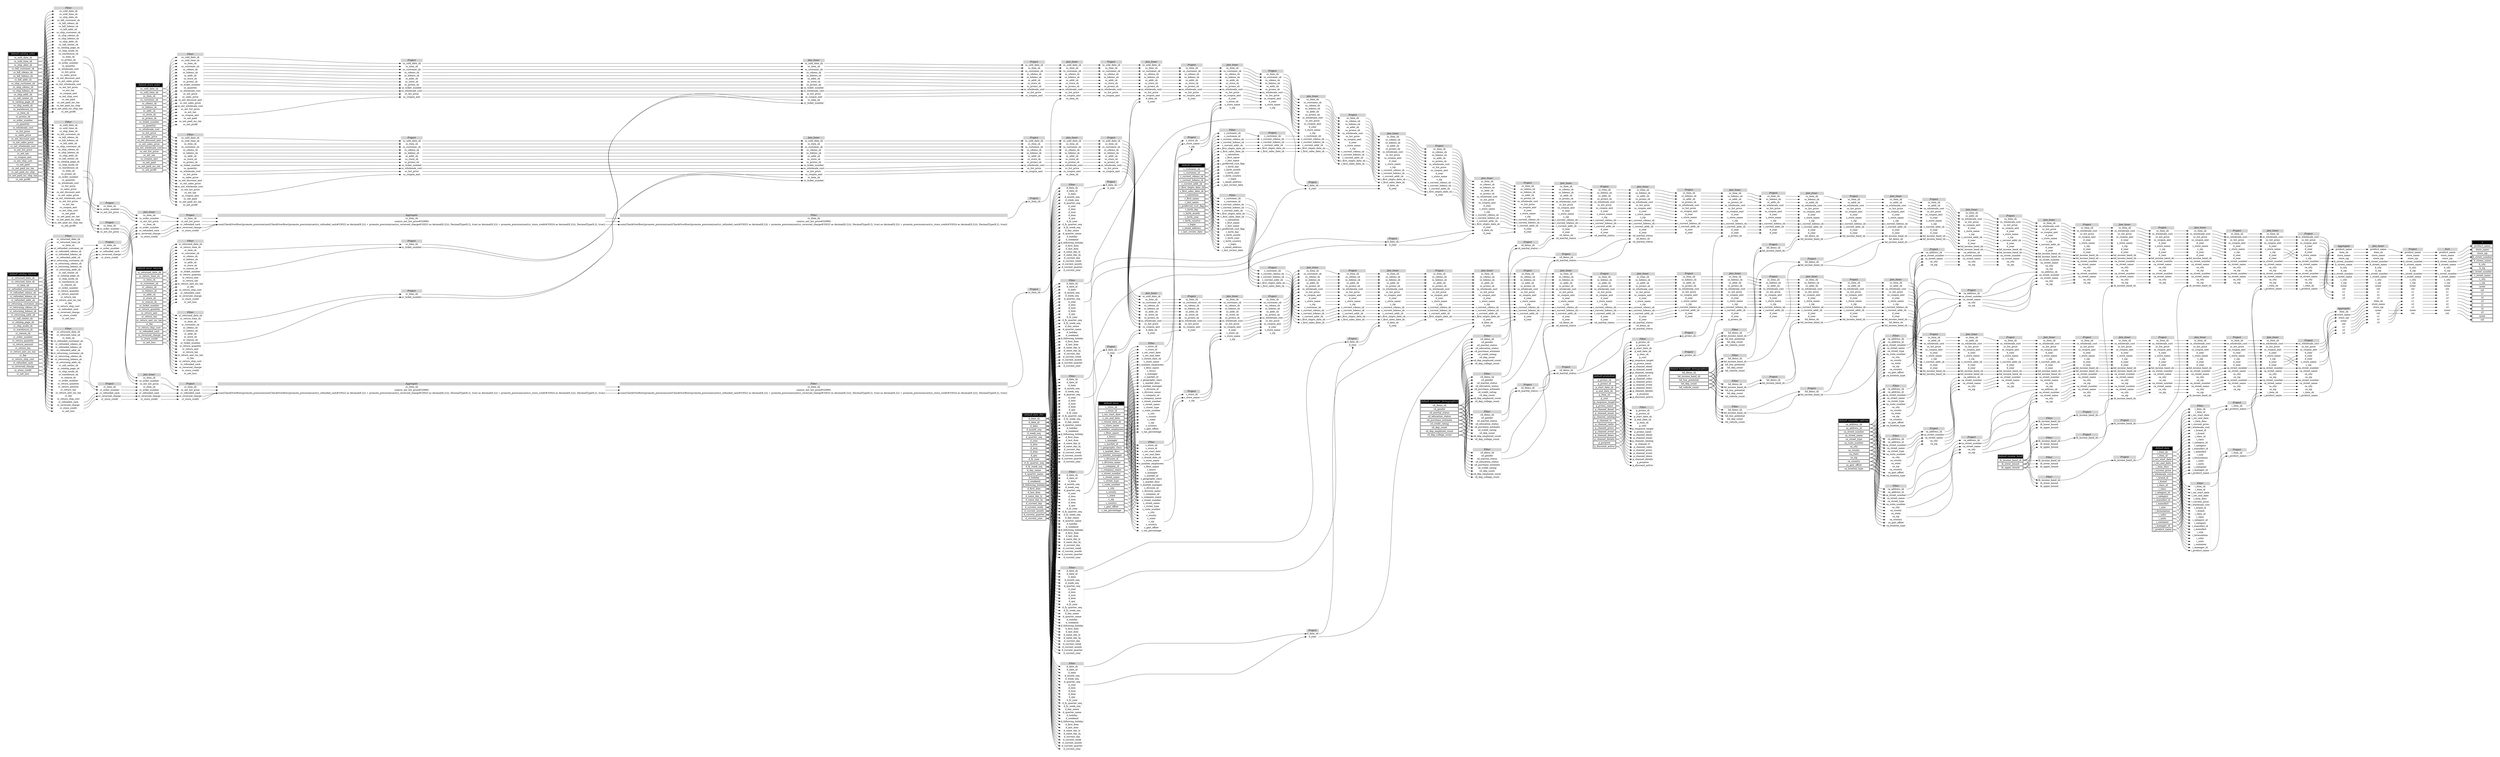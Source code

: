 // Automatically generated by TPCDSFlowTestSuite


digraph {
  graph [pad="0.5" nodesep="0.5" ranksep="1" fontname="Helvetica" rankdir=LR];
  node [shape=plaintext]

  
"Aggregate_9daa573" [label=<
<table color="lightgray" border="1" cellborder="0" cellspacing="0">
  <tr><td bgcolor="lightgray" port="nodeName"><i>Aggregate</i></td></tr>
  <tr><td port="0">cs_item_sk</td></tr>
<tr><td port="1">sum(cs_ext_list_price#32990)</td></tr>
<tr><td port="2">sum(CheckOverflow((promote_precision(cast(CheckOverflow((promote_precision(cast(cr_refunded_cash#33022 as decimal(8,2))) + promote_precision(cast(cr_reversed_charge#33023 as decimal(8,2)))), DecimalType(8,2), true) as decimal(9,2))) + promote_precision(cast(cr_store_credit#33024 as decimal(9,2)))), DecimalType(9,2), true))</td></tr>
</table>>];
     

"Aggregate_a8bfb8d" [label=<
<table color="lightgray" border="1" cellborder="0" cellspacing="0">
  <tr><td bgcolor="lightgray" port="nodeName"><i>Aggregate</i></td></tr>
  <tr><td port="0">product_name</td></tr>
<tr><td port="1">item_sk</td></tr>
<tr><td port="2">store_name</td></tr>
<tr><td port="3">store_zip</td></tr>
<tr><td port="4">b_street_number</td></tr>
<tr><td port="5">b_streen_name</td></tr>
<tr><td port="6">b_city</td></tr>
<tr><td port="7">b_zip</td></tr>
<tr><td port="8">c_street_number</td></tr>
<tr><td port="9">c_street_name</td></tr>
<tr><td port="10">c_city</td></tr>
<tr><td port="11">c_zip</td></tr>
<tr><td port="12">syear</td></tr>
<tr><td port="13">cnt</td></tr>
<tr><td port="14">s1</td></tr>
<tr><td port="15">s2</td></tr>
<tr><td port="16">s3</td></tr>
</table>>];
     

"Aggregate_be6de16" [label=<
<table color="lightgray" border="1" cellborder="0" cellspacing="0">
  <tr><td bgcolor="lightgray" port="nodeName"><i>Aggregate</i></td></tr>
  <tr><td port="0">item_sk</td></tr>
<tr><td port="1">store_name</td></tr>
<tr><td port="2">store_zip</td></tr>
<tr><td port="3">syear</td></tr>
<tr><td port="4">cnt</td></tr>
<tr><td port="5">s1</td></tr>
<tr><td port="6">s2</td></tr>
<tr><td port="7">s3</td></tr>
</table>>];
     

"Aggregate_fa03c7b" [label=<
<table color="lightgray" border="1" cellborder="0" cellspacing="0">
  <tr><td bgcolor="lightgray" port="nodeName"><i>Aggregate</i></td></tr>
  <tr><td port="0">cs_item_sk</td></tr>
<tr><td port="1">sum(cs_ext_list_price#32990)</td></tr>
<tr><td port="2">sum(CheckOverflow((promote_precision(cast(CheckOverflow((promote_precision(cast(cr_refunded_cash#33022 as decimal(8,2))) + promote_precision(cast(cr_reversed_charge#33023 as decimal(8,2)))), DecimalType(8,2), true) as decimal(9,2))) + promote_precision(cast(cr_store_credit#33024 as decimal(9,2)))), DecimalType(9,2), true))</td></tr>
</table>>];
     

"Filter_0588be6" [label=<
<table color="lightgray" border="1" cellborder="0" cellspacing="0">
  <tr><td bgcolor="lightgray" port="nodeName"><i>Filter</i></td></tr>
  <tr><td port="0">hd_demo_sk</td></tr>
<tr><td port="1">hd_income_band_sk</td></tr>
<tr><td port="2">hd_buy_potential</td></tr>
<tr><td port="3">hd_dep_count</td></tr>
<tr><td port="4">hd_vehicle_count</td></tr>
</table>>];
     

"Filter_0cd0d86" [label=<
<table color="lightgray" border="1" cellborder="0" cellspacing="0">
  <tr><td bgcolor="lightgray" port="nodeName"><i>Filter</i></td></tr>
  <tr><td port="0">cd_demo_sk</td></tr>
<tr><td port="1">cd_gender</td></tr>
<tr><td port="2">cd_marital_status</td></tr>
<tr><td port="3">cd_education_status</td></tr>
<tr><td port="4">cd_purchase_estimate</td></tr>
<tr><td port="5">cd_credit_rating</td></tr>
<tr><td port="6">cd_dep_count</td></tr>
<tr><td port="7">cd_dep_employed_count</td></tr>
<tr><td port="8">cd_dep_college_count</td></tr>
</table>>];
     

"Filter_0e8c3be" [label=<
<table color="lightgray" border="1" cellborder="0" cellspacing="0">
  <tr><td bgcolor="lightgray" port="nodeName"><i>Filter</i></td></tr>
  <tr><td port="0">p_promo_sk</td></tr>
<tr><td port="1">p_promo_id</td></tr>
<tr><td port="2">p_start_date_sk</td></tr>
<tr><td port="3">p_end_date_sk</td></tr>
<tr><td port="4">p_item_sk</td></tr>
<tr><td port="5">p_cost</td></tr>
<tr><td port="6">p_response_target</td></tr>
<tr><td port="7">p_promo_name</td></tr>
<tr><td port="8">p_channel_dmail</td></tr>
<tr><td port="9">p_channel_email</td></tr>
<tr><td port="10">p_channel_catalog</td></tr>
<tr><td port="11">p_channel_tv</td></tr>
<tr><td port="12">p_channel_radio</td></tr>
<tr><td port="13">p_channel_press</td></tr>
<tr><td port="14">p_channel_event</td></tr>
<tr><td port="15">p_channel_demo</td></tr>
<tr><td port="16">p_channel_details</td></tr>
<tr><td port="17">p_purpose</td></tr>
<tr><td port="18">p_discount_active</td></tr>
</table>>];
     

"Filter_1aa05d8" [label=<
<table color="lightgray" border="1" cellborder="0" cellspacing="0">
  <tr><td bgcolor="lightgray" port="nodeName"><i>Filter</i></td></tr>
  <tr><td port="0">cr_returned_date_sk</td></tr>
<tr><td port="1">cr_returned_time_sk</td></tr>
<tr><td port="2">cr_item_sk</td></tr>
<tr><td port="3">cr_refunded_customer_sk</td></tr>
<tr><td port="4">cr_refunded_cdemo_sk</td></tr>
<tr><td port="5">cr_refunded_hdemo_sk</td></tr>
<tr><td port="6">cr_refunded_addr_sk</td></tr>
<tr><td port="7">cr_returning_customer_sk</td></tr>
<tr><td port="8">cr_returning_cdemo_sk</td></tr>
<tr><td port="9">cr_returning_hdemo_sk</td></tr>
<tr><td port="10">cr_returning_addr_sk</td></tr>
<tr><td port="11">cr_call_center_sk</td></tr>
<tr><td port="12">cr_catalog_page_sk</td></tr>
<tr><td port="13">cr_ship_mode_sk</td></tr>
<tr><td port="14">cr_warehouse_sk</td></tr>
<tr><td port="15">cr_reason_sk</td></tr>
<tr><td port="16">cr_order_number</td></tr>
<tr><td port="17">cr_return_quantity</td></tr>
<tr><td port="18">cr_return_amount</td></tr>
<tr><td port="19">cr_return_tax</td></tr>
<tr><td port="20">cr_return_amt_inc_tax</td></tr>
<tr><td port="21">cr_fee</td></tr>
<tr><td port="22">cr_return_ship_cost</td></tr>
<tr><td port="23">cr_refunded_cash</td></tr>
<tr><td port="24">cr_reversed_charge</td></tr>
<tr><td port="25">cr_store_credit</td></tr>
<tr><td port="26">cr_net_loss</td></tr>
</table>>];
     

"Filter_1cd23a5" [label=<
<table color="lightgray" border="1" cellborder="0" cellspacing="0">
  <tr><td bgcolor="lightgray" port="nodeName"><i>Filter</i></td></tr>
  <tr><td port="0">i_item_sk</td></tr>
<tr><td port="1">i_item_id</td></tr>
<tr><td port="2">i_rec_start_date</td></tr>
<tr><td port="3">i_rec_end_date</td></tr>
<tr><td port="4">i_item_desc</td></tr>
<tr><td port="5">i_current_price</td></tr>
<tr><td port="6">i_wholesale_cost</td></tr>
<tr><td port="7">i_brand_id</td></tr>
<tr><td port="8">i_brand</td></tr>
<tr><td port="9">i_class_id</td></tr>
<tr><td port="10">i_class</td></tr>
<tr><td port="11">i_category_id</td></tr>
<tr><td port="12">i_category</td></tr>
<tr><td port="13">i_manufact_id</td></tr>
<tr><td port="14">i_manufact</td></tr>
<tr><td port="15">i_size</td></tr>
<tr><td port="16">i_formulation</td></tr>
<tr><td port="17">i_color</td></tr>
<tr><td port="18">i_units</td></tr>
<tr><td port="19">i_container</td></tr>
<tr><td port="20">i_manager_id</td></tr>
<tr><td port="21">i_product_name</td></tr>
</table>>];
     

"Filter_1d59306" [label=<
<table color="lightgray" border="1" cellborder="0" cellspacing="0">
  <tr><td bgcolor="lightgray" port="nodeName"><i>Filter</i></td></tr>
  <tr><td port="0">ib_income_band_sk</td></tr>
<tr><td port="1">ib_lower_bound</td></tr>
<tr><td port="2">ib_upper_bound</td></tr>
</table>>];
     

"Filter_1f11cca" [label=<
<table color="lightgray" border="1" cellborder="0" cellspacing="0">
  <tr><td bgcolor="lightgray" port="nodeName"><i>Filter</i></td></tr>
  <tr><td port="0">hd_demo_sk</td></tr>
<tr><td port="1">hd_income_band_sk</td></tr>
<tr><td port="2">hd_buy_potential</td></tr>
<tr><td port="3">hd_dep_count</td></tr>
<tr><td port="4">hd_vehicle_count</td></tr>
</table>>];
     

"Filter_20f3695" [label=<
<table color="lightgray" border="1" cellborder="0" cellspacing="0">
  <tr><td bgcolor="lightgray" port="nodeName"><i>Filter</i></td></tr>
  <tr><td port="0">i_item_sk</td></tr>
<tr><td port="1">i_item_id</td></tr>
<tr><td port="2">i_rec_start_date</td></tr>
<tr><td port="3">i_rec_end_date</td></tr>
<tr><td port="4">i_item_desc</td></tr>
<tr><td port="5">i_current_price</td></tr>
<tr><td port="6">i_wholesale_cost</td></tr>
<tr><td port="7">i_brand_id</td></tr>
<tr><td port="8">i_brand</td></tr>
<tr><td port="9">i_class_id</td></tr>
<tr><td port="10">i_class</td></tr>
<tr><td port="11">i_category_id</td></tr>
<tr><td port="12">i_category</td></tr>
<tr><td port="13">i_manufact_id</td></tr>
<tr><td port="14">i_manufact</td></tr>
<tr><td port="15">i_size</td></tr>
<tr><td port="16">i_formulation</td></tr>
<tr><td port="17">i_color</td></tr>
<tr><td port="18">i_units</td></tr>
<tr><td port="19">i_container</td></tr>
<tr><td port="20">i_manager_id</td></tr>
<tr><td port="21">i_product_name</td></tr>
</table>>];
     

"Filter_24dd896" [label=<
<table color="lightgray" border="1" cellborder="0" cellspacing="0">
  <tr><td bgcolor="lightgray" port="nodeName"><i>Filter</i></td></tr>
  <tr><td port="0">c_customer_sk</td></tr>
<tr><td port="1">c_customer_id</td></tr>
<tr><td port="2">c_current_cdemo_sk</td></tr>
<tr><td port="3">c_current_hdemo_sk</td></tr>
<tr><td port="4">c_current_addr_sk</td></tr>
<tr><td port="5">c_first_shipto_date_sk</td></tr>
<tr><td port="6">c_first_sales_date_sk</td></tr>
<tr><td port="7">c_salutation</td></tr>
<tr><td port="8">c_first_name</td></tr>
<tr><td port="9">c_last_name</td></tr>
<tr><td port="10">c_preferred_cust_flag</td></tr>
<tr><td port="11">c_birth_day</td></tr>
<tr><td port="12">c_birth_month</td></tr>
<tr><td port="13">c_birth_year</td></tr>
<tr><td port="14">c_birth_country</td></tr>
<tr><td port="15">c_login</td></tr>
<tr><td port="16">c_email_address</td></tr>
<tr><td port="17">c_last_review_date</td></tr>
</table>>];
     

"Filter_2587733" [label=<
<table color="lightgray" border="1" cellborder="0" cellspacing="0">
  <tr><td bgcolor="lightgray" port="nodeName"><i>Filter</i></td></tr>
  <tr><td port="0">cs_sold_date_sk</td></tr>
<tr><td port="1">cs_sold_time_sk</td></tr>
<tr><td port="2">cs_ship_date_sk</td></tr>
<tr><td port="3">cs_bill_customer_sk</td></tr>
<tr><td port="4">cs_bill_cdemo_sk</td></tr>
<tr><td port="5">cs_bill_hdemo_sk</td></tr>
<tr><td port="6">cs_bill_addr_sk</td></tr>
<tr><td port="7">cs_ship_customer_sk</td></tr>
<tr><td port="8">cs_ship_cdemo_sk</td></tr>
<tr><td port="9">cs_ship_hdemo_sk</td></tr>
<tr><td port="10">cs_ship_addr_sk</td></tr>
<tr><td port="11">cs_call_center_sk</td></tr>
<tr><td port="12">cs_catalog_page_sk</td></tr>
<tr><td port="13">cs_ship_mode_sk</td></tr>
<tr><td port="14">cs_warehouse_sk</td></tr>
<tr><td port="15">cs_item_sk</td></tr>
<tr><td port="16">cs_promo_sk</td></tr>
<tr><td port="17">cs_order_number</td></tr>
<tr><td port="18">cs_quantity</td></tr>
<tr><td port="19">cs_wholesale_cost</td></tr>
<tr><td port="20">cs_list_price</td></tr>
<tr><td port="21">cs_sales_price</td></tr>
<tr><td port="22">cs_ext_discount_amt</td></tr>
<tr><td port="23">cs_ext_sales_price</td></tr>
<tr><td port="24">cs_ext_wholesale_cost</td></tr>
<tr><td port="25">cs_ext_list_price</td></tr>
<tr><td port="26">cs_ext_tax</td></tr>
<tr><td port="27">cs_coupon_amt</td></tr>
<tr><td port="28">cs_ext_ship_cost</td></tr>
<tr><td port="29">cs_net_paid</td></tr>
<tr><td port="30">cs_net_paid_inc_tax</td></tr>
<tr><td port="31">cs_net_paid_inc_ship</td></tr>
<tr><td port="32">cs_net_paid_inc_ship_tax</td></tr>
<tr><td port="33">cs_net_profit</td></tr>
</table>>];
     

"Filter_2e87898" [label=<
<table color="lightgray" border="1" cellborder="0" cellspacing="0">
  <tr><td bgcolor="lightgray" port="nodeName"><i>Filter</i></td></tr>
  <tr><td port="0">ca_address_sk</td></tr>
<tr><td port="1">ca_address_id</td></tr>
<tr><td port="2">ca_street_number</td></tr>
<tr><td port="3">ca_street_name</td></tr>
<tr><td port="4">ca_street_type</td></tr>
<tr><td port="5">ca_suite_number</td></tr>
<tr><td port="6">ca_city</td></tr>
<tr><td port="7">ca_county</td></tr>
<tr><td port="8">ca_state</td></tr>
<tr><td port="9">ca_zip</td></tr>
<tr><td port="10">ca_country</td></tr>
<tr><td port="11">ca_gmt_offset</td></tr>
<tr><td port="12">ca_location_type</td></tr>
</table>>];
     

"Filter_33183a1" [label=<
<table color="lightgray" border="1" cellborder="0" cellspacing="0">
  <tr><td bgcolor="lightgray" port="nodeName"><i>Filter</i></td></tr>
  <tr><td port="0">c_customer_sk</td></tr>
<tr><td port="1">c_customer_id</td></tr>
<tr><td port="2">c_current_cdemo_sk</td></tr>
<tr><td port="3">c_current_hdemo_sk</td></tr>
<tr><td port="4">c_current_addr_sk</td></tr>
<tr><td port="5">c_first_shipto_date_sk</td></tr>
<tr><td port="6">c_first_sales_date_sk</td></tr>
<tr><td port="7">c_salutation</td></tr>
<tr><td port="8">c_first_name</td></tr>
<tr><td port="9">c_last_name</td></tr>
<tr><td port="10">c_preferred_cust_flag</td></tr>
<tr><td port="11">c_birth_day</td></tr>
<tr><td port="12">c_birth_month</td></tr>
<tr><td port="13">c_birth_year</td></tr>
<tr><td port="14">c_birth_country</td></tr>
<tr><td port="15">c_login</td></tr>
<tr><td port="16">c_email_address</td></tr>
<tr><td port="17">c_last_review_date</td></tr>
</table>>];
     

"Filter_40542b2" [label=<
<table color="lightgray" border="1" cellborder="0" cellspacing="0">
  <tr><td bgcolor="lightgray" port="nodeName"><i>Filter</i></td></tr>
  <tr><td port="0">hd_demo_sk</td></tr>
<tr><td port="1">hd_income_band_sk</td></tr>
<tr><td port="2">hd_buy_potential</td></tr>
<tr><td port="3">hd_dep_count</td></tr>
<tr><td port="4">hd_vehicle_count</td></tr>
</table>>];
     

"Filter_5be95a2" [label=<
<table color="lightgray" border="1" cellborder="0" cellspacing="0">
  <tr><td bgcolor="lightgray" port="nodeName"><i>Filter</i></td></tr>
  <tr><td port="0">hd_demo_sk</td></tr>
<tr><td port="1">hd_income_band_sk</td></tr>
<tr><td port="2">hd_buy_potential</td></tr>
<tr><td port="3">hd_dep_count</td></tr>
<tr><td port="4">hd_vehicle_count</td></tr>
</table>>];
     

"Filter_6734275" [label=<
<table color="lightgray" border="1" cellborder="0" cellspacing="0">
  <tr><td bgcolor="lightgray" port="nodeName"><i>Filter</i></td></tr>
  <tr><td port="0">d_date_sk</td></tr>
<tr><td port="1">d_date_id</td></tr>
<tr><td port="2">d_date</td></tr>
<tr><td port="3">d_month_seq</td></tr>
<tr><td port="4">d_week_seq</td></tr>
<tr><td port="5">d_quarter_seq</td></tr>
<tr><td port="6">d_year</td></tr>
<tr><td port="7">d_dow</td></tr>
<tr><td port="8">d_moy</td></tr>
<tr><td port="9">d_dom</td></tr>
<tr><td port="10">d_qoy</td></tr>
<tr><td port="11">d_fy_year</td></tr>
<tr><td port="12">d_fy_quarter_seq</td></tr>
<tr><td port="13">d_fy_week_seq</td></tr>
<tr><td port="14">d_day_name</td></tr>
<tr><td port="15">d_quarter_name</td></tr>
<tr><td port="16">d_holiday</td></tr>
<tr><td port="17">d_weekend</td></tr>
<tr><td port="18">d_following_holiday</td></tr>
<tr><td port="19">d_first_dom</td></tr>
<tr><td port="20">d_last_dom</td></tr>
<tr><td port="21">d_same_day_ly</td></tr>
<tr><td port="22">d_same_day_lq</td></tr>
<tr><td port="23">d_current_day</td></tr>
<tr><td port="24">d_current_week</td></tr>
<tr><td port="25">d_current_month</td></tr>
<tr><td port="26">d_current_quarter</td></tr>
<tr><td port="27">d_current_year</td></tr>
</table>>];
     

"Filter_7197cbe" [label=<
<table color="lightgray" border="1" cellborder="0" cellspacing="0">
  <tr><td bgcolor="lightgray" port="nodeName"><i>Filter</i></td></tr>
  <tr><td port="0">d_date_sk</td></tr>
<tr><td port="1">d_date_id</td></tr>
<tr><td port="2">d_date</td></tr>
<tr><td port="3">d_month_seq</td></tr>
<tr><td port="4">d_week_seq</td></tr>
<tr><td port="5">d_quarter_seq</td></tr>
<tr><td port="6">d_year</td></tr>
<tr><td port="7">d_dow</td></tr>
<tr><td port="8">d_moy</td></tr>
<tr><td port="9">d_dom</td></tr>
<tr><td port="10">d_qoy</td></tr>
<tr><td port="11">d_fy_year</td></tr>
<tr><td port="12">d_fy_quarter_seq</td></tr>
<tr><td port="13">d_fy_week_seq</td></tr>
<tr><td port="14">d_day_name</td></tr>
<tr><td port="15">d_quarter_name</td></tr>
<tr><td port="16">d_holiday</td></tr>
<tr><td port="17">d_weekend</td></tr>
<tr><td port="18">d_following_holiday</td></tr>
<tr><td port="19">d_first_dom</td></tr>
<tr><td port="20">d_last_dom</td></tr>
<tr><td port="21">d_same_day_ly</td></tr>
<tr><td port="22">d_same_day_lq</td></tr>
<tr><td port="23">d_current_day</td></tr>
<tr><td port="24">d_current_week</td></tr>
<tr><td port="25">d_current_month</td></tr>
<tr><td port="26">d_current_quarter</td></tr>
<tr><td port="27">d_current_year</td></tr>
</table>>];
     

"Filter_74a2adb" [label=<
<table color="lightgray" border="1" cellborder="0" cellspacing="0">
  <tr><td bgcolor="lightgray" port="nodeName"><i>Filter</i></td></tr>
  <tr><td port="0">cd_demo_sk</td></tr>
<tr><td port="1">cd_gender</td></tr>
<tr><td port="2">cd_marital_status</td></tr>
<tr><td port="3">cd_education_status</td></tr>
<tr><td port="4">cd_purchase_estimate</td></tr>
<tr><td port="5">cd_credit_rating</td></tr>
<tr><td port="6">cd_dep_count</td></tr>
<tr><td port="7">cd_dep_employed_count</td></tr>
<tr><td port="8">cd_dep_college_count</td></tr>
</table>>];
     

"Filter_7e15afd" [label=<
<table color="lightgray" border="1" cellborder="0" cellspacing="0">
  <tr><td bgcolor="lightgray" port="nodeName"><i>Filter</i></td></tr>
  <tr><td port="0">ib_income_band_sk</td></tr>
<tr><td port="1">ib_lower_bound</td></tr>
<tr><td port="2">ib_upper_bound</td></tr>
</table>>];
     

"Filter_811aabe" [label=<
<table color="lightgray" border="1" cellborder="0" cellspacing="0">
  <tr><td bgcolor="lightgray" port="nodeName"><i>Filter</i></td></tr>
  <tr><td port="0">cr_returned_date_sk</td></tr>
<tr><td port="1">cr_returned_time_sk</td></tr>
<tr><td port="2">cr_item_sk</td></tr>
<tr><td port="3">cr_refunded_customer_sk</td></tr>
<tr><td port="4">cr_refunded_cdemo_sk</td></tr>
<tr><td port="5">cr_refunded_hdemo_sk</td></tr>
<tr><td port="6">cr_refunded_addr_sk</td></tr>
<tr><td port="7">cr_returning_customer_sk</td></tr>
<tr><td port="8">cr_returning_cdemo_sk</td></tr>
<tr><td port="9">cr_returning_hdemo_sk</td></tr>
<tr><td port="10">cr_returning_addr_sk</td></tr>
<tr><td port="11">cr_call_center_sk</td></tr>
<tr><td port="12">cr_catalog_page_sk</td></tr>
<tr><td port="13">cr_ship_mode_sk</td></tr>
<tr><td port="14">cr_warehouse_sk</td></tr>
<tr><td port="15">cr_reason_sk</td></tr>
<tr><td port="16">cr_order_number</td></tr>
<tr><td port="17">cr_return_quantity</td></tr>
<tr><td port="18">cr_return_amount</td></tr>
<tr><td port="19">cr_return_tax</td></tr>
<tr><td port="20">cr_return_amt_inc_tax</td></tr>
<tr><td port="21">cr_fee</td></tr>
<tr><td port="22">cr_return_ship_cost</td></tr>
<tr><td port="23">cr_refunded_cash</td></tr>
<tr><td port="24">cr_reversed_charge</td></tr>
<tr><td port="25">cr_store_credit</td></tr>
<tr><td port="26">cr_net_loss</td></tr>
</table>>];
     

"Filter_824a319" [label=<
<table color="lightgray" border="1" cellborder="0" cellspacing="0">
  <tr><td bgcolor="lightgray" port="nodeName"><i>Filter</i></td></tr>
  <tr><td port="0">cs_item_sk</td></tr>
<tr><td port="1">sum(cs_ext_list_price#32990)</td></tr>
<tr><td port="2">sum(CheckOverflow((promote_precision(cast(CheckOverflow((promote_precision(cast(cr_refunded_cash#33022 as decimal(8,2))) + promote_precision(cast(cr_reversed_charge#33023 as decimal(8,2)))), DecimalType(8,2), true) as decimal(9,2))) + promote_precision(cast(cr_store_credit#33024 as decimal(9,2)))), DecimalType(9,2), true))</td></tr>
</table>>];
     

"Filter_86627cf" [label=<
<table color="lightgray" border="1" cellborder="0" cellspacing="0">
  <tr><td bgcolor="lightgray" port="nodeName"><i>Filter</i></td></tr>
  <tr><td port="0">d_date_sk</td></tr>
<tr><td port="1">d_date_id</td></tr>
<tr><td port="2">d_date</td></tr>
<tr><td port="3">d_month_seq</td></tr>
<tr><td port="4">d_week_seq</td></tr>
<tr><td port="5">d_quarter_seq</td></tr>
<tr><td port="6">d_year</td></tr>
<tr><td port="7">d_dow</td></tr>
<tr><td port="8">d_moy</td></tr>
<tr><td port="9">d_dom</td></tr>
<tr><td port="10">d_qoy</td></tr>
<tr><td port="11">d_fy_year</td></tr>
<tr><td port="12">d_fy_quarter_seq</td></tr>
<tr><td port="13">d_fy_week_seq</td></tr>
<tr><td port="14">d_day_name</td></tr>
<tr><td port="15">d_quarter_name</td></tr>
<tr><td port="16">d_holiday</td></tr>
<tr><td port="17">d_weekend</td></tr>
<tr><td port="18">d_following_holiday</td></tr>
<tr><td port="19">d_first_dom</td></tr>
<tr><td port="20">d_last_dom</td></tr>
<tr><td port="21">d_same_day_ly</td></tr>
<tr><td port="22">d_same_day_lq</td></tr>
<tr><td port="23">d_current_day</td></tr>
<tr><td port="24">d_current_week</td></tr>
<tr><td port="25">d_current_month</td></tr>
<tr><td port="26">d_current_quarter</td></tr>
<tr><td port="27">d_current_year</td></tr>
</table>>];
     

"Filter_93f3b78" [label=<
<table color="lightgray" border="1" cellborder="0" cellspacing="0">
  <tr><td bgcolor="lightgray" port="nodeName"><i>Filter</i></td></tr>
  <tr><td port="0">sr_returned_date_sk</td></tr>
<tr><td port="1">sr_return_time_sk</td></tr>
<tr><td port="2">sr_item_sk</td></tr>
<tr><td port="3">sr_customer_sk</td></tr>
<tr><td port="4">sr_cdemo_sk</td></tr>
<tr><td port="5">sr_hdemo_sk</td></tr>
<tr><td port="6">sr_addr_sk</td></tr>
<tr><td port="7">sr_store_sk</td></tr>
<tr><td port="8">sr_reason_sk</td></tr>
<tr><td port="9">sr_ticket_number</td></tr>
<tr><td port="10">sr_return_quantity</td></tr>
<tr><td port="11">sr_return_amt</td></tr>
<tr><td port="12">sr_return_tax</td></tr>
<tr><td port="13">sr_return_amt_inc_tax</td></tr>
<tr><td port="14">sr_fee</td></tr>
<tr><td port="15">sr_return_ship_cost</td></tr>
<tr><td port="16">sr_refunded_cash</td></tr>
<tr><td port="17">sr_reversed_charge</td></tr>
<tr><td port="18">sr_store_credit</td></tr>
<tr><td port="19">sr_net_loss</td></tr>
</table>>];
     

"Filter_99211d9" [label=<
<table color="lightgray" border="1" cellborder="0" cellspacing="0">
  <tr><td bgcolor="lightgray" port="nodeName"><i>Filter</i></td></tr>
  <tr><td port="0">ca_address_sk</td></tr>
<tr><td port="1">ca_address_id</td></tr>
<tr><td port="2">ca_street_number</td></tr>
<tr><td port="3">ca_street_name</td></tr>
<tr><td port="4">ca_street_type</td></tr>
<tr><td port="5">ca_suite_number</td></tr>
<tr><td port="6">ca_city</td></tr>
<tr><td port="7">ca_county</td></tr>
<tr><td port="8">ca_state</td></tr>
<tr><td port="9">ca_zip</td></tr>
<tr><td port="10">ca_country</td></tr>
<tr><td port="11">ca_gmt_offset</td></tr>
<tr><td port="12">ca_location_type</td></tr>
</table>>];
     

"Filter_9b8c029" [label=<
<table color="lightgray" border="1" cellborder="0" cellspacing="0">
  <tr><td bgcolor="lightgray" port="nodeName"><i>Filter</i></td></tr>
  <tr><td port="0">d_date_sk</td></tr>
<tr><td port="1">d_date_id</td></tr>
<tr><td port="2">d_date</td></tr>
<tr><td port="3">d_month_seq</td></tr>
<tr><td port="4">d_week_seq</td></tr>
<tr><td port="5">d_quarter_seq</td></tr>
<tr><td port="6">d_year</td></tr>
<tr><td port="7">d_dow</td></tr>
<tr><td port="8">d_moy</td></tr>
<tr><td port="9">d_dom</td></tr>
<tr><td port="10">d_qoy</td></tr>
<tr><td port="11">d_fy_year</td></tr>
<tr><td port="12">d_fy_quarter_seq</td></tr>
<tr><td port="13">d_fy_week_seq</td></tr>
<tr><td port="14">d_day_name</td></tr>
<tr><td port="15">d_quarter_name</td></tr>
<tr><td port="16">d_holiday</td></tr>
<tr><td port="17">d_weekend</td></tr>
<tr><td port="18">d_following_holiday</td></tr>
<tr><td port="19">d_first_dom</td></tr>
<tr><td port="20">d_last_dom</td></tr>
<tr><td port="21">d_same_day_ly</td></tr>
<tr><td port="22">d_same_day_lq</td></tr>
<tr><td port="23">d_current_day</td></tr>
<tr><td port="24">d_current_week</td></tr>
<tr><td port="25">d_current_month</td></tr>
<tr><td port="26">d_current_quarter</td></tr>
<tr><td port="27">d_current_year</td></tr>
</table>>];
     

"Filter_a1ee7ea" [label=<
<table color="lightgray" border="1" cellborder="0" cellspacing="0">
  <tr><td bgcolor="lightgray" port="nodeName"><i>Filter</i></td></tr>
  <tr><td port="0">cd_demo_sk</td></tr>
<tr><td port="1">cd_gender</td></tr>
<tr><td port="2">cd_marital_status</td></tr>
<tr><td port="3">cd_education_status</td></tr>
<tr><td port="4">cd_purchase_estimate</td></tr>
<tr><td port="5">cd_credit_rating</td></tr>
<tr><td port="6">cd_dep_count</td></tr>
<tr><td port="7">cd_dep_employed_count</td></tr>
<tr><td port="8">cd_dep_college_count</td></tr>
</table>>];
     

"Filter_a7b606f" [label=<
<table color="lightgray" border="1" cellborder="0" cellspacing="0">
  <tr><td bgcolor="lightgray" port="nodeName"><i>Filter</i></td></tr>
  <tr><td port="0">ss_sold_date_sk</td></tr>
<tr><td port="1">ss_sold_time_sk</td></tr>
<tr><td port="2">ss_item_sk</td></tr>
<tr><td port="3">ss_customer_sk</td></tr>
<tr><td port="4">ss_cdemo_sk</td></tr>
<tr><td port="5">ss_hdemo_sk</td></tr>
<tr><td port="6">ss_addr_sk</td></tr>
<tr><td port="7">ss_store_sk</td></tr>
<tr><td port="8">ss_promo_sk</td></tr>
<tr><td port="9">ss_ticket_number</td></tr>
<tr><td port="10">ss_quantity</td></tr>
<tr><td port="11">ss_wholesale_cost</td></tr>
<tr><td port="12">ss_list_price</td></tr>
<tr><td port="13">ss_sales_price</td></tr>
<tr><td port="14">ss_ext_discount_amt</td></tr>
<tr><td port="15">ss_ext_sales_price</td></tr>
<tr><td port="16">ss_ext_wholesale_cost</td></tr>
<tr><td port="17">ss_ext_list_price</td></tr>
<tr><td port="18">ss_ext_tax</td></tr>
<tr><td port="19">ss_coupon_amt</td></tr>
<tr><td port="20">ss_net_paid</td></tr>
<tr><td port="21">ss_net_paid_inc_tax</td></tr>
<tr><td port="22">ss_net_profit</td></tr>
</table>>];
     

"Filter_b0dcb1a" [label=<
<table color="lightgray" border="1" cellborder="0" cellspacing="0">
  <tr><td bgcolor="lightgray" port="nodeName"><i>Filter</i></td></tr>
  <tr><td port="0">ca_address_sk</td></tr>
<tr><td port="1">ca_address_id</td></tr>
<tr><td port="2">ca_street_number</td></tr>
<tr><td port="3">ca_street_name</td></tr>
<tr><td port="4">ca_street_type</td></tr>
<tr><td port="5">ca_suite_number</td></tr>
<tr><td port="6">ca_city</td></tr>
<tr><td port="7">ca_county</td></tr>
<tr><td port="8">ca_state</td></tr>
<tr><td port="9">ca_zip</td></tr>
<tr><td port="10">ca_country</td></tr>
<tr><td port="11">ca_gmt_offset</td></tr>
<tr><td port="12">ca_location_type</td></tr>
</table>>];
     

"Filter_b6db6c6" [label=<
<table color="lightgray" border="1" cellborder="0" cellspacing="0">
  <tr><td bgcolor="lightgray" port="nodeName"><i>Filter</i></td></tr>
  <tr><td port="0">d_date_sk</td></tr>
<tr><td port="1">d_date_id</td></tr>
<tr><td port="2">d_date</td></tr>
<tr><td port="3">d_month_seq</td></tr>
<tr><td port="4">d_week_seq</td></tr>
<tr><td port="5">d_quarter_seq</td></tr>
<tr><td port="6">d_year</td></tr>
<tr><td port="7">d_dow</td></tr>
<tr><td port="8">d_moy</td></tr>
<tr><td port="9">d_dom</td></tr>
<tr><td port="10">d_qoy</td></tr>
<tr><td port="11">d_fy_year</td></tr>
<tr><td port="12">d_fy_quarter_seq</td></tr>
<tr><td port="13">d_fy_week_seq</td></tr>
<tr><td port="14">d_day_name</td></tr>
<tr><td port="15">d_quarter_name</td></tr>
<tr><td port="16">d_holiday</td></tr>
<tr><td port="17">d_weekend</td></tr>
<tr><td port="18">d_following_holiday</td></tr>
<tr><td port="19">d_first_dom</td></tr>
<tr><td port="20">d_last_dom</td></tr>
<tr><td port="21">d_same_day_ly</td></tr>
<tr><td port="22">d_same_day_lq</td></tr>
<tr><td port="23">d_current_day</td></tr>
<tr><td port="24">d_current_week</td></tr>
<tr><td port="25">d_current_month</td></tr>
<tr><td port="26">d_current_quarter</td></tr>
<tr><td port="27">d_current_year</td></tr>
</table>>];
     

"Filter_b7ba936" [label=<
<table color="lightgray" border="1" cellborder="0" cellspacing="0">
  <tr><td bgcolor="lightgray" port="nodeName"><i>Filter</i></td></tr>
  <tr><td port="0">ib_income_band_sk</td></tr>
<tr><td port="1">ib_lower_bound</td></tr>
<tr><td port="2">ib_upper_bound</td></tr>
</table>>];
     

"Filter_c344f14" [label=<
<table color="lightgray" border="1" cellborder="0" cellspacing="0">
  <tr><td bgcolor="lightgray" port="nodeName"><i>Filter</i></td></tr>
  <tr><td port="0">s_store_sk</td></tr>
<tr><td port="1">s_store_id</td></tr>
<tr><td port="2">s_rec_start_date</td></tr>
<tr><td port="3">s_rec_end_date</td></tr>
<tr><td port="4">s_closed_date_sk</td></tr>
<tr><td port="5">s_store_name</td></tr>
<tr><td port="6">s_number_employees</td></tr>
<tr><td port="7">s_floor_space</td></tr>
<tr><td port="8">s_hours</td></tr>
<tr><td port="9">s_manager</td></tr>
<tr><td port="10">s_market_id</td></tr>
<tr><td port="11">s_geography_class</td></tr>
<tr><td port="12">s_market_desc</td></tr>
<tr><td port="13">s_market_manager</td></tr>
<tr><td port="14">s_division_id</td></tr>
<tr><td port="15">s_division_name</td></tr>
<tr><td port="16">s_company_id</td></tr>
<tr><td port="17">s_company_name</td></tr>
<tr><td port="18">s_street_number</td></tr>
<tr><td port="19">s_street_name</td></tr>
<tr><td port="20">s_street_type</td></tr>
<tr><td port="21">s_suite_number</td></tr>
<tr><td port="22">s_city</td></tr>
<tr><td port="23">s_county</td></tr>
<tr><td port="24">s_state</td></tr>
<tr><td port="25">s_zip</td></tr>
<tr><td port="26">s_country</td></tr>
<tr><td port="27">s_gmt_offset</td></tr>
<tr><td port="28">s_tax_percentage</td></tr>
</table>>];
     

"Filter_c940ac2" [label=<
<table color="lightgray" border="1" cellborder="0" cellspacing="0">
  <tr><td bgcolor="lightgray" port="nodeName"><i>Filter</i></td></tr>
  <tr><td port="0">cs_item_sk</td></tr>
<tr><td port="1">sum(cs_ext_list_price#32990)</td></tr>
<tr><td port="2">sum(CheckOverflow((promote_precision(cast(CheckOverflow((promote_precision(cast(cr_refunded_cash#33022 as decimal(8,2))) + promote_precision(cast(cr_reversed_charge#33023 as decimal(8,2)))), DecimalType(8,2), true) as decimal(9,2))) + promote_precision(cast(cr_store_credit#33024 as decimal(9,2)))), DecimalType(9,2), true))</td></tr>
</table>>];
     

"Filter_ce25119" [label=<
<table color="lightgray" border="1" cellborder="0" cellspacing="0">
  <tr><td bgcolor="lightgray" port="nodeName"><i>Filter</i></td></tr>
  <tr><td port="0">ib_income_band_sk</td></tr>
<tr><td port="1">ib_lower_bound</td></tr>
<tr><td port="2">ib_upper_bound</td></tr>
</table>>];
     

"Filter_daab24b" [label=<
<table color="lightgray" border="1" cellborder="0" cellspacing="0">
  <tr><td bgcolor="lightgray" port="nodeName"><i>Filter</i></td></tr>
  <tr><td port="0">sr_returned_date_sk</td></tr>
<tr><td port="1">sr_return_time_sk</td></tr>
<tr><td port="2">sr_item_sk</td></tr>
<tr><td port="3">sr_customer_sk</td></tr>
<tr><td port="4">sr_cdemo_sk</td></tr>
<tr><td port="5">sr_hdemo_sk</td></tr>
<tr><td port="6">sr_addr_sk</td></tr>
<tr><td port="7">sr_store_sk</td></tr>
<tr><td port="8">sr_reason_sk</td></tr>
<tr><td port="9">sr_ticket_number</td></tr>
<tr><td port="10">sr_return_quantity</td></tr>
<tr><td port="11">sr_return_amt</td></tr>
<tr><td port="12">sr_return_tax</td></tr>
<tr><td port="13">sr_return_amt_inc_tax</td></tr>
<tr><td port="14">sr_fee</td></tr>
<tr><td port="15">sr_return_ship_cost</td></tr>
<tr><td port="16">sr_refunded_cash</td></tr>
<tr><td port="17">sr_reversed_charge</td></tr>
<tr><td port="18">sr_store_credit</td></tr>
<tr><td port="19">sr_net_loss</td></tr>
</table>>];
     

"Filter_e0304fb" [label=<
<table color="lightgray" border="1" cellborder="0" cellspacing="0">
  <tr><td bgcolor="lightgray" port="nodeName"><i>Filter</i></td></tr>
  <tr><td port="0">ca_address_sk</td></tr>
<tr><td port="1">ca_address_id</td></tr>
<tr><td port="2">ca_street_number</td></tr>
<tr><td port="3">ca_street_name</td></tr>
<tr><td port="4">ca_street_type</td></tr>
<tr><td port="5">ca_suite_number</td></tr>
<tr><td port="6">ca_city</td></tr>
<tr><td port="7">ca_county</td></tr>
<tr><td port="8">ca_state</td></tr>
<tr><td port="9">ca_zip</td></tr>
<tr><td port="10">ca_country</td></tr>
<tr><td port="11">ca_gmt_offset</td></tr>
<tr><td port="12">ca_location_type</td></tr>
</table>>];
     

"Filter_e8445bb" [label=<
<table color="lightgray" border="1" cellborder="0" cellspacing="0">
  <tr><td bgcolor="lightgray" port="nodeName"><i>Filter</i></td></tr>
  <tr><td port="0">ss_sold_date_sk</td></tr>
<tr><td port="1">ss_sold_time_sk</td></tr>
<tr><td port="2">ss_item_sk</td></tr>
<tr><td port="3">ss_customer_sk</td></tr>
<tr><td port="4">ss_cdemo_sk</td></tr>
<tr><td port="5">ss_hdemo_sk</td></tr>
<tr><td port="6">ss_addr_sk</td></tr>
<tr><td port="7">ss_store_sk</td></tr>
<tr><td port="8">ss_promo_sk</td></tr>
<tr><td port="9">ss_ticket_number</td></tr>
<tr><td port="10">ss_quantity</td></tr>
<tr><td port="11">ss_wholesale_cost</td></tr>
<tr><td port="12">ss_list_price</td></tr>
<tr><td port="13">ss_sales_price</td></tr>
<tr><td port="14">ss_ext_discount_amt</td></tr>
<tr><td port="15">ss_ext_sales_price</td></tr>
<tr><td port="16">ss_ext_wholesale_cost</td></tr>
<tr><td port="17">ss_ext_list_price</td></tr>
<tr><td port="18">ss_ext_tax</td></tr>
<tr><td port="19">ss_coupon_amt</td></tr>
<tr><td port="20">ss_net_paid</td></tr>
<tr><td port="21">ss_net_paid_inc_tax</td></tr>
<tr><td port="22">ss_net_profit</td></tr>
</table>>];
     

"Filter_ea58991" [label=<
<table color="lightgray" border="1" cellborder="0" cellspacing="0">
  <tr><td bgcolor="lightgray" port="nodeName"><i>Filter</i></td></tr>
  <tr><td port="0">d_date_sk</td></tr>
<tr><td port="1">d_date_id</td></tr>
<tr><td port="2">d_date</td></tr>
<tr><td port="3">d_month_seq</td></tr>
<tr><td port="4">d_week_seq</td></tr>
<tr><td port="5">d_quarter_seq</td></tr>
<tr><td port="6">d_year</td></tr>
<tr><td port="7">d_dow</td></tr>
<tr><td port="8">d_moy</td></tr>
<tr><td port="9">d_dom</td></tr>
<tr><td port="10">d_qoy</td></tr>
<tr><td port="11">d_fy_year</td></tr>
<tr><td port="12">d_fy_quarter_seq</td></tr>
<tr><td port="13">d_fy_week_seq</td></tr>
<tr><td port="14">d_day_name</td></tr>
<tr><td port="15">d_quarter_name</td></tr>
<tr><td port="16">d_holiday</td></tr>
<tr><td port="17">d_weekend</td></tr>
<tr><td port="18">d_following_holiday</td></tr>
<tr><td port="19">d_first_dom</td></tr>
<tr><td port="20">d_last_dom</td></tr>
<tr><td port="21">d_same_day_ly</td></tr>
<tr><td port="22">d_same_day_lq</td></tr>
<tr><td port="23">d_current_day</td></tr>
<tr><td port="24">d_current_week</td></tr>
<tr><td port="25">d_current_month</td></tr>
<tr><td port="26">d_current_quarter</td></tr>
<tr><td port="27">d_current_year</td></tr>
</table>>];
     

"Filter_f0dd1f1" [label=<
<table color="lightgray" border="1" cellborder="0" cellspacing="0">
  <tr><td bgcolor="lightgray" port="nodeName"><i>Filter</i></td></tr>
  <tr><td port="0">s_store_sk</td></tr>
<tr><td port="1">s_store_id</td></tr>
<tr><td port="2">s_rec_start_date</td></tr>
<tr><td port="3">s_rec_end_date</td></tr>
<tr><td port="4">s_closed_date_sk</td></tr>
<tr><td port="5">s_store_name</td></tr>
<tr><td port="6">s_number_employees</td></tr>
<tr><td port="7">s_floor_space</td></tr>
<tr><td port="8">s_hours</td></tr>
<tr><td port="9">s_manager</td></tr>
<tr><td port="10">s_market_id</td></tr>
<tr><td port="11">s_geography_class</td></tr>
<tr><td port="12">s_market_desc</td></tr>
<tr><td port="13">s_market_manager</td></tr>
<tr><td port="14">s_division_id</td></tr>
<tr><td port="15">s_division_name</td></tr>
<tr><td port="16">s_company_id</td></tr>
<tr><td port="17">s_company_name</td></tr>
<tr><td port="18">s_street_number</td></tr>
<tr><td port="19">s_street_name</td></tr>
<tr><td port="20">s_street_type</td></tr>
<tr><td port="21">s_suite_number</td></tr>
<tr><td port="22">s_city</td></tr>
<tr><td port="23">s_county</td></tr>
<tr><td port="24">s_state</td></tr>
<tr><td port="25">s_zip</td></tr>
<tr><td port="26">s_country</td></tr>
<tr><td port="27">s_gmt_offset</td></tr>
<tr><td port="28">s_tax_percentage</td></tr>
</table>>];
     

"Filter_f195fb3" [label=<
<table color="lightgray" border="1" cellborder="0" cellspacing="0">
  <tr><td bgcolor="lightgray" port="nodeName"><i>Filter</i></td></tr>
  <tr><td port="0">cd_demo_sk</td></tr>
<tr><td port="1">cd_gender</td></tr>
<tr><td port="2">cd_marital_status</td></tr>
<tr><td port="3">cd_education_status</td></tr>
<tr><td port="4">cd_purchase_estimate</td></tr>
<tr><td port="5">cd_credit_rating</td></tr>
<tr><td port="6">cd_dep_count</td></tr>
<tr><td port="7">cd_dep_employed_count</td></tr>
<tr><td port="8">cd_dep_college_count</td></tr>
</table>>];
     

"Filter_f56b1bb" [label=<
<table color="lightgray" border="1" cellborder="0" cellspacing="0">
  <tr><td bgcolor="lightgray" port="nodeName"><i>Filter</i></td></tr>
  <tr><td port="0">cs_sold_date_sk</td></tr>
<tr><td port="1">cs_sold_time_sk</td></tr>
<tr><td port="2">cs_ship_date_sk</td></tr>
<tr><td port="3">cs_bill_customer_sk</td></tr>
<tr><td port="4">cs_bill_cdemo_sk</td></tr>
<tr><td port="5">cs_bill_hdemo_sk</td></tr>
<tr><td port="6">cs_bill_addr_sk</td></tr>
<tr><td port="7">cs_ship_customer_sk</td></tr>
<tr><td port="8">cs_ship_cdemo_sk</td></tr>
<tr><td port="9">cs_ship_hdemo_sk</td></tr>
<tr><td port="10">cs_ship_addr_sk</td></tr>
<tr><td port="11">cs_call_center_sk</td></tr>
<tr><td port="12">cs_catalog_page_sk</td></tr>
<tr><td port="13">cs_ship_mode_sk</td></tr>
<tr><td port="14">cs_warehouse_sk</td></tr>
<tr><td port="15">cs_item_sk</td></tr>
<tr><td port="16">cs_promo_sk</td></tr>
<tr><td port="17">cs_order_number</td></tr>
<tr><td port="18">cs_quantity</td></tr>
<tr><td port="19">cs_wholesale_cost</td></tr>
<tr><td port="20">cs_list_price</td></tr>
<tr><td port="21">cs_sales_price</td></tr>
<tr><td port="22">cs_ext_discount_amt</td></tr>
<tr><td port="23">cs_ext_sales_price</td></tr>
<tr><td port="24">cs_ext_wholesale_cost</td></tr>
<tr><td port="25">cs_ext_list_price</td></tr>
<tr><td port="26">cs_ext_tax</td></tr>
<tr><td port="27">cs_coupon_amt</td></tr>
<tr><td port="28">cs_ext_ship_cost</td></tr>
<tr><td port="29">cs_net_paid</td></tr>
<tr><td port="30">cs_net_paid_inc_tax</td></tr>
<tr><td port="31">cs_net_paid_inc_ship</td></tr>
<tr><td port="32">cs_net_paid_inc_ship_tax</td></tr>
<tr><td port="33">cs_net_profit</td></tr>
</table>>];
     

"Filter_f8ed6dc" [label=<
<table color="lightgray" border="1" cellborder="0" cellspacing="0">
  <tr><td bgcolor="lightgray" port="nodeName"><i>Filter</i></td></tr>
  <tr><td port="0">p_promo_sk</td></tr>
<tr><td port="1">p_promo_id</td></tr>
<tr><td port="2">p_start_date_sk</td></tr>
<tr><td port="3">p_end_date_sk</td></tr>
<tr><td port="4">p_item_sk</td></tr>
<tr><td port="5">p_cost</td></tr>
<tr><td port="6">p_response_target</td></tr>
<tr><td port="7">p_promo_name</td></tr>
<tr><td port="8">p_channel_dmail</td></tr>
<tr><td port="9">p_channel_email</td></tr>
<tr><td port="10">p_channel_catalog</td></tr>
<tr><td port="11">p_channel_tv</td></tr>
<tr><td port="12">p_channel_radio</td></tr>
<tr><td port="13">p_channel_press</td></tr>
<tr><td port="14">p_channel_event</td></tr>
<tr><td port="15">p_channel_demo</td></tr>
<tr><td port="16">p_channel_details</td></tr>
<tr><td port="17">p_purpose</td></tr>
<tr><td port="18">p_discount_active</td></tr>
</table>>];
     

"Join_Inner_0276c02" [label=<
<table color="lightgray" border="1" cellborder="0" cellspacing="0">
  <tr><td bgcolor="lightgray" port="nodeName"><i>Join_Inner</i></td></tr>
  <tr><td port="0">ss_item_sk</td></tr>
<tr><td port="1">ss_wholesale_cost</td></tr>
<tr><td port="2">ss_list_price</td></tr>
<tr><td port="3">ss_coupon_amt</td></tr>
<tr><td port="4">d_year</td></tr>
<tr><td port="5">s_store_name</td></tr>
<tr><td port="6">s_zip</td></tr>
<tr><td port="7">d_year</td></tr>
<tr><td port="8">d_year</td></tr>
<tr><td port="9">hd_income_band_sk</td></tr>
<tr><td port="10">ca_street_number</td></tr>
<tr><td port="11">ca_street_name</td></tr>
<tr><td port="12">ca_city</td></tr>
<tr><td port="13">ca_zip</td></tr>
<tr><td port="14">ca_street_number</td></tr>
<tr><td port="15">ca_street_name</td></tr>
<tr><td port="16">ca_city</td></tr>
<tr><td port="17">ca_zip</td></tr>
<tr><td port="18">ib_income_band_sk</td></tr>
</table>>];
     

"Join_Inner_02a075f" [label=<
<table color="lightgray" border="1" cellborder="0" cellspacing="0">
  <tr><td bgcolor="lightgray" port="nodeName"><i>Join_Inner</i></td></tr>
  <tr><td port="0">ss_sold_date_sk</td></tr>
<tr><td port="1">ss_item_sk</td></tr>
<tr><td port="2">ss_customer_sk</td></tr>
<tr><td port="3">ss_cdemo_sk</td></tr>
<tr><td port="4">ss_hdemo_sk</td></tr>
<tr><td port="5">ss_addr_sk</td></tr>
<tr><td port="6">ss_store_sk</td></tr>
<tr><td port="7">ss_promo_sk</td></tr>
<tr><td port="8">ss_wholesale_cost</td></tr>
<tr><td port="9">ss_list_price</td></tr>
<tr><td port="10">ss_coupon_amt</td></tr>
<tr><td port="11">cs_item_sk</td></tr>
</table>>];
     

"Join_Inner_04f5aab" [label=<
<table color="lightgray" border="1" cellborder="0" cellspacing="0">
  <tr><td bgcolor="lightgray" port="nodeName"><i>Join_Inner</i></td></tr>
  <tr><td port="0">ss_item_sk</td></tr>
<tr><td port="1">ss_addr_sk</td></tr>
<tr><td port="2">ss_wholesale_cost</td></tr>
<tr><td port="3">ss_list_price</td></tr>
<tr><td port="4">ss_coupon_amt</td></tr>
<tr><td port="5">d_year</td></tr>
<tr><td port="6">s_store_name</td></tr>
<tr><td port="7">s_zip</td></tr>
<tr><td port="8">c_current_addr_sk</td></tr>
<tr><td port="9">d_year</td></tr>
<tr><td port="10">d_year</td></tr>
<tr><td port="11">hd_income_band_sk</td></tr>
<tr><td port="12">hd_income_band_sk</td></tr>
<tr><td port="13">ca_address_sk</td></tr>
<tr><td port="14">ca_street_number</td></tr>
<tr><td port="15">ca_street_name</td></tr>
<tr><td port="16">ca_city</td></tr>
<tr><td port="17">ca_zip</td></tr>
</table>>];
     

"Join_Inner_175590a" [label=<
<table color="lightgray" border="1" cellborder="0" cellspacing="0">
  <tr><td bgcolor="lightgray" port="nodeName"><i>Join_Inner</i></td></tr>
  <tr><td port="0">ss_item_sk</td></tr>
<tr><td port="1">ss_cdemo_sk</td></tr>
<tr><td port="2">ss_hdemo_sk</td></tr>
<tr><td port="3">ss_addr_sk</td></tr>
<tr><td port="4">ss_promo_sk</td></tr>
<tr><td port="5">ss_wholesale_cost</td></tr>
<tr><td port="6">ss_list_price</td></tr>
<tr><td port="7">ss_coupon_amt</td></tr>
<tr><td port="8">d_year</td></tr>
<tr><td port="9">s_store_name</td></tr>
<tr><td port="10">s_zip</td></tr>
<tr><td port="11">c_current_cdemo_sk</td></tr>
<tr><td port="12">c_current_hdemo_sk</td></tr>
<tr><td port="13">c_current_addr_sk</td></tr>
<tr><td port="14">c_first_shipto_date_sk</td></tr>
<tr><td port="15">d_year</td></tr>
<tr><td port="16">d_date_sk</td></tr>
<tr><td port="17">d_year</td></tr>
</table>>];
     

"Join_Inner_1e809c7" [label=<
<table color="lightgray" border="1" cellborder="0" cellspacing="0">
  <tr><td bgcolor="lightgray" port="nodeName"><i>Join_Inner</i></td></tr>
  <tr><td port="0">ss_sold_date_sk</td></tr>
<tr><td port="1">ss_item_sk</td></tr>
<tr><td port="2">ss_customer_sk</td></tr>
<tr><td port="3">ss_cdemo_sk</td></tr>
<tr><td port="4">ss_hdemo_sk</td></tr>
<tr><td port="5">ss_addr_sk</td></tr>
<tr><td port="6">ss_store_sk</td></tr>
<tr><td port="7">ss_promo_sk</td></tr>
<tr><td port="8">ss_wholesale_cost</td></tr>
<tr><td port="9">ss_list_price</td></tr>
<tr><td port="10">ss_coupon_amt</td></tr>
<tr><td port="11">d_date_sk</td></tr>
<tr><td port="12">d_year</td></tr>
</table>>];
     

"Join_Inner_26c5934" [label=<
<table color="lightgray" border="1" cellborder="0" cellspacing="0">
  <tr><td bgcolor="lightgray" port="nodeName"><i>Join_Inner</i></td></tr>
  <tr><td port="0">ss_item_sk</td></tr>
<tr><td port="1">ss_hdemo_sk</td></tr>
<tr><td port="2">ss_addr_sk</td></tr>
<tr><td port="3">ss_wholesale_cost</td></tr>
<tr><td port="4">ss_list_price</td></tr>
<tr><td port="5">ss_coupon_amt</td></tr>
<tr><td port="6">d_year</td></tr>
<tr><td port="7">s_store_name</td></tr>
<tr><td port="8">s_zip</td></tr>
<tr><td port="9">c_current_hdemo_sk</td></tr>
<tr><td port="10">c_current_addr_sk</td></tr>
<tr><td port="11">d_year</td></tr>
<tr><td port="12">d_year</td></tr>
<tr><td port="13">hd_demo_sk</td></tr>
<tr><td port="14">hd_income_band_sk</td></tr>
</table>>];
     

"Join_Inner_29ae5b8" [label=<
<table color="lightgray" border="1" cellborder="0" cellspacing="0">
  <tr><td bgcolor="lightgray" port="nodeName"><i>Join_Inner</i></td></tr>
  <tr><td port="0">ss_item_sk</td></tr>
<tr><td port="1">ss_wholesale_cost</td></tr>
<tr><td port="2">ss_list_price</td></tr>
<tr><td port="3">ss_coupon_amt</td></tr>
<tr><td port="4">d_year</td></tr>
<tr><td port="5">s_store_name</td></tr>
<tr><td port="6">s_zip</td></tr>
<tr><td port="7">d_year</td></tr>
<tr><td port="8">d_year</td></tr>
<tr><td port="9">ca_street_number</td></tr>
<tr><td port="10">ca_street_name</td></tr>
<tr><td port="11">ca_city</td></tr>
<tr><td port="12">ca_zip</td></tr>
<tr><td port="13">ca_street_number</td></tr>
<tr><td port="14">ca_street_name</td></tr>
<tr><td port="15">ca_city</td></tr>
<tr><td port="16">ca_zip</td></tr>
<tr><td port="17">i_item_sk</td></tr>
<tr><td port="18">i_product_name</td></tr>
</table>>];
     

"Join_Inner_2de8b24" [label=<
<table color="lightgray" border="1" cellborder="0" cellspacing="0">
  <tr><td bgcolor="lightgray" port="nodeName"><i>Join_Inner</i></td></tr>
  <tr><td port="0">ss_item_sk</td></tr>
<tr><td port="1">ss_wholesale_cost</td></tr>
<tr><td port="2">ss_list_price</td></tr>
<tr><td port="3">ss_coupon_amt</td></tr>
<tr><td port="4">d_year</td></tr>
<tr><td port="5">s_store_name</td></tr>
<tr><td port="6">s_zip</td></tr>
<tr><td port="7">c_current_addr_sk</td></tr>
<tr><td port="8">d_year</td></tr>
<tr><td port="9">d_year</td></tr>
<tr><td port="10">hd_income_band_sk</td></tr>
<tr><td port="11">hd_income_band_sk</td></tr>
<tr><td port="12">ca_street_number</td></tr>
<tr><td port="13">ca_street_name</td></tr>
<tr><td port="14">ca_city</td></tr>
<tr><td port="15">ca_zip</td></tr>
<tr><td port="16">ca_address_sk</td></tr>
<tr><td port="17">ca_street_number</td></tr>
<tr><td port="18">ca_street_name</td></tr>
<tr><td port="19">ca_city</td></tr>
<tr><td port="20">ca_zip</td></tr>
</table>>];
     

"Join_Inner_33550b1" [label=<
<table color="lightgray" border="1" cellborder="0" cellspacing="0">
  <tr><td bgcolor="lightgray" port="nodeName"><i>Join_Inner</i></td></tr>
  <tr><td port="0">ss_item_sk</td></tr>
<tr><td port="1">ss_addr_sk</td></tr>
<tr><td port="2">ss_wholesale_cost</td></tr>
<tr><td port="3">ss_list_price</td></tr>
<tr><td port="4">ss_coupon_amt</td></tr>
<tr><td port="5">d_year</td></tr>
<tr><td port="6">s_store_name</td></tr>
<tr><td port="7">s_zip</td></tr>
<tr><td port="8">c_current_hdemo_sk</td></tr>
<tr><td port="9">c_current_addr_sk</td></tr>
<tr><td port="10">d_year</td></tr>
<tr><td port="11">d_year</td></tr>
<tr><td port="12">hd_income_band_sk</td></tr>
<tr><td port="13">hd_demo_sk</td></tr>
<tr><td port="14">hd_income_band_sk</td></tr>
</table>>];
     

"Join_Inner_353a113" [label=<
<table color="lightgray" border="1" cellborder="0" cellspacing="0">
  <tr><td bgcolor="lightgray" port="nodeName"><i>Join_Inner</i></td></tr>
  <tr><td port="0">ss_item_sk</td></tr>
<tr><td port="1">ss_wholesale_cost</td></tr>
<tr><td port="2">ss_list_price</td></tr>
<tr><td port="3">ss_coupon_amt</td></tr>
<tr><td port="4">d_year</td></tr>
<tr><td port="5">s_store_name</td></tr>
<tr><td port="6">s_zip</td></tr>
<tr><td port="7">c_current_addr_sk</td></tr>
<tr><td port="8">d_year</td></tr>
<tr><td port="9">d_year</td></tr>
<tr><td port="10">hd_income_band_sk</td></tr>
<tr><td port="11">hd_income_band_sk</td></tr>
<tr><td port="12">ca_street_number</td></tr>
<tr><td port="13">ca_street_name</td></tr>
<tr><td port="14">ca_city</td></tr>
<tr><td port="15">ca_zip</td></tr>
<tr><td port="16">ca_address_sk</td></tr>
<tr><td port="17">ca_street_number</td></tr>
<tr><td port="18">ca_street_name</td></tr>
<tr><td port="19">ca_city</td></tr>
<tr><td port="20">ca_zip</td></tr>
</table>>];
     

"Join_Inner_39528f0" [label=<
<table color="lightgray" border="1" cellborder="0" cellspacing="0">
  <tr><td bgcolor="lightgray" port="nodeName"><i>Join_Inner</i></td></tr>
  <tr><td port="0">ss_item_sk</td></tr>
<tr><td port="1">ss_cdemo_sk</td></tr>
<tr><td port="2">ss_hdemo_sk</td></tr>
<tr><td port="3">ss_addr_sk</td></tr>
<tr><td port="4">ss_promo_sk</td></tr>
<tr><td port="5">ss_wholesale_cost</td></tr>
<tr><td port="6">ss_list_price</td></tr>
<tr><td port="7">ss_coupon_amt</td></tr>
<tr><td port="8">d_year</td></tr>
<tr><td port="9">s_store_name</td></tr>
<tr><td port="10">s_zip</td></tr>
<tr><td port="11">c_current_cdemo_sk</td></tr>
<tr><td port="12">c_current_hdemo_sk</td></tr>
<tr><td port="13">c_current_addr_sk</td></tr>
<tr><td port="14">c_first_shipto_date_sk</td></tr>
<tr><td port="15">c_first_sales_date_sk</td></tr>
<tr><td port="16">d_date_sk</td></tr>
<tr><td port="17">d_year</td></tr>
</table>>];
     

"Join_Inner_3e001d8" [label=<
<table color="lightgray" border="1" cellborder="0" cellspacing="0">
  <tr><td bgcolor="lightgray" port="nodeName"><i>Join_Inner</i></td></tr>
  <tr><td port="0">ss_item_sk</td></tr>
<tr><td port="1">ss_customer_sk</td></tr>
<tr><td port="2">ss_cdemo_sk</td></tr>
<tr><td port="3">ss_hdemo_sk</td></tr>
<tr><td port="4">ss_addr_sk</td></tr>
<tr><td port="5">ss_store_sk</td></tr>
<tr><td port="6">ss_promo_sk</td></tr>
<tr><td port="7">ss_wholesale_cost</td></tr>
<tr><td port="8">ss_list_price</td></tr>
<tr><td port="9">ss_coupon_amt</td></tr>
<tr><td port="10">d_year</td></tr>
<tr><td port="11">s_store_sk</td></tr>
<tr><td port="12">s_store_name</td></tr>
<tr><td port="13">s_zip</td></tr>
</table>>];
     

"Join_Inner_404bb41" [label=<
<table color="lightgray" border="1" cellborder="0" cellspacing="0">
  <tr><td bgcolor="lightgray" port="nodeName"><i>Join_Inner</i></td></tr>
  <tr><td port="0">cs_item_sk</td></tr>
<tr><td port="1">cs_order_number</td></tr>
<tr><td port="2">cs_ext_list_price</td></tr>
<tr><td port="3">cr_item_sk</td></tr>
<tr><td port="4">cr_order_number</td></tr>
<tr><td port="5">cr_refunded_cash</td></tr>
<tr><td port="6">cr_reversed_charge</td></tr>
<tr><td port="7">cr_store_credit</td></tr>
</table>>];
     

"Join_Inner_4c6dec6" [label=<
<table color="lightgray" border="1" cellborder="0" cellspacing="0">
  <tr><td bgcolor="lightgray" port="nodeName"><i>Join_Inner</i></td></tr>
  <tr><td port="0">ss_item_sk</td></tr>
<tr><td port="1">ss_customer_sk</td></tr>
<tr><td port="2">ss_cdemo_sk</td></tr>
<tr><td port="3">ss_hdemo_sk</td></tr>
<tr><td port="4">ss_addr_sk</td></tr>
<tr><td port="5">ss_promo_sk</td></tr>
<tr><td port="6">ss_wholesale_cost</td></tr>
<tr><td port="7">ss_list_price</td></tr>
<tr><td port="8">ss_coupon_amt</td></tr>
<tr><td port="9">d_year</td></tr>
<tr><td port="10">s_store_name</td></tr>
<tr><td port="11">s_zip</td></tr>
<tr><td port="12">c_customer_sk</td></tr>
<tr><td port="13">c_current_cdemo_sk</td></tr>
<tr><td port="14">c_current_hdemo_sk</td></tr>
<tr><td port="15">c_current_addr_sk</td></tr>
<tr><td port="16">c_first_shipto_date_sk</td></tr>
<tr><td port="17">c_first_sales_date_sk</td></tr>
</table>>];
     

"Join_Inner_692d551" [label=<
<table color="lightgray" border="1" cellborder="0" cellspacing="0">
  <tr><td bgcolor="lightgray" port="nodeName"><i>Join_Inner</i></td></tr>
  <tr><td port="0">ss_item_sk</td></tr>
<tr><td port="1">ss_wholesale_cost</td></tr>
<tr><td port="2">ss_list_price</td></tr>
<tr><td port="3">ss_coupon_amt</td></tr>
<tr><td port="4">d_year</td></tr>
<tr><td port="5">s_store_name</td></tr>
<tr><td port="6">s_zip</td></tr>
<tr><td port="7">d_year</td></tr>
<tr><td port="8">d_year</td></tr>
<tr><td port="9">hd_income_band_sk</td></tr>
<tr><td port="10">hd_income_band_sk</td></tr>
<tr><td port="11">ca_street_number</td></tr>
<tr><td port="12">ca_street_name</td></tr>
<tr><td port="13">ca_city</td></tr>
<tr><td port="14">ca_zip</td></tr>
<tr><td port="15">ca_street_number</td></tr>
<tr><td port="16">ca_street_name</td></tr>
<tr><td port="17">ca_city</td></tr>
<tr><td port="18">ca_zip</td></tr>
<tr><td port="19">ib_income_band_sk</td></tr>
</table>>];
     

"Join_Inner_6d64f25" [label=<
<table color="lightgray" border="1" cellborder="0" cellspacing="0">
  <tr><td bgcolor="lightgray" port="nodeName"><i>Join_Inner</i></td></tr>
  <tr><td port="0">cs_item_sk</td></tr>
<tr><td port="1">cs_order_number</td></tr>
<tr><td port="2">cs_ext_list_price</td></tr>
<tr><td port="3">cr_item_sk</td></tr>
<tr><td port="4">cr_order_number</td></tr>
<tr><td port="5">cr_refunded_cash</td></tr>
<tr><td port="6">cr_reversed_charge</td></tr>
<tr><td port="7">cr_store_credit</td></tr>
</table>>];
     

"Join_Inner_71311c0" [label=<
<table color="lightgray" border="1" cellborder="0" cellspacing="0">
  <tr><td bgcolor="lightgray" port="nodeName"><i>Join_Inner</i></td></tr>
  <tr><td port="0">ss_item_sk</td></tr>
<tr><td port="1">ss_hdemo_sk</td></tr>
<tr><td port="2">ss_addr_sk</td></tr>
<tr><td port="3">ss_wholesale_cost</td></tr>
<tr><td port="4">ss_list_price</td></tr>
<tr><td port="5">ss_coupon_amt</td></tr>
<tr><td port="6">d_year</td></tr>
<tr><td port="7">s_store_name</td></tr>
<tr><td port="8">s_zip</td></tr>
<tr><td port="9">c_current_hdemo_sk</td></tr>
<tr><td port="10">c_current_addr_sk</td></tr>
<tr><td port="11">d_year</td></tr>
<tr><td port="12">d_year</td></tr>
<tr><td port="13">hd_demo_sk</td></tr>
<tr><td port="14">hd_income_band_sk</td></tr>
</table>>];
     

"Join_Inner_77fca75" [label=<
<table color="lightgray" border="1" cellborder="0" cellspacing="0">
  <tr><td bgcolor="lightgray" port="nodeName"><i>Join_Inner</i></td></tr>
  <tr><td port="0">ss_item_sk</td></tr>
<tr><td port="1">ss_hdemo_sk</td></tr>
<tr><td port="2">ss_addr_sk</td></tr>
<tr><td port="3">ss_promo_sk</td></tr>
<tr><td port="4">ss_wholesale_cost</td></tr>
<tr><td port="5">ss_list_price</td></tr>
<tr><td port="6">ss_coupon_amt</td></tr>
<tr><td port="7">d_year</td></tr>
<tr><td port="8">s_store_name</td></tr>
<tr><td port="9">s_zip</td></tr>
<tr><td port="10">c_current_hdemo_sk</td></tr>
<tr><td port="11">c_current_addr_sk</td></tr>
<tr><td port="12">d_year</td></tr>
<tr><td port="13">d_year</td></tr>
<tr><td port="14">p_promo_sk</td></tr>
</table>>];
     

"Join_Inner_7a87b3e" [label=<
<table color="lightgray" border="1" cellborder="0" cellspacing="0">
  <tr><td bgcolor="lightgray" port="nodeName"><i>Join_Inner</i></td></tr>
  <tr><td port="0">ss_item_sk</td></tr>
<tr><td port="1">ss_hdemo_sk</td></tr>
<tr><td port="2">ss_addr_sk</td></tr>
<tr><td port="3">ss_promo_sk</td></tr>
<tr><td port="4">ss_wholesale_cost</td></tr>
<tr><td port="5">ss_list_price</td></tr>
<tr><td port="6">ss_coupon_amt</td></tr>
<tr><td port="7">d_year</td></tr>
<tr><td port="8">s_store_name</td></tr>
<tr><td port="9">s_zip</td></tr>
<tr><td port="10">c_current_cdemo_sk</td></tr>
<tr><td port="11">c_current_hdemo_sk</td></tr>
<tr><td port="12">c_current_addr_sk</td></tr>
<tr><td port="13">d_year</td></tr>
<tr><td port="14">d_year</td></tr>
<tr><td port="15">cd_marital_status</td></tr>
<tr><td port="16">cd_demo_sk</td></tr>
<tr><td port="17">cd_marital_status</td></tr>
</table>>];
     

"Join_Inner_8743c67" [label=<
<table color="lightgray" border="1" cellborder="0" cellspacing="0">
  <tr><td bgcolor="lightgray" port="nodeName"><i>Join_Inner</i></td></tr>
  <tr><td port="0">ss_item_sk</td></tr>
<tr><td port="1">ss_cdemo_sk</td></tr>
<tr><td port="2">ss_hdemo_sk</td></tr>
<tr><td port="3">ss_addr_sk</td></tr>
<tr><td port="4">ss_promo_sk</td></tr>
<tr><td port="5">ss_wholesale_cost</td></tr>
<tr><td port="6">ss_list_price</td></tr>
<tr><td port="7">ss_coupon_amt</td></tr>
<tr><td port="8">d_year</td></tr>
<tr><td port="9">s_store_name</td></tr>
<tr><td port="10">s_zip</td></tr>
<tr><td port="11">c_current_cdemo_sk</td></tr>
<tr><td port="12">c_current_hdemo_sk</td></tr>
<tr><td port="13">c_current_addr_sk</td></tr>
<tr><td port="14">c_first_shipto_date_sk</td></tr>
<tr><td port="15">c_first_sales_date_sk</td></tr>
<tr><td port="16">d_date_sk</td></tr>
<tr><td port="17">d_year</td></tr>
</table>>];
     

"Join_Inner_8a8e200" [label=<
<table color="lightgray" border="1" cellborder="0" cellspacing="0">
  <tr><td bgcolor="lightgray" port="nodeName"><i>Join_Inner</i></td></tr>
  <tr><td port="0">ss_item_sk</td></tr>
<tr><td port="1">ss_addr_sk</td></tr>
<tr><td port="2">ss_wholesale_cost</td></tr>
<tr><td port="3">ss_list_price</td></tr>
<tr><td port="4">ss_coupon_amt</td></tr>
<tr><td port="5">d_year</td></tr>
<tr><td port="6">s_store_name</td></tr>
<tr><td port="7">s_zip</td></tr>
<tr><td port="8">c_current_hdemo_sk</td></tr>
<tr><td port="9">c_current_addr_sk</td></tr>
<tr><td port="10">d_year</td></tr>
<tr><td port="11">d_year</td></tr>
<tr><td port="12">hd_income_band_sk</td></tr>
<tr><td port="13">hd_demo_sk</td></tr>
<tr><td port="14">hd_income_band_sk</td></tr>
</table>>];
     

"Join_Inner_8b6eadf" [label=<
<table color="lightgray" border="1" cellborder="0" cellspacing="0">
  <tr><td bgcolor="lightgray" port="nodeName"><i>Join_Inner</i></td></tr>
  <tr><td port="0">ss_sold_date_sk</td></tr>
<tr><td port="1">ss_item_sk</td></tr>
<tr><td port="2">ss_customer_sk</td></tr>
<tr><td port="3">ss_cdemo_sk</td></tr>
<tr><td port="4">ss_hdemo_sk</td></tr>
<tr><td port="5">ss_addr_sk</td></tr>
<tr><td port="6">ss_store_sk</td></tr>
<tr><td port="7">ss_promo_sk</td></tr>
<tr><td port="8">ss_wholesale_cost</td></tr>
<tr><td port="9">ss_list_price</td></tr>
<tr><td port="10">ss_coupon_amt</td></tr>
<tr><td port="11">d_date_sk</td></tr>
<tr><td port="12">d_year</td></tr>
</table>>];
     

"Join_Inner_999d133" [label=<
<table color="lightgray" border="1" cellborder="0" cellspacing="0">
  <tr><td bgcolor="lightgray" port="nodeName"><i>Join_Inner</i></td></tr>
  <tr><td port="0">ss_item_sk</td></tr>
<tr><td port="1">ss_cdemo_sk</td></tr>
<tr><td port="2">ss_hdemo_sk</td></tr>
<tr><td port="3">ss_addr_sk</td></tr>
<tr><td port="4">ss_promo_sk</td></tr>
<tr><td port="5">ss_wholesale_cost</td></tr>
<tr><td port="6">ss_list_price</td></tr>
<tr><td port="7">ss_coupon_amt</td></tr>
<tr><td port="8">d_year</td></tr>
<tr><td port="9">s_store_name</td></tr>
<tr><td port="10">s_zip</td></tr>
<tr><td port="11">c_current_cdemo_sk</td></tr>
<tr><td port="12">c_current_hdemo_sk</td></tr>
<tr><td port="13">c_current_addr_sk</td></tr>
<tr><td port="14">d_year</td></tr>
<tr><td port="15">d_year</td></tr>
<tr><td port="16">cd_demo_sk</td></tr>
<tr><td port="17">cd_marital_status</td></tr>
</table>>];
     

"Join_Inner_9cef750" [label=<
<table color="lightgray" border="1" cellborder="0" cellspacing="0">
  <tr><td bgcolor="lightgray" port="nodeName"><i>Join_Inner</i></td></tr>
  <tr><td port="0">ss_item_sk</td></tr>
<tr><td port="1">ss_wholesale_cost</td></tr>
<tr><td port="2">ss_list_price</td></tr>
<tr><td port="3">ss_coupon_amt</td></tr>
<tr><td port="4">d_year</td></tr>
<tr><td port="5">s_store_name</td></tr>
<tr><td port="6">s_zip</td></tr>
<tr><td port="7">d_year</td></tr>
<tr><td port="8">d_year</td></tr>
<tr><td port="9">hd_income_band_sk</td></tr>
<tr><td port="10">hd_income_band_sk</td></tr>
<tr><td port="11">ca_street_number</td></tr>
<tr><td port="12">ca_street_name</td></tr>
<tr><td port="13">ca_city</td></tr>
<tr><td port="14">ca_zip</td></tr>
<tr><td port="15">ca_street_number</td></tr>
<tr><td port="16">ca_street_name</td></tr>
<tr><td port="17">ca_city</td></tr>
<tr><td port="18">ca_zip</td></tr>
<tr><td port="19">ib_income_band_sk</td></tr>
</table>>];
     

"Join_Inner_a345bbb" [label=<
<table color="lightgray" border="1" cellborder="0" cellspacing="0">
  <tr><td bgcolor="lightgray" port="nodeName"><i>Join_Inner</i></td></tr>
  <tr><td port="0">product_name</td></tr>
<tr><td port="1">item_sk</td></tr>
<tr><td port="2">store_name</td></tr>
<tr><td port="3">store_zip</td></tr>
<tr><td port="4">b_street_number</td></tr>
<tr><td port="5">b_streen_name</td></tr>
<tr><td port="6">b_city</td></tr>
<tr><td port="7">b_zip</td></tr>
<tr><td port="8">c_street_number</td></tr>
<tr><td port="9">c_street_name</td></tr>
<tr><td port="10">c_city</td></tr>
<tr><td port="11">c_zip</td></tr>
<tr><td port="12">syear</td></tr>
<tr><td port="13">cnt</td></tr>
<tr><td port="14">s1</td></tr>
<tr><td port="15">s2</td></tr>
<tr><td port="16">s3</td></tr>
<tr><td port="17">item_sk</td></tr>
<tr><td port="18">store_name</td></tr>
<tr><td port="19">store_zip</td></tr>
<tr><td port="20">syear</td></tr>
<tr><td port="21">cnt</td></tr>
<tr><td port="22">s1</td></tr>
<tr><td port="23">s2</td></tr>
<tr><td port="24">s3</td></tr>
</table>>];
     

"Join_Inner_a38afe4" [label=<
<table color="lightgray" border="1" cellborder="0" cellspacing="0">
  <tr><td bgcolor="lightgray" port="nodeName"><i>Join_Inner</i></td></tr>
  <tr><td port="0">ss_item_sk</td></tr>
<tr><td port="1">ss_addr_sk</td></tr>
<tr><td port="2">ss_wholesale_cost</td></tr>
<tr><td port="3">ss_list_price</td></tr>
<tr><td port="4">ss_coupon_amt</td></tr>
<tr><td port="5">d_year</td></tr>
<tr><td port="6">s_store_name</td></tr>
<tr><td port="7">s_zip</td></tr>
<tr><td port="8">c_current_addr_sk</td></tr>
<tr><td port="9">d_year</td></tr>
<tr><td port="10">d_year</td></tr>
<tr><td port="11">hd_income_band_sk</td></tr>
<tr><td port="12">hd_income_band_sk</td></tr>
<tr><td port="13">ca_address_sk</td></tr>
<tr><td port="14">ca_street_number</td></tr>
<tr><td port="15">ca_street_name</td></tr>
<tr><td port="16">ca_city</td></tr>
<tr><td port="17">ca_zip</td></tr>
</table>>];
     

"Join_Inner_a7092e1" [label=<
<table color="lightgray" border="1" cellborder="0" cellspacing="0">
  <tr><td bgcolor="lightgray" port="nodeName"><i>Join_Inner</i></td></tr>
  <tr><td port="0">ss_item_sk</td></tr>
<tr><td port="1">ss_wholesale_cost</td></tr>
<tr><td port="2">ss_list_price</td></tr>
<tr><td port="3">ss_coupon_amt</td></tr>
<tr><td port="4">d_year</td></tr>
<tr><td port="5">s_store_name</td></tr>
<tr><td port="6">s_zip</td></tr>
<tr><td port="7">d_year</td></tr>
<tr><td port="8">d_year</td></tr>
<tr><td port="9">ca_street_number</td></tr>
<tr><td port="10">ca_street_name</td></tr>
<tr><td port="11">ca_city</td></tr>
<tr><td port="12">ca_zip</td></tr>
<tr><td port="13">ca_street_number</td></tr>
<tr><td port="14">ca_street_name</td></tr>
<tr><td port="15">ca_city</td></tr>
<tr><td port="16">ca_zip</td></tr>
<tr><td port="17">i_item_sk</td></tr>
<tr><td port="18">i_product_name</td></tr>
</table>>];
     

"Join_Inner_a9b1bac" [label=<
<table color="lightgray" border="1" cellborder="0" cellspacing="0">
  <tr><td bgcolor="lightgray" port="nodeName"><i>Join_Inner</i></td></tr>
  <tr><td port="0">ss_item_sk</td></tr>
<tr><td port="1">ss_customer_sk</td></tr>
<tr><td port="2">ss_cdemo_sk</td></tr>
<tr><td port="3">ss_hdemo_sk</td></tr>
<tr><td port="4">ss_addr_sk</td></tr>
<tr><td port="5">ss_store_sk</td></tr>
<tr><td port="6">ss_promo_sk</td></tr>
<tr><td port="7">ss_wholesale_cost</td></tr>
<tr><td port="8">ss_list_price</td></tr>
<tr><td port="9">ss_coupon_amt</td></tr>
<tr><td port="10">d_year</td></tr>
<tr><td port="11">s_store_sk</td></tr>
<tr><td port="12">s_store_name</td></tr>
<tr><td port="13">s_zip</td></tr>
</table>>];
     

"Join_Inner_ab51957" [label=<
<table color="lightgray" border="1" cellborder="0" cellspacing="0">
  <tr><td bgcolor="lightgray" port="nodeName"><i>Join_Inner</i></td></tr>
  <tr><td port="0">ss_sold_date_sk</td></tr>
<tr><td port="1">ss_item_sk</td></tr>
<tr><td port="2">ss_customer_sk</td></tr>
<tr><td port="3">ss_cdemo_sk</td></tr>
<tr><td port="4">ss_hdemo_sk</td></tr>
<tr><td port="5">ss_addr_sk</td></tr>
<tr><td port="6">ss_store_sk</td></tr>
<tr><td port="7">ss_promo_sk</td></tr>
<tr><td port="8">ss_wholesale_cost</td></tr>
<tr><td port="9">ss_list_price</td></tr>
<tr><td port="10">ss_coupon_amt</td></tr>
<tr><td port="11">cs_item_sk</td></tr>
</table>>];
     

"Join_Inner_aee7452" [label=<
<table color="lightgray" border="1" cellborder="0" cellspacing="0">
  <tr><td bgcolor="lightgray" port="nodeName"><i>Join_Inner</i></td></tr>
  <tr><td port="0">ss_item_sk</td></tr>
<tr><td port="1">ss_customer_sk</td></tr>
<tr><td port="2">ss_cdemo_sk</td></tr>
<tr><td port="3">ss_hdemo_sk</td></tr>
<tr><td port="4">ss_addr_sk</td></tr>
<tr><td port="5">ss_promo_sk</td></tr>
<tr><td port="6">ss_wholesale_cost</td></tr>
<tr><td port="7">ss_list_price</td></tr>
<tr><td port="8">ss_coupon_amt</td></tr>
<tr><td port="9">d_year</td></tr>
<tr><td port="10">s_store_name</td></tr>
<tr><td port="11">s_zip</td></tr>
<tr><td port="12">c_customer_sk</td></tr>
<tr><td port="13">c_current_cdemo_sk</td></tr>
<tr><td port="14">c_current_hdemo_sk</td></tr>
<tr><td port="15">c_current_addr_sk</td></tr>
<tr><td port="16">c_first_shipto_date_sk</td></tr>
<tr><td port="17">c_first_sales_date_sk</td></tr>
</table>>];
     

"Join_Inner_b7018a4" [label=<
<table color="lightgray" border="1" cellborder="0" cellspacing="0">
  <tr><td bgcolor="lightgray" port="nodeName"><i>Join_Inner</i></td></tr>
  <tr><td port="0">ss_sold_date_sk</td></tr>
<tr><td port="1">ss_item_sk</td></tr>
<tr><td port="2">ss_customer_sk</td></tr>
<tr><td port="3">ss_cdemo_sk</td></tr>
<tr><td port="4">ss_hdemo_sk</td></tr>
<tr><td port="5">ss_addr_sk</td></tr>
<tr><td port="6">ss_store_sk</td></tr>
<tr><td port="7">ss_promo_sk</td></tr>
<tr><td port="8">ss_ticket_number</td></tr>
<tr><td port="9">ss_wholesale_cost</td></tr>
<tr><td port="10">ss_list_price</td></tr>
<tr><td port="11">ss_coupon_amt</td></tr>
<tr><td port="12">sr_item_sk</td></tr>
<tr><td port="13">sr_ticket_number</td></tr>
</table>>];
     

"Join_Inner_b70ae71" [label=<
<table color="lightgray" border="1" cellborder="0" cellspacing="0">
  <tr><td bgcolor="lightgray" port="nodeName"><i>Join_Inner</i></td></tr>
  <tr><td port="0">ss_sold_date_sk</td></tr>
<tr><td port="1">ss_item_sk</td></tr>
<tr><td port="2">ss_customer_sk</td></tr>
<tr><td port="3">ss_cdemo_sk</td></tr>
<tr><td port="4">ss_hdemo_sk</td></tr>
<tr><td port="5">ss_addr_sk</td></tr>
<tr><td port="6">ss_store_sk</td></tr>
<tr><td port="7">ss_promo_sk</td></tr>
<tr><td port="8">ss_ticket_number</td></tr>
<tr><td port="9">ss_wholesale_cost</td></tr>
<tr><td port="10">ss_list_price</td></tr>
<tr><td port="11">ss_coupon_amt</td></tr>
<tr><td port="12">sr_item_sk</td></tr>
<tr><td port="13">sr_ticket_number</td></tr>
</table>>];
     

"Join_Inner_bd46f09" [label=<
<table color="lightgray" border="1" cellborder="0" cellspacing="0">
  <tr><td bgcolor="lightgray" port="nodeName"><i>Join_Inner</i></td></tr>
  <tr><td port="0">ss_item_sk</td></tr>
<tr><td port="1">ss_hdemo_sk</td></tr>
<tr><td port="2">ss_addr_sk</td></tr>
<tr><td port="3">ss_promo_sk</td></tr>
<tr><td port="4">ss_wholesale_cost</td></tr>
<tr><td port="5">ss_list_price</td></tr>
<tr><td port="6">ss_coupon_amt</td></tr>
<tr><td port="7">d_year</td></tr>
<tr><td port="8">s_store_name</td></tr>
<tr><td port="9">s_zip</td></tr>
<tr><td port="10">c_current_cdemo_sk</td></tr>
<tr><td port="11">c_current_hdemo_sk</td></tr>
<tr><td port="12">c_current_addr_sk</td></tr>
<tr><td port="13">d_year</td></tr>
<tr><td port="14">d_year</td></tr>
<tr><td port="15">cd_marital_status</td></tr>
<tr><td port="16">cd_demo_sk</td></tr>
<tr><td port="17">cd_marital_status</td></tr>
</table>>];
     

"Join_Inner_c186ac1" [label=<
<table color="lightgray" border="1" cellborder="0" cellspacing="0">
  <tr><td bgcolor="lightgray" port="nodeName"><i>Join_Inner</i></td></tr>
  <tr><td port="0">ss_item_sk</td></tr>
<tr><td port="1">ss_hdemo_sk</td></tr>
<tr><td port="2">ss_addr_sk</td></tr>
<tr><td port="3">ss_promo_sk</td></tr>
<tr><td port="4">ss_wholesale_cost</td></tr>
<tr><td port="5">ss_list_price</td></tr>
<tr><td port="6">ss_coupon_amt</td></tr>
<tr><td port="7">d_year</td></tr>
<tr><td port="8">s_store_name</td></tr>
<tr><td port="9">s_zip</td></tr>
<tr><td port="10">c_current_hdemo_sk</td></tr>
<tr><td port="11">c_current_addr_sk</td></tr>
<tr><td port="12">d_year</td></tr>
<tr><td port="13">d_year</td></tr>
<tr><td port="14">p_promo_sk</td></tr>
</table>>];
     

"Join_Inner_c603db6" [label=<
<table color="lightgray" border="1" cellborder="0" cellspacing="0">
  <tr><td bgcolor="lightgray" port="nodeName"><i>Join_Inner</i></td></tr>
  <tr><td port="0">ss_item_sk</td></tr>
<tr><td port="1">ss_cdemo_sk</td></tr>
<tr><td port="2">ss_hdemo_sk</td></tr>
<tr><td port="3">ss_addr_sk</td></tr>
<tr><td port="4">ss_promo_sk</td></tr>
<tr><td port="5">ss_wholesale_cost</td></tr>
<tr><td port="6">ss_list_price</td></tr>
<tr><td port="7">ss_coupon_amt</td></tr>
<tr><td port="8">d_year</td></tr>
<tr><td port="9">s_store_name</td></tr>
<tr><td port="10">s_zip</td></tr>
<tr><td port="11">c_current_cdemo_sk</td></tr>
<tr><td port="12">c_current_hdemo_sk</td></tr>
<tr><td port="13">c_current_addr_sk</td></tr>
<tr><td port="14">d_year</td></tr>
<tr><td port="15">d_year</td></tr>
<tr><td port="16">cd_demo_sk</td></tr>
<tr><td port="17">cd_marital_status</td></tr>
</table>>];
     

"Join_Inner_d9b0935" [label=<
<table color="lightgray" border="1" cellborder="0" cellspacing="0">
  <tr><td bgcolor="lightgray" port="nodeName"><i>Join_Inner</i></td></tr>
  <tr><td port="0">ss_item_sk</td></tr>
<tr><td port="1">ss_cdemo_sk</td></tr>
<tr><td port="2">ss_hdemo_sk</td></tr>
<tr><td port="3">ss_addr_sk</td></tr>
<tr><td port="4">ss_promo_sk</td></tr>
<tr><td port="5">ss_wholesale_cost</td></tr>
<tr><td port="6">ss_list_price</td></tr>
<tr><td port="7">ss_coupon_amt</td></tr>
<tr><td port="8">d_year</td></tr>
<tr><td port="9">s_store_name</td></tr>
<tr><td port="10">s_zip</td></tr>
<tr><td port="11">c_current_cdemo_sk</td></tr>
<tr><td port="12">c_current_hdemo_sk</td></tr>
<tr><td port="13">c_current_addr_sk</td></tr>
<tr><td port="14">c_first_shipto_date_sk</td></tr>
<tr><td port="15">d_year</td></tr>
<tr><td port="16">d_date_sk</td></tr>
<tr><td port="17">d_year</td></tr>
</table>>];
     

"Join_Inner_e578dd8" [label=<
<table color="lightgray" border="1" cellborder="0" cellspacing="0">
  <tr><td bgcolor="lightgray" port="nodeName"><i>Join_Inner</i></td></tr>
  <tr><td port="0">ss_item_sk</td></tr>
<tr><td port="1">ss_wholesale_cost</td></tr>
<tr><td port="2">ss_list_price</td></tr>
<tr><td port="3">ss_coupon_amt</td></tr>
<tr><td port="4">d_year</td></tr>
<tr><td port="5">s_store_name</td></tr>
<tr><td port="6">s_zip</td></tr>
<tr><td port="7">d_year</td></tr>
<tr><td port="8">d_year</td></tr>
<tr><td port="9">hd_income_band_sk</td></tr>
<tr><td port="10">ca_street_number</td></tr>
<tr><td port="11">ca_street_name</td></tr>
<tr><td port="12">ca_city</td></tr>
<tr><td port="13">ca_zip</td></tr>
<tr><td port="14">ca_street_number</td></tr>
<tr><td port="15">ca_street_name</td></tr>
<tr><td port="16">ca_city</td></tr>
<tr><td port="17">ca_zip</td></tr>
<tr><td port="18">ib_income_band_sk</td></tr>
</table>>];
     

"Project_036ee84" [label=<
<table color="lightgray" border="1" cellborder="0" cellspacing="0">
  <tr><td bgcolor="lightgray" port="nodeName"><i>Project</i></td></tr>
  <tr><td port="0">ss_sold_date_sk</td></tr>
<tr><td port="1">ss_item_sk</td></tr>
<tr><td port="2">ss_customer_sk</td></tr>
<tr><td port="3">ss_cdemo_sk</td></tr>
<tr><td port="4">ss_hdemo_sk</td></tr>
<tr><td port="5">ss_addr_sk</td></tr>
<tr><td port="6">ss_store_sk</td></tr>
<tr><td port="7">ss_promo_sk</td></tr>
<tr><td port="8">ss_ticket_number</td></tr>
<tr><td port="9">ss_wholesale_cost</td></tr>
<tr><td port="10">ss_list_price</td></tr>
<tr><td port="11">ss_coupon_amt</td></tr>
</table>>];
     

"Project_04eff6b" [label=<
<table color="lightgray" border="1" cellborder="0" cellspacing="0">
  <tr><td bgcolor="lightgray" port="nodeName"><i>Project</i></td></tr>
  <tr><td port="0">hd_demo_sk</td></tr>
<tr><td port="1">hd_income_band_sk</td></tr>
</table>>];
     

"Project_09c2ddf" [label=<
<table color="lightgray" border="1" cellborder="0" cellspacing="0">
  <tr><td bgcolor="lightgray" port="nodeName"><i>Project</i></td></tr>
  <tr><td port="0">cd_demo_sk</td></tr>
<tr><td port="1">cd_marital_status</td></tr>
</table>>];
     

"Project_0a5aa78" [label=<
<table color="lightgray" border="1" cellborder="0" cellspacing="0">
  <tr><td bgcolor="lightgray" port="nodeName"><i>Project</i></td></tr>
  <tr><td port="0">ib_income_band_sk</td></tr>
</table>>];
     

"Project_0ef60bc" [label=<
<table color="lightgray" border="1" cellborder="0" cellspacing="0">
  <tr><td bgcolor="lightgray" port="nodeName"><i>Project</i></td></tr>
  <tr><td port="0">cr_item_sk</td></tr>
<tr><td port="1">cr_order_number</td></tr>
<tr><td port="2">cr_refunded_cash</td></tr>
<tr><td port="3">cr_reversed_charge</td></tr>
<tr><td port="4">cr_store_credit</td></tr>
</table>>];
     

"Project_10d50b4" [label=<
<table color="lightgray" border="1" cellborder="0" cellspacing="0">
  <tr><td bgcolor="lightgray" port="nodeName"><i>Project</i></td></tr>
  <tr><td port="0">d_date_sk</td></tr>
<tr><td port="1">d_year</td></tr>
</table>>];
     

"Project_118a288" [label=<
<table color="lightgray" border="1" cellborder="0" cellspacing="0">
  <tr><td bgcolor="lightgray" port="nodeName"><i>Project</i></td></tr>
  <tr><td port="0">s_store_sk</td></tr>
<tr><td port="1">s_store_name</td></tr>
<tr><td port="2">s_zip</td></tr>
</table>>];
     

"Project_119e0f8" [label=<
<table color="lightgray" border="1" cellborder="0" cellspacing="0">
  <tr><td bgcolor="lightgray" port="nodeName"><i>Project</i></td></tr>
  <tr><td port="0">ca_address_sk</td></tr>
<tr><td port="1">ca_street_number</td></tr>
<tr><td port="2">ca_street_name</td></tr>
<tr><td port="3">ca_city</td></tr>
<tr><td port="4">ca_zip</td></tr>
</table>>];
     

"Project_165996e" [label=<
<table color="lightgray" border="1" cellborder="0" cellspacing="0">
  <tr><td bgcolor="lightgray" port="nodeName"><i>Project</i></td></tr>
  <tr><td port="0">ss_item_sk</td></tr>
<tr><td port="1">ss_wholesale_cost</td></tr>
<tr><td port="2">ss_list_price</td></tr>
<tr><td port="3">ss_coupon_amt</td></tr>
<tr><td port="4">d_year</td></tr>
<tr><td port="5">s_store_name</td></tr>
<tr><td port="6">s_zip</td></tr>
<tr><td port="7">d_year</td></tr>
<tr><td port="8">d_year</td></tr>
<tr><td port="9">hd_income_band_sk</td></tr>
<tr><td port="10">hd_income_band_sk</td></tr>
<tr><td port="11">ca_street_number</td></tr>
<tr><td port="12">ca_street_name</td></tr>
<tr><td port="13">ca_city</td></tr>
<tr><td port="14">ca_zip</td></tr>
<tr><td port="15">ca_street_number</td></tr>
<tr><td port="16">ca_street_name</td></tr>
<tr><td port="17">ca_city</td></tr>
<tr><td port="18">ca_zip</td></tr>
</table>>];
     

"Project_1a9f703" [label=<
<table color="lightgray" border="1" cellborder="0" cellspacing="0">
  <tr><td bgcolor="lightgray" port="nodeName"><i>Project</i></td></tr>
  <tr><td port="0">p_promo_sk</td></tr>
</table>>];
     

"Project_1aa11f6" [label=<
<table color="lightgray" border="1" cellborder="0" cellspacing="0">
  <tr><td bgcolor="lightgray" port="nodeName"><i>Project</i></td></tr>
  <tr><td port="0">hd_demo_sk</td></tr>
<tr><td port="1">hd_income_band_sk</td></tr>
</table>>];
     

"Project_2082129" [label=<
<table color="lightgray" border="1" cellborder="0" cellspacing="0">
  <tr><td bgcolor="lightgray" port="nodeName"><i>Project</i></td></tr>
  <tr><td port="0">ss_item_sk</td></tr>
<tr><td port="1">ss_wholesale_cost</td></tr>
<tr><td port="2">ss_list_price</td></tr>
<tr><td port="3">ss_coupon_amt</td></tr>
<tr><td port="4">d_year</td></tr>
<tr><td port="5">s_store_name</td></tr>
<tr><td port="6">s_zip</td></tr>
<tr><td port="7">d_year</td></tr>
<tr><td port="8">d_year</td></tr>
<tr><td port="9">ca_street_number</td></tr>
<tr><td port="10">ca_street_name</td></tr>
<tr><td port="11">ca_city</td></tr>
<tr><td port="12">ca_zip</td></tr>
<tr><td port="13">ca_street_number</td></tr>
<tr><td port="14">ca_street_name</td></tr>
<tr><td port="15">ca_city</td></tr>
<tr><td port="16">ca_zip</td></tr>
</table>>];
     

"Project_2147b31" [label=<
<table color="lightgray" border="1" cellborder="0" cellspacing="0">
  <tr><td bgcolor="lightgray" port="nodeName"><i>Project</i></td></tr>
  <tr><td port="0">cr_item_sk</td></tr>
<tr><td port="1">cr_order_number</td></tr>
<tr><td port="2">cr_refunded_cash</td></tr>
<tr><td port="3">cr_reversed_charge</td></tr>
<tr><td port="4">cr_store_credit</td></tr>
</table>>];
     

"Project_225338b" [label=<
<table color="lightgray" border="1" cellborder="0" cellspacing="0">
  <tr><td bgcolor="lightgray" port="nodeName"><i>Project</i></td></tr>
  <tr><td port="0">cs_item_sk</td></tr>
<tr><td port="1">cs_order_number</td></tr>
<tr><td port="2">cs_ext_list_price</td></tr>
</table>>];
     

"Project_25519a9" [label=<
<table color="lightgray" border="1" cellborder="0" cellspacing="0">
  <tr><td bgcolor="lightgray" port="nodeName"><i>Project</i></td></tr>
  <tr><td port="0">cd_demo_sk</td></tr>
<tr><td port="1">cd_marital_status</td></tr>
</table>>];
     

"Project_25da2c3" [label=<
<table color="lightgray" border="1" cellborder="0" cellspacing="0">
  <tr><td bgcolor="lightgray" port="nodeName"><i>Project</i></td></tr>
  <tr><td port="0">cs_item_sk</td></tr>
</table>>];
     

"Project_263a92b" [label=<
<table color="lightgray" border="1" cellborder="0" cellspacing="0">
  <tr><td bgcolor="lightgray" port="nodeName"><i>Project</i></td></tr>
  <tr><td port="0">d_date_sk</td></tr>
<tr><td port="1">d_year</td></tr>
</table>>];
     

"Project_2a31914" [label=<
<table color="lightgray" border="1" cellborder="0" cellspacing="0">
  <tr><td bgcolor="lightgray" port="nodeName"><i>Project</i></td></tr>
  <tr><td port="0">ss_item_sk</td></tr>
<tr><td port="1">ss_cdemo_sk</td></tr>
<tr><td port="2">ss_hdemo_sk</td></tr>
<tr><td port="3">ss_addr_sk</td></tr>
<tr><td port="4">ss_promo_sk</td></tr>
<tr><td port="5">ss_wholesale_cost</td></tr>
<tr><td port="6">ss_list_price</td></tr>
<tr><td port="7">ss_coupon_amt</td></tr>
<tr><td port="8">d_year</td></tr>
<tr><td port="9">s_store_name</td></tr>
<tr><td port="10">s_zip</td></tr>
<tr><td port="11">c_current_cdemo_sk</td></tr>
<tr><td port="12">c_current_hdemo_sk</td></tr>
<tr><td port="13">c_current_addr_sk</td></tr>
<tr><td port="14">c_first_shipto_date_sk</td></tr>
<tr><td port="15">c_first_sales_date_sk</td></tr>
</table>>];
     

"Project_2d810bc" [label=<
<table color="lightgray" border="1" cellborder="0" cellspacing="0">
  <tr><td bgcolor="lightgray" port="nodeName"><i>Project</i></td></tr>
  <tr><td port="0">ss_item_sk</td></tr>
<tr><td port="1">ss_cdemo_sk</td></tr>
<tr><td port="2">ss_hdemo_sk</td></tr>
<tr><td port="3">ss_addr_sk</td></tr>
<tr><td port="4">ss_promo_sk</td></tr>
<tr><td port="5">ss_wholesale_cost</td></tr>
<tr><td port="6">ss_list_price</td></tr>
<tr><td port="7">ss_coupon_amt</td></tr>
<tr><td port="8">d_year</td></tr>
<tr><td port="9">s_store_name</td></tr>
<tr><td port="10">s_zip</td></tr>
<tr><td port="11">c_current_cdemo_sk</td></tr>
<tr><td port="12">c_current_hdemo_sk</td></tr>
<tr><td port="13">c_current_addr_sk</td></tr>
<tr><td port="14">d_year</td></tr>
<tr><td port="15">d_year</td></tr>
</table>>];
     

"Project_38b49ba" [label=<
<table color="lightgray" border="1" cellborder="0" cellspacing="0">
  <tr><td bgcolor="lightgray" port="nodeName"><i>Project</i></td></tr>
  <tr><td port="0">ss_item_sk</td></tr>
<tr><td port="1">ss_wholesale_cost</td></tr>
<tr><td port="2">ss_list_price</td></tr>
<tr><td port="3">ss_coupon_amt</td></tr>
<tr><td port="4">d_year</td></tr>
<tr><td port="5">s_store_name</td></tr>
<tr><td port="6">s_zip</td></tr>
<tr><td port="7">d_year</td></tr>
<tr><td port="8">d_year</td></tr>
<tr><td port="9">hd_income_band_sk</td></tr>
<tr><td port="10">ca_street_number</td></tr>
<tr><td port="11">ca_street_name</td></tr>
<tr><td port="12">ca_city</td></tr>
<tr><td port="13">ca_zip</td></tr>
<tr><td port="14">ca_street_number</td></tr>
<tr><td port="15">ca_street_name</td></tr>
<tr><td port="16">ca_city</td></tr>
<tr><td port="17">ca_zip</td></tr>
</table>>];
     

"Project_3aa06b1" [label=<
<table color="lightgray" border="1" cellborder="0" cellspacing="0">
  <tr><td bgcolor="lightgray" port="nodeName"><i>Project</i></td></tr>
  <tr><td port="0">hd_demo_sk</td></tr>
<tr><td port="1">hd_income_band_sk</td></tr>
</table>>];
     

"Project_3acdfbb" [label=<
<table color="lightgray" border="1" cellborder="0" cellspacing="0">
  <tr><td bgcolor="lightgray" port="nodeName"><i>Project</i></td></tr>
  <tr><td port="0">cd_demo_sk</td></tr>
<tr><td port="1">cd_marital_status</td></tr>
</table>>];
     

"Project_3b78877" [label=<
<table color="lightgray" border="1" cellborder="0" cellspacing="0">
  <tr><td bgcolor="lightgray" port="nodeName"><i>Project</i></td></tr>
  <tr><td port="0">s_store_sk</td></tr>
<tr><td port="1">s_store_name</td></tr>
<tr><td port="2">s_zip</td></tr>
</table>>];
     

"Project_3be502c" [label=<
<table color="lightgray" border="1" cellborder="0" cellspacing="0">
  <tr><td bgcolor="lightgray" port="nodeName"><i>Project</i></td></tr>
  <tr><td port="0">ss_wholesale_cost</td></tr>
<tr><td port="1">ss_list_price</td></tr>
<tr><td port="2">ss_coupon_amt</td></tr>
<tr><td port="3">d_year</td></tr>
<tr><td port="4">d_year</td></tr>
<tr><td port="5">d_year</td></tr>
<tr><td port="6">s_store_name</td></tr>
<tr><td port="7">s_zip</td></tr>
<tr><td port="8">ca_street_number</td></tr>
<tr><td port="9">ca_street_name</td></tr>
<tr><td port="10">ca_city</td></tr>
<tr><td port="11">ca_zip</td></tr>
<tr><td port="12">ca_street_number</td></tr>
<tr><td port="13">ca_street_name</td></tr>
<tr><td port="14">ca_city</td></tr>
<tr><td port="15">ca_zip</td></tr>
<tr><td port="16">i_item_sk</td></tr>
<tr><td port="17">i_product_name</td></tr>
</table>>];
     

"Project_4393a66" [label=<
<table color="lightgray" border="1" cellborder="0" cellspacing="0">
  <tr><td bgcolor="lightgray" port="nodeName"><i>Project</i></td></tr>
  <tr><td port="0">ib_income_band_sk</td></tr>
</table>>];
     

"Project_4863554" [label=<
<table color="lightgray" border="1" cellborder="0" cellspacing="0">
  <tr><td bgcolor="lightgray" port="nodeName"><i>Project</i></td></tr>
  <tr><td port="0">ss_item_sk</td></tr>
<tr><td port="1">ss_wholesale_cost</td></tr>
<tr><td port="2">ss_list_price</td></tr>
<tr><td port="3">ss_coupon_amt</td></tr>
<tr><td port="4">d_year</td></tr>
<tr><td port="5">s_store_name</td></tr>
<tr><td port="6">s_zip</td></tr>
<tr><td port="7">d_year</td></tr>
<tr><td port="8">d_year</td></tr>
<tr><td port="9">ca_street_number</td></tr>
<tr><td port="10">ca_street_name</td></tr>
<tr><td port="11">ca_city</td></tr>
<tr><td port="12">ca_zip</td></tr>
<tr><td port="13">ca_street_number</td></tr>
<tr><td port="14">ca_street_name</td></tr>
<tr><td port="15">ca_city</td></tr>
<tr><td port="16">ca_zip</td></tr>
</table>>];
     

"Project_51c607b" [label=<
<table color="lightgray" border="1" cellborder="0" cellspacing="0">
  <tr><td bgcolor="lightgray" port="nodeName"><i>Project</i></td></tr>
  <tr><td port="0">ca_address_sk</td></tr>
<tr><td port="1">ca_street_number</td></tr>
<tr><td port="2">ca_street_name</td></tr>
<tr><td port="3">ca_city</td></tr>
<tr><td port="4">ca_zip</td></tr>
</table>>];
     

"Project_536a3e8" [label=<
<table color="lightgray" border="1" cellborder="0" cellspacing="0">
  <tr><td bgcolor="lightgray" port="nodeName"><i>Project</i></td></tr>
  <tr><td port="0">ss_item_sk</td></tr>
<tr><td port="1">ss_addr_sk</td></tr>
<tr><td port="2">ss_wholesale_cost</td></tr>
<tr><td port="3">ss_list_price</td></tr>
<tr><td port="4">ss_coupon_amt</td></tr>
<tr><td port="5">d_year</td></tr>
<tr><td port="6">s_store_name</td></tr>
<tr><td port="7">s_zip</td></tr>
<tr><td port="8">c_current_addr_sk</td></tr>
<tr><td port="9">d_year</td></tr>
<tr><td port="10">d_year</td></tr>
<tr><td port="11">hd_income_band_sk</td></tr>
<tr><td port="12">hd_income_band_sk</td></tr>
</table>>];
     

"Project_543adb0" [label=<
<table color="lightgray" border="1" cellborder="0" cellspacing="0">
  <tr><td bgcolor="lightgray" port="nodeName"><i>Project</i></td></tr>
  <tr><td port="0">ss_item_sk</td></tr>
<tr><td port="1">ss_cdemo_sk</td></tr>
<tr><td port="2">ss_hdemo_sk</td></tr>
<tr><td port="3">ss_addr_sk</td></tr>
<tr><td port="4">ss_promo_sk</td></tr>
<tr><td port="5">ss_wholesale_cost</td></tr>
<tr><td port="6">ss_list_price</td></tr>
<tr><td port="7">ss_coupon_amt</td></tr>
<tr><td port="8">d_year</td></tr>
<tr><td port="9">s_store_name</td></tr>
<tr><td port="10">s_zip</td></tr>
<tr><td port="11">c_current_cdemo_sk</td></tr>
<tr><td port="12">c_current_hdemo_sk</td></tr>
<tr><td port="13">c_current_addr_sk</td></tr>
<tr><td port="14">c_first_shipto_date_sk</td></tr>
<tr><td port="15">c_first_sales_date_sk</td></tr>
</table>>];
     

"Project_54cdc60" [label=<
<table color="lightgray" border="1" cellborder="0" cellspacing="0">
  <tr><td bgcolor="lightgray" port="nodeName"><i>Project</i></td></tr>
  <tr><td port="0">i_item_sk</td></tr>
<tr><td port="1">i_product_name</td></tr>
</table>>];
     

"Project_5692555" [label=<
<table color="lightgray" border="1" cellborder="0" cellspacing="0">
  <tr><td bgcolor="lightgray" port="nodeName"><i>Project</i></td></tr>
  <tr><td port="0">p_promo_sk</td></tr>
</table>>];
     

"Project_5da54d3" [label=<
<table color="lightgray" border="1" cellborder="0" cellspacing="0">
  <tr><td bgcolor="lightgray" port="nodeName"><i>Project</i></td></tr>
  <tr><td port="0">sr_item_sk</td></tr>
<tr><td port="1">sr_ticket_number</td></tr>
</table>>];
     

"Project_604c615" [label=<
<table color="lightgray" border="1" cellborder="0" cellspacing="0">
  <tr><td bgcolor="lightgray" port="nodeName"><i>Project</i></td></tr>
  <tr><td port="0">ca_address_sk</td></tr>
<tr><td port="1">ca_street_number</td></tr>
<tr><td port="2">ca_street_name</td></tr>
<tr><td port="3">ca_city</td></tr>
<tr><td port="4">ca_zip</td></tr>
</table>>];
     

"Project_61a1209" [label=<
<table color="lightgray" border="1" cellborder="0" cellspacing="0">
  <tr><td bgcolor="lightgray" port="nodeName"><i>Project</i></td></tr>
  <tr><td port="0">ss_item_sk</td></tr>
<tr><td port="1">ss_customer_sk</td></tr>
<tr><td port="2">ss_cdemo_sk</td></tr>
<tr><td port="3">ss_hdemo_sk</td></tr>
<tr><td port="4">ss_addr_sk</td></tr>
<tr><td port="5">ss_promo_sk</td></tr>
<tr><td port="6">ss_wholesale_cost</td></tr>
<tr><td port="7">ss_list_price</td></tr>
<tr><td port="8">ss_coupon_amt</td></tr>
<tr><td port="9">d_year</td></tr>
<tr><td port="10">s_store_name</td></tr>
<tr><td port="11">s_zip</td></tr>
</table>>];
     

"Project_676d54c" [label=<
<table color="lightgray" border="1" cellborder="0" cellspacing="0">
  <tr><td bgcolor="lightgray" port="nodeName"><i>Project</i></td></tr>
  <tr><td port="0">ss_item_sk</td></tr>
<tr><td port="1">ss_hdemo_sk</td></tr>
<tr><td port="2">ss_addr_sk</td></tr>
<tr><td port="3">ss_promo_sk</td></tr>
<tr><td port="4">ss_wholesale_cost</td></tr>
<tr><td port="5">ss_list_price</td></tr>
<tr><td port="6">ss_coupon_amt</td></tr>
<tr><td port="7">d_year</td></tr>
<tr><td port="8">s_store_name</td></tr>
<tr><td port="9">s_zip</td></tr>
<tr><td port="10">c_current_hdemo_sk</td></tr>
<tr><td port="11">c_current_addr_sk</td></tr>
<tr><td port="12">d_year</td></tr>
<tr><td port="13">d_year</td></tr>
</table>>];
     

"Project_684540f" [label=<
<table color="lightgray" border="1" cellborder="0" cellspacing="0">
  <tr><td bgcolor="lightgray" port="nodeName"><i>Project</i></td></tr>
  <tr><td port="0">sr_item_sk</td></tr>
<tr><td port="1">sr_ticket_number</td></tr>
</table>>];
     

"Project_6b524f7" [label=<
<table color="lightgray" border="1" cellborder="0" cellspacing="0">
  <tr><td bgcolor="lightgray" port="nodeName"><i>Project</i></td></tr>
  <tr><td port="0">ss_item_sk</td></tr>
<tr><td port="1">ss_addr_sk</td></tr>
<tr><td port="2">ss_wholesale_cost</td></tr>
<tr><td port="3">ss_list_price</td></tr>
<tr><td port="4">ss_coupon_amt</td></tr>
<tr><td port="5">d_year</td></tr>
<tr><td port="6">s_store_name</td></tr>
<tr><td port="7">s_zip</td></tr>
<tr><td port="8">c_current_hdemo_sk</td></tr>
<tr><td port="9">c_current_addr_sk</td></tr>
<tr><td port="10">d_year</td></tr>
<tr><td port="11">d_year</td></tr>
<tr><td port="12">hd_income_band_sk</td></tr>
</table>>];
     

"Project_6c6f7bb" [label=<
<table color="lightgray" border="1" cellborder="0" cellspacing="0">
  <tr><td bgcolor="lightgray" port="nodeName"><i>Project</i></td></tr>
  <tr><td port="0">ss_item_sk</td></tr>
<tr><td port="1">ss_addr_sk</td></tr>
<tr><td port="2">ss_wholesale_cost</td></tr>
<tr><td port="3">ss_list_price</td></tr>
<tr><td port="4">ss_coupon_amt</td></tr>
<tr><td port="5">d_year</td></tr>
<tr><td port="6">s_store_name</td></tr>
<tr><td port="7">s_zip</td></tr>
<tr><td port="8">c_current_addr_sk</td></tr>
<tr><td port="9">d_year</td></tr>
<tr><td port="10">d_year</td></tr>
<tr><td port="11">hd_income_band_sk</td></tr>
<tr><td port="12">hd_income_band_sk</td></tr>
</table>>];
     

"Project_6cffe04" [label=<
<table color="lightgray" border="1" cellborder="0" cellspacing="0">
  <tr><td bgcolor="lightgray" port="nodeName"><i>Project</i></td></tr>
  <tr><td port="0">ss_item_sk</td></tr>
<tr><td port="1">ss_customer_sk</td></tr>
<tr><td port="2">ss_cdemo_sk</td></tr>
<tr><td port="3">ss_hdemo_sk</td></tr>
<tr><td port="4">ss_addr_sk</td></tr>
<tr><td port="5">ss_store_sk</td></tr>
<tr><td port="6">ss_promo_sk</td></tr>
<tr><td port="7">ss_wholesale_cost</td></tr>
<tr><td port="8">ss_list_price</td></tr>
<tr><td port="9">ss_coupon_amt</td></tr>
<tr><td port="10">d_year</td></tr>
</table>>];
     

"Project_710b3ba" [label=<
<table color="lightgray" border="1" cellborder="0" cellspacing="0">
  <tr><td bgcolor="lightgray" port="nodeName"><i>Project</i></td></tr>
  <tr><td port="0">ss_item_sk</td></tr>
<tr><td port="1">ss_hdemo_sk</td></tr>
<tr><td port="2">ss_addr_sk</td></tr>
<tr><td port="3">ss_promo_sk</td></tr>
<tr><td port="4">ss_wholesale_cost</td></tr>
<tr><td port="5">ss_list_price</td></tr>
<tr><td port="6">ss_coupon_amt</td></tr>
<tr><td port="7">d_year</td></tr>
<tr><td port="8">s_store_name</td></tr>
<tr><td port="9">s_zip</td></tr>
<tr><td port="10">c_current_cdemo_sk</td></tr>
<tr><td port="11">c_current_hdemo_sk</td></tr>
<tr><td port="12">c_current_addr_sk</td></tr>
<tr><td port="13">d_year</td></tr>
<tr><td port="14">d_year</td></tr>
<tr><td port="15">cd_marital_status</td></tr>
</table>>];
     

"Project_76cf71c" [label=<
<table color="lightgray" border="1" cellborder="0" cellspacing="0">
  <tr><td bgcolor="lightgray" port="nodeName"><i>Project</i></td></tr>
  <tr><td port="0">ss_sold_date_sk</td></tr>
<tr><td port="1">ss_item_sk</td></tr>
<tr><td port="2">ss_customer_sk</td></tr>
<tr><td port="3">ss_cdemo_sk</td></tr>
<tr><td port="4">ss_hdemo_sk</td></tr>
<tr><td port="5">ss_addr_sk</td></tr>
<tr><td port="6">ss_store_sk</td></tr>
<tr><td port="7">ss_promo_sk</td></tr>
<tr><td port="8">ss_wholesale_cost</td></tr>
<tr><td port="9">ss_list_price</td></tr>
<tr><td port="10">ss_coupon_amt</td></tr>
</table>>];
     

"Project_76ffc12" [label=<
<table color="lightgray" border="1" cellborder="0" cellspacing="0">
  <tr><td bgcolor="lightgray" port="nodeName"><i>Project</i></td></tr>
  <tr><td port="0">ss_item_sk</td></tr>
<tr><td port="1">ss_hdemo_sk</td></tr>
<tr><td port="2">ss_addr_sk</td></tr>
<tr><td port="3">ss_wholesale_cost</td></tr>
<tr><td port="4">ss_list_price</td></tr>
<tr><td port="5">ss_coupon_amt</td></tr>
<tr><td port="6">d_year</td></tr>
<tr><td port="7">s_store_name</td></tr>
<tr><td port="8">s_zip</td></tr>
<tr><td port="9">c_current_hdemo_sk</td></tr>
<tr><td port="10">c_current_addr_sk</td></tr>
<tr><td port="11">d_year</td></tr>
<tr><td port="12">d_year</td></tr>
</table>>];
     

"Project_7c89bd8" [label=<
<table color="lightgray" border="1" cellborder="0" cellspacing="0">
  <tr><td bgcolor="lightgray" port="nodeName"><i>Project</i></td></tr>
  <tr><td port="0">ss_item_sk</td></tr>
<tr><td port="1">ss_wholesale_cost</td></tr>
<tr><td port="2">ss_list_price</td></tr>
<tr><td port="3">ss_coupon_amt</td></tr>
<tr><td port="4">d_year</td></tr>
<tr><td port="5">s_store_name</td></tr>
<tr><td port="6">s_zip</td></tr>
<tr><td port="7">d_year</td></tr>
<tr><td port="8">d_year</td></tr>
<tr><td port="9">hd_income_band_sk</td></tr>
<tr><td port="10">ca_street_number</td></tr>
<tr><td port="11">ca_street_name</td></tr>
<tr><td port="12">ca_city</td></tr>
<tr><td port="13">ca_zip</td></tr>
<tr><td port="14">ca_street_number</td></tr>
<tr><td port="15">ca_street_name</td></tr>
<tr><td port="16">ca_city</td></tr>
<tr><td port="17">ca_zip</td></tr>
</table>>];
     

"Project_7de8097" [label=<
<table color="lightgray" border="1" cellborder="0" cellspacing="0">
  <tr><td bgcolor="lightgray" port="nodeName"><i>Project</i></td></tr>
  <tr><td port="0">ss_item_sk</td></tr>
<tr><td port="1">ss_hdemo_sk</td></tr>
<tr><td port="2">ss_addr_sk</td></tr>
<tr><td port="3">ss_promo_sk</td></tr>
<tr><td port="4">ss_wholesale_cost</td></tr>
<tr><td port="5">ss_list_price</td></tr>
<tr><td port="6">ss_coupon_amt</td></tr>
<tr><td port="7">d_year</td></tr>
<tr><td port="8">s_store_name</td></tr>
<tr><td port="9">s_zip</td></tr>
<tr><td port="10">c_current_hdemo_sk</td></tr>
<tr><td port="11">c_current_addr_sk</td></tr>
<tr><td port="12">d_year</td></tr>
<tr><td port="13">d_year</td></tr>
</table>>];
     

"Project_808d658" [label=<
<table color="lightgray" border="1" cellborder="0" cellspacing="0">
  <tr><td bgcolor="lightgray" port="nodeName"><i>Project</i></td></tr>
  <tr><td port="0">ss_item_sk</td></tr>
<tr><td port="1">ss_wholesale_cost</td></tr>
<tr><td port="2">ss_list_price</td></tr>
<tr><td port="3">ss_coupon_amt</td></tr>
<tr><td port="4">d_year</td></tr>
<tr><td port="5">s_store_name</td></tr>
<tr><td port="6">s_zip</td></tr>
<tr><td port="7">c_current_addr_sk</td></tr>
<tr><td port="8">d_year</td></tr>
<tr><td port="9">d_year</td></tr>
<tr><td port="10">hd_income_band_sk</td></tr>
<tr><td port="11">hd_income_band_sk</td></tr>
<tr><td port="12">ca_street_number</td></tr>
<tr><td port="13">ca_street_name</td></tr>
<tr><td port="14">ca_city</td></tr>
<tr><td port="15">ca_zip</td></tr>
</table>>];
     

"Project_8ba09cd" [label=<
<table color="lightgray" border="1" cellborder="0" cellspacing="0">
  <tr><td bgcolor="lightgray" port="nodeName"><i>Project</i></td></tr>
  <tr><td port="0">product_name</td></tr>
<tr><td port="1">store_name</td></tr>
<tr><td port="2">store_zip</td></tr>
<tr><td port="3">b_street_number</td></tr>
<tr><td port="4">b_streen_name</td></tr>
<tr><td port="5">b_city</td></tr>
<tr><td port="6">b_zip</td></tr>
<tr><td port="7">c_street_number</td></tr>
<tr><td port="8">c_street_name</td></tr>
<tr><td port="9">c_city</td></tr>
<tr><td port="10">c_zip</td></tr>
<tr><td port="11">syear</td></tr>
<tr><td port="12">cnt</td></tr>
<tr><td port="13">s1</td></tr>
<tr><td port="14">s2</td></tr>
<tr><td port="15">s3</td></tr>
<tr><td port="16">s1</td></tr>
<tr><td port="17">s2</td></tr>
<tr><td port="18">s3</td></tr>
<tr><td port="19">syear</td></tr>
<tr><td port="20">cnt</td></tr>
</table>>];
     

"Project_8bde8e7" [label=<
<table color="lightgray" border="1" cellborder="0" cellspacing="0">
  <tr><td bgcolor="lightgray" port="nodeName"><i>Project</i></td></tr>
  <tr><td port="0">d_date_sk</td></tr>
<tr><td port="1">d_year</td></tr>
</table>>];
     

"Project_8d019fd" [label=<
<table color="lightgray" border="1" cellborder="0" cellspacing="0">
  <tr><td bgcolor="lightgray" port="nodeName"><i>Project</i></td></tr>
  <tr><td port="0">ss_item_sk</td></tr>
<tr><td port="1">ss_hdemo_sk</td></tr>
<tr><td port="2">ss_addr_sk</td></tr>
<tr><td port="3">ss_promo_sk</td></tr>
<tr><td port="4">ss_wholesale_cost</td></tr>
<tr><td port="5">ss_list_price</td></tr>
<tr><td port="6">ss_coupon_amt</td></tr>
<tr><td port="7">d_year</td></tr>
<tr><td port="8">s_store_name</td></tr>
<tr><td port="9">s_zip</td></tr>
<tr><td port="10">c_current_cdemo_sk</td></tr>
<tr><td port="11">c_current_hdemo_sk</td></tr>
<tr><td port="12">c_current_addr_sk</td></tr>
<tr><td port="13">d_year</td></tr>
<tr><td port="14">d_year</td></tr>
<tr><td port="15">cd_marital_status</td></tr>
</table>>];
     

"Project_8e9ed79" [label=<
<table color="lightgray" border="1" cellborder="0" cellspacing="0">
  <tr><td bgcolor="lightgray" port="nodeName"><i>Project</i></td></tr>
  <tr><td port="0">ss_item_sk</td></tr>
<tr><td port="1">ss_cdemo_sk</td></tr>
<tr><td port="2">ss_hdemo_sk</td></tr>
<tr><td port="3">ss_addr_sk</td></tr>
<tr><td port="4">ss_promo_sk</td></tr>
<tr><td port="5">ss_wholesale_cost</td></tr>
<tr><td port="6">ss_list_price</td></tr>
<tr><td port="7">ss_coupon_amt</td></tr>
<tr><td port="8">d_year</td></tr>
<tr><td port="9">s_store_name</td></tr>
<tr><td port="10">s_zip</td></tr>
<tr><td port="11">c_current_cdemo_sk</td></tr>
<tr><td port="12">c_current_hdemo_sk</td></tr>
<tr><td port="13">c_current_addr_sk</td></tr>
<tr><td port="14">c_first_shipto_date_sk</td></tr>
<tr><td port="15">d_year</td></tr>
</table>>];
     

"Project_91e818e" [label=<
<table color="lightgray" border="1" cellborder="0" cellspacing="0">
  <tr><td bgcolor="lightgray" port="nodeName"><i>Project</i></td></tr>
  <tr><td port="0">i_item_sk</td></tr>
<tr><td port="1">i_product_name</td></tr>
</table>>];
     

"Project_9203609" [label=<
<table color="lightgray" border="1" cellborder="0" cellspacing="0">
  <tr><td bgcolor="lightgray" port="nodeName"><i>Project</i></td></tr>
  <tr><td port="0">ss_item_sk</td></tr>
<tr><td port="1">ss_cdemo_sk</td></tr>
<tr><td port="2">ss_hdemo_sk</td></tr>
<tr><td port="3">ss_addr_sk</td></tr>
<tr><td port="4">ss_promo_sk</td></tr>
<tr><td port="5">ss_wholesale_cost</td></tr>
<tr><td port="6">ss_list_price</td></tr>
<tr><td port="7">ss_coupon_amt</td></tr>
<tr><td port="8">d_year</td></tr>
<tr><td port="9">s_store_name</td></tr>
<tr><td port="10">s_zip</td></tr>
<tr><td port="11">c_current_cdemo_sk</td></tr>
<tr><td port="12">c_current_hdemo_sk</td></tr>
<tr><td port="13">c_current_addr_sk</td></tr>
<tr><td port="14">d_year</td></tr>
<tr><td port="15">d_year</td></tr>
</table>>];
     

"Project_93dfc35" [label=<
<table color="lightgray" border="1" cellborder="0" cellspacing="0">
  <tr><td bgcolor="lightgray" port="nodeName"><i>Project</i></td></tr>
  <tr><td port="0">d_date_sk</td></tr>
<tr><td port="1">d_year</td></tr>
</table>>];
     

"Project_98859ab" [label=<
<table color="lightgray" border="1" cellborder="0" cellspacing="0">
  <tr><td bgcolor="lightgray" port="nodeName"><i>Project</i></td></tr>
  <tr><td port="0">ss_sold_date_sk</td></tr>
<tr><td port="1">ss_item_sk</td></tr>
<tr><td port="2">ss_customer_sk</td></tr>
<tr><td port="3">ss_cdemo_sk</td></tr>
<tr><td port="4">ss_hdemo_sk</td></tr>
<tr><td port="5">ss_addr_sk</td></tr>
<tr><td port="6">ss_store_sk</td></tr>
<tr><td port="7">ss_promo_sk</td></tr>
<tr><td port="8">ss_wholesale_cost</td></tr>
<tr><td port="9">ss_list_price</td></tr>
<tr><td port="10">ss_coupon_amt</td></tr>
</table>>];
     

"Project_9c37b7f" [label=<
<table color="lightgray" border="1" cellborder="0" cellspacing="0">
  <tr><td bgcolor="lightgray" port="nodeName"><i>Project</i></td></tr>
  <tr><td port="0">cs_item_sk</td></tr>
<tr><td port="1">cs_ext_list_price</td></tr>
<tr><td port="2">cr_refunded_cash</td></tr>
<tr><td port="3">cr_reversed_charge</td></tr>
<tr><td port="4">cr_store_credit</td></tr>
</table>>];
     

"Project_9c6de83" [label=<
<table color="lightgray" border="1" cellborder="0" cellspacing="0">
  <tr><td bgcolor="lightgray" port="nodeName"><i>Project</i></td></tr>
  <tr><td port="0">cs_item_sk</td></tr>
<tr><td port="1">cs_ext_list_price</td></tr>
<tr><td port="2">cr_refunded_cash</td></tr>
<tr><td port="3">cr_reversed_charge</td></tr>
<tr><td port="4">cr_store_credit</td></tr>
</table>>];
     

"Project_a3c5cd7" [label=<
<table color="lightgray" border="1" cellborder="0" cellspacing="0">
  <tr><td bgcolor="lightgray" port="nodeName"><i>Project</i></td></tr>
  <tr><td port="0">ss_item_sk</td></tr>
<tr><td port="1">ss_customer_sk</td></tr>
<tr><td port="2">ss_cdemo_sk</td></tr>
<tr><td port="3">ss_hdemo_sk</td></tr>
<tr><td port="4">ss_addr_sk</td></tr>
<tr><td port="5">ss_store_sk</td></tr>
<tr><td port="6">ss_promo_sk</td></tr>
<tr><td port="7">ss_wholesale_cost</td></tr>
<tr><td port="8">ss_list_price</td></tr>
<tr><td port="9">ss_coupon_amt</td></tr>
<tr><td port="10">d_year</td></tr>
</table>>];
     

"Project_a425727" [label=<
<table color="lightgray" border="1" cellborder="0" cellspacing="0">
  <tr><td bgcolor="lightgray" port="nodeName"><i>Project</i></td></tr>
  <tr><td port="0">c_customer_sk</td></tr>
<tr><td port="1">c_current_cdemo_sk</td></tr>
<tr><td port="2">c_current_hdemo_sk</td></tr>
<tr><td port="3">c_current_addr_sk</td></tr>
<tr><td port="4">c_first_shipto_date_sk</td></tr>
<tr><td port="5">c_first_sales_date_sk</td></tr>
</table>>];
     

"Project_a584de0" [label=<
<table color="lightgray" border="1" cellborder="0" cellspacing="0">
  <tr><td bgcolor="lightgray" port="nodeName"><i>Project</i></td></tr>
  <tr><td port="0">ss_item_sk</td></tr>
<tr><td port="1">ss_hdemo_sk</td></tr>
<tr><td port="2">ss_addr_sk</td></tr>
<tr><td port="3">ss_wholesale_cost</td></tr>
<tr><td port="4">ss_list_price</td></tr>
<tr><td port="5">ss_coupon_amt</td></tr>
<tr><td port="6">d_year</td></tr>
<tr><td port="7">s_store_name</td></tr>
<tr><td port="8">s_zip</td></tr>
<tr><td port="9">c_current_hdemo_sk</td></tr>
<tr><td port="10">c_current_addr_sk</td></tr>
<tr><td port="11">d_year</td></tr>
<tr><td port="12">d_year</td></tr>
</table>>];
     

"Project_ae7ce8e" [label=<
<table color="lightgray" border="1" cellborder="0" cellspacing="0">
  <tr><td bgcolor="lightgray" port="nodeName"><i>Project</i></td></tr>
  <tr><td port="0">ss_sold_date_sk</td></tr>
<tr><td port="1">ss_item_sk</td></tr>
<tr><td port="2">ss_customer_sk</td></tr>
<tr><td port="3">ss_cdemo_sk</td></tr>
<tr><td port="4">ss_hdemo_sk</td></tr>
<tr><td port="5">ss_addr_sk</td></tr>
<tr><td port="6">ss_store_sk</td></tr>
<tr><td port="7">ss_promo_sk</td></tr>
<tr><td port="8">ss_ticket_number</td></tr>
<tr><td port="9">ss_wholesale_cost</td></tr>
<tr><td port="10">ss_list_price</td></tr>
<tr><td port="11">ss_coupon_amt</td></tr>
</table>>];
     

"Project_aef0e58" [label=<
<table color="lightgray" border="1" cellborder="0" cellspacing="0">
  <tr><td bgcolor="lightgray" port="nodeName"><i>Project</i></td></tr>
  <tr><td port="0">ss_item_sk</td></tr>
<tr><td port="1">ss_wholesale_cost</td></tr>
<tr><td port="2">ss_list_price</td></tr>
<tr><td port="3">ss_coupon_amt</td></tr>
<tr><td port="4">d_year</td></tr>
<tr><td port="5">s_store_name</td></tr>
<tr><td port="6">s_zip</td></tr>
<tr><td port="7">d_year</td></tr>
<tr><td port="8">d_year</td></tr>
<tr><td port="9">hd_income_band_sk</td></tr>
<tr><td port="10">hd_income_band_sk</td></tr>
<tr><td port="11">ca_street_number</td></tr>
<tr><td port="12">ca_street_name</td></tr>
<tr><td port="13">ca_city</td></tr>
<tr><td port="14">ca_zip</td></tr>
<tr><td port="15">ca_street_number</td></tr>
<tr><td port="16">ca_street_name</td></tr>
<tr><td port="17">ca_city</td></tr>
<tr><td port="18">ca_zip</td></tr>
</table>>];
     

"Project_b3a9587" [label=<
<table color="lightgray" border="1" cellborder="0" cellspacing="0">
  <tr><td bgcolor="lightgray" port="nodeName"><i>Project</i></td></tr>
  <tr><td port="0">ib_income_band_sk</td></tr>
</table>>];
     

"Project_bc63615" [label=<
<table color="lightgray" border="1" cellborder="0" cellspacing="0">
  <tr><td bgcolor="lightgray" port="nodeName"><i>Project</i></td></tr>
  <tr><td port="0">ss_item_sk</td></tr>
<tr><td port="1">ss_addr_sk</td></tr>
<tr><td port="2">ss_wholesale_cost</td></tr>
<tr><td port="3">ss_list_price</td></tr>
<tr><td port="4">ss_coupon_amt</td></tr>
<tr><td port="5">d_year</td></tr>
<tr><td port="6">s_store_name</td></tr>
<tr><td port="7">s_zip</td></tr>
<tr><td port="8">c_current_hdemo_sk</td></tr>
<tr><td port="9">c_current_addr_sk</td></tr>
<tr><td port="10">d_year</td></tr>
<tr><td port="11">d_year</td></tr>
<tr><td port="12">hd_income_band_sk</td></tr>
</table>>];
     

"Project_c1bd560" [label=<
<table color="lightgray" border="1" cellborder="0" cellspacing="0">
  <tr><td bgcolor="lightgray" port="nodeName"><i>Project</i></td></tr>
  <tr><td port="0">hd_demo_sk</td></tr>
<tr><td port="1">hd_income_band_sk</td></tr>
</table>>];
     

"Project_c2b675d" [label=<
<table color="lightgray" border="1" cellborder="0" cellspacing="0">
  <tr><td bgcolor="lightgray" port="nodeName"><i>Project</i></td></tr>
  <tr><td port="0">ss_sold_date_sk</td></tr>
<tr><td port="1">ss_item_sk</td></tr>
<tr><td port="2">ss_customer_sk</td></tr>
<tr><td port="3">ss_cdemo_sk</td></tr>
<tr><td port="4">ss_hdemo_sk</td></tr>
<tr><td port="5">ss_addr_sk</td></tr>
<tr><td port="6">ss_store_sk</td></tr>
<tr><td port="7">ss_promo_sk</td></tr>
<tr><td port="8">ss_wholesale_cost</td></tr>
<tr><td port="9">ss_list_price</td></tr>
<tr><td port="10">ss_coupon_amt</td></tr>
</table>>];
     

"Project_cb6a0e5" [label=<
<table color="lightgray" border="1" cellborder="0" cellspacing="0">
  <tr><td bgcolor="lightgray" port="nodeName"><i>Project</i></td></tr>
  <tr><td port="0">ss_item_sk</td></tr>
<tr><td port="1">ss_customer_sk</td></tr>
<tr><td port="2">ss_cdemo_sk</td></tr>
<tr><td port="3">ss_hdemo_sk</td></tr>
<tr><td port="4">ss_addr_sk</td></tr>
<tr><td port="5">ss_promo_sk</td></tr>
<tr><td port="6">ss_wholesale_cost</td></tr>
<tr><td port="7">ss_list_price</td></tr>
<tr><td port="8">ss_coupon_amt</td></tr>
<tr><td port="9">d_year</td></tr>
<tr><td port="10">s_store_name</td></tr>
<tr><td port="11">s_zip</td></tr>
</table>>];
     

"Project_cb84f00" [label=<
<table color="lightgray" border="1" cellborder="0" cellspacing="0">
  <tr><td bgcolor="lightgray" port="nodeName"><i>Project</i></td></tr>
  <tr><td port="0">ca_address_sk</td></tr>
<tr><td port="1">ca_street_number</td></tr>
<tr><td port="2">ca_street_name</td></tr>
<tr><td port="3">ca_city</td></tr>
<tr><td port="4">ca_zip</td></tr>
</table>>];
     

"Project_d034d56" [label=<
<table color="lightgray" border="1" cellborder="0" cellspacing="0">
  <tr><td bgcolor="lightgray" port="nodeName"><i>Project</i></td></tr>
  <tr><td port="0">ss_item_sk</td></tr>
<tr><td port="1">ss_cdemo_sk</td></tr>
<tr><td port="2">ss_hdemo_sk</td></tr>
<tr><td port="3">ss_addr_sk</td></tr>
<tr><td port="4">ss_promo_sk</td></tr>
<tr><td port="5">ss_wholesale_cost</td></tr>
<tr><td port="6">ss_list_price</td></tr>
<tr><td port="7">ss_coupon_amt</td></tr>
<tr><td port="8">d_year</td></tr>
<tr><td port="9">s_store_name</td></tr>
<tr><td port="10">s_zip</td></tr>
<tr><td port="11">c_current_cdemo_sk</td></tr>
<tr><td port="12">c_current_hdemo_sk</td></tr>
<tr><td port="13">c_current_addr_sk</td></tr>
<tr><td port="14">c_first_shipto_date_sk</td></tr>
<tr><td port="15">d_year</td></tr>
</table>>];
     

"Project_d44432c" [label=<
<table color="lightgray" border="1" cellborder="0" cellspacing="0">
  <tr><td bgcolor="lightgray" port="nodeName"><i>Project</i></td></tr>
  <tr><td port="0">d_date_sk</td></tr>
<tr><td port="1">d_year</td></tr>
</table>>];
     

"Project_da43849" [label=<
<table color="lightgray" border="1" cellborder="0" cellspacing="0">
  <tr><td bgcolor="lightgray" port="nodeName"><i>Project</i></td></tr>
  <tr><td port="0">cs_item_sk</td></tr>
</table>>];
     

"Project_de0e7bb" [label=<
<table color="lightgray" border="1" cellborder="0" cellspacing="0">
  <tr><td bgcolor="lightgray" port="nodeName"><i>Project</i></td></tr>
  <tr><td port="0">ss_sold_date_sk</td></tr>
<tr><td port="1">ss_item_sk</td></tr>
<tr><td port="2">ss_customer_sk</td></tr>
<tr><td port="3">ss_cdemo_sk</td></tr>
<tr><td port="4">ss_hdemo_sk</td></tr>
<tr><td port="5">ss_addr_sk</td></tr>
<tr><td port="6">ss_store_sk</td></tr>
<tr><td port="7">ss_promo_sk</td></tr>
<tr><td port="8">ss_wholesale_cost</td></tr>
<tr><td port="9">ss_list_price</td></tr>
<tr><td port="10">ss_coupon_amt</td></tr>
</table>>];
     

"Project_e862129" [label=<
<table color="lightgray" border="1" cellborder="0" cellspacing="0">
  <tr><td bgcolor="lightgray" port="nodeName"><i>Project</i></td></tr>
  <tr><td port="0">c_customer_sk</td></tr>
<tr><td port="1">c_current_cdemo_sk</td></tr>
<tr><td port="2">c_current_hdemo_sk</td></tr>
<tr><td port="3">c_current_addr_sk</td></tr>
<tr><td port="4">c_first_shipto_date_sk</td></tr>
<tr><td port="5">c_first_sales_date_sk</td></tr>
</table>>];
     

"Project_ed2fe7e" [label=<
<table color="lightgray" border="1" cellborder="0" cellspacing="0">
  <tr><td bgcolor="lightgray" port="nodeName"><i>Project</i></td></tr>
  <tr><td port="0">ib_income_band_sk</td></tr>
</table>>];
     

"Project_ef9c95e" [label=<
<table color="lightgray" border="1" cellborder="0" cellspacing="0">
  <tr><td bgcolor="lightgray" port="nodeName"><i>Project</i></td></tr>
  <tr><td port="0">d_date_sk</td></tr>
<tr><td port="1">d_year</td></tr>
</table>>];
     

"Project_f0f37c6" [label=<
<table color="lightgray" border="1" cellborder="0" cellspacing="0">
  <tr><td bgcolor="lightgray" port="nodeName"><i>Project</i></td></tr>
  <tr><td port="0">ss_item_sk</td></tr>
<tr><td port="1">ss_wholesale_cost</td></tr>
<tr><td port="2">ss_list_price</td></tr>
<tr><td port="3">ss_coupon_amt</td></tr>
<tr><td port="4">d_year</td></tr>
<tr><td port="5">s_store_name</td></tr>
<tr><td port="6">s_zip</td></tr>
<tr><td port="7">c_current_addr_sk</td></tr>
<tr><td port="8">d_year</td></tr>
<tr><td port="9">d_year</td></tr>
<tr><td port="10">hd_income_band_sk</td></tr>
<tr><td port="11">hd_income_band_sk</td></tr>
<tr><td port="12">ca_street_number</td></tr>
<tr><td port="13">ca_street_name</td></tr>
<tr><td port="14">ca_city</td></tr>
<tr><td port="15">ca_zip</td></tr>
</table>>];
     

"Project_f113116" [label=<
<table color="lightgray" border="1" cellborder="0" cellspacing="0">
  <tr><td bgcolor="lightgray" port="nodeName"><i>Project</i></td></tr>
  <tr><td port="0">cs_item_sk</td></tr>
<tr><td port="1">cs_order_number</td></tr>
<tr><td port="2">cs_ext_list_price</td></tr>
</table>>];
     

"Project_f3a436b" [label=<
<table color="lightgray" border="1" cellborder="0" cellspacing="0">
  <tr><td bgcolor="lightgray" port="nodeName"><i>Project</i></td></tr>
  <tr><td port="0">cd_demo_sk</td></tr>
<tr><td port="1">cd_marital_status</td></tr>
</table>>];
     

"Project_fc678fe" [label=<
<table color="lightgray" border="1" cellborder="0" cellspacing="0">
  <tr><td bgcolor="lightgray" port="nodeName"><i>Project</i></td></tr>
  <tr><td port="0">ss_wholesale_cost</td></tr>
<tr><td port="1">ss_list_price</td></tr>
<tr><td port="2">ss_coupon_amt</td></tr>
<tr><td port="3">d_year</td></tr>
<tr><td port="4">d_year</td></tr>
<tr><td port="5">d_year</td></tr>
<tr><td port="6">s_store_name</td></tr>
<tr><td port="7">s_zip</td></tr>
<tr><td port="8">ca_street_number</td></tr>
<tr><td port="9">ca_street_name</td></tr>
<tr><td port="10">ca_city</td></tr>
<tr><td port="11">ca_zip</td></tr>
<tr><td port="12">ca_street_number</td></tr>
<tr><td port="13">ca_street_name</td></tr>
<tr><td port="14">ca_city</td></tr>
<tr><td port="15">ca_zip</td></tr>
<tr><td port="16">i_item_sk</td></tr>
<tr><td port="17">i_product_name</td></tr>
</table>>];
     

"Sort_cba67c7" [label=<
<table color="lightgray" border="1" cellborder="0" cellspacing="0">
  <tr><td bgcolor="lightgray" port="nodeName"><i>Sort</i></td></tr>
  <tr><td port="0">product_name</td></tr>
<tr><td port="1">store_name</td></tr>
<tr><td port="2">store_zip</td></tr>
<tr><td port="3">b_street_number</td></tr>
<tr><td port="4">b_streen_name</td></tr>
<tr><td port="5">b_city</td></tr>
<tr><td port="6">b_zip</td></tr>
<tr><td port="7">c_street_number</td></tr>
<tr><td port="8">c_street_name</td></tr>
<tr><td port="9">c_city</td></tr>
<tr><td port="10">c_zip</td></tr>
<tr><td port="11">syear</td></tr>
<tr><td port="12">cnt</td></tr>
<tr><td port="13">s1</td></tr>
<tr><td port="14">s2</td></tr>
<tr><td port="15">s3</td></tr>
<tr><td port="16">s1</td></tr>
<tr><td port="17">s2</td></tr>
<tr><td port="18">s3</td></tr>
<tr><td port="19">syear</td></tr>
<tr><td port="20">cnt</td></tr>
</table>>];
     

"default.catalog_returns" [color="black" label=<
<table>
  <tr><td bgcolor="black" port="nodeName"><i><font color="white">default.catalog_returns</font></i></td></tr>
  <tr><td port="0">cr_returned_date_sk</td></tr>
<tr><td port="1">cr_returned_time_sk</td></tr>
<tr><td port="2">cr_item_sk</td></tr>
<tr><td port="3">cr_refunded_customer_sk</td></tr>
<tr><td port="4">cr_refunded_cdemo_sk</td></tr>
<tr><td port="5">cr_refunded_hdemo_sk</td></tr>
<tr><td port="6">cr_refunded_addr_sk</td></tr>
<tr><td port="7">cr_returning_customer_sk</td></tr>
<tr><td port="8">cr_returning_cdemo_sk</td></tr>
<tr><td port="9">cr_returning_hdemo_sk</td></tr>
<tr><td port="10">cr_returning_addr_sk</td></tr>
<tr><td port="11">cr_call_center_sk</td></tr>
<tr><td port="12">cr_catalog_page_sk</td></tr>
<tr><td port="13">cr_ship_mode_sk</td></tr>
<tr><td port="14">cr_warehouse_sk</td></tr>
<tr><td port="15">cr_reason_sk</td></tr>
<tr><td port="16">cr_order_number</td></tr>
<tr><td port="17">cr_return_quantity</td></tr>
<tr><td port="18">cr_return_amount</td></tr>
<tr><td port="19">cr_return_tax</td></tr>
<tr><td port="20">cr_return_amt_inc_tax</td></tr>
<tr><td port="21">cr_fee</td></tr>
<tr><td port="22">cr_return_ship_cost</td></tr>
<tr><td port="23">cr_refunded_cash</td></tr>
<tr><td port="24">cr_reversed_charge</td></tr>
<tr><td port="25">cr_store_credit</td></tr>
<tr><td port="26">cr_net_loss</td></tr>
</table>>];
     

"default.catalog_sales" [color="black" label=<
<table>
  <tr><td bgcolor="black" port="nodeName"><i><font color="white">default.catalog_sales</font></i></td></tr>
  <tr><td port="0">cs_sold_date_sk</td></tr>
<tr><td port="1">cs_sold_time_sk</td></tr>
<tr><td port="2">cs_ship_date_sk</td></tr>
<tr><td port="3">cs_bill_customer_sk</td></tr>
<tr><td port="4">cs_bill_cdemo_sk</td></tr>
<tr><td port="5">cs_bill_hdemo_sk</td></tr>
<tr><td port="6">cs_bill_addr_sk</td></tr>
<tr><td port="7">cs_ship_customer_sk</td></tr>
<tr><td port="8">cs_ship_cdemo_sk</td></tr>
<tr><td port="9">cs_ship_hdemo_sk</td></tr>
<tr><td port="10">cs_ship_addr_sk</td></tr>
<tr><td port="11">cs_call_center_sk</td></tr>
<tr><td port="12">cs_catalog_page_sk</td></tr>
<tr><td port="13">cs_ship_mode_sk</td></tr>
<tr><td port="14">cs_warehouse_sk</td></tr>
<tr><td port="15">cs_item_sk</td></tr>
<tr><td port="16">cs_promo_sk</td></tr>
<tr><td port="17">cs_order_number</td></tr>
<tr><td port="18">cs_quantity</td></tr>
<tr><td port="19">cs_wholesale_cost</td></tr>
<tr><td port="20">cs_list_price</td></tr>
<tr><td port="21">cs_sales_price</td></tr>
<tr><td port="22">cs_ext_discount_amt</td></tr>
<tr><td port="23">cs_ext_sales_price</td></tr>
<tr><td port="24">cs_ext_wholesale_cost</td></tr>
<tr><td port="25">cs_ext_list_price</td></tr>
<tr><td port="26">cs_ext_tax</td></tr>
<tr><td port="27">cs_coupon_amt</td></tr>
<tr><td port="28">cs_ext_ship_cost</td></tr>
<tr><td port="29">cs_net_paid</td></tr>
<tr><td port="30">cs_net_paid_inc_tax</td></tr>
<tr><td port="31">cs_net_paid_inc_ship</td></tr>
<tr><td port="32">cs_net_paid_inc_ship_tax</td></tr>
<tr><td port="33">cs_net_profit</td></tr>
</table>>];
     

"default.customer" [color="black" label=<
<table>
  <tr><td bgcolor="black" port="nodeName"><i><font color="white">default.customer</font></i></td></tr>
  <tr><td port="0">c_customer_sk</td></tr>
<tr><td port="1">c_customer_id</td></tr>
<tr><td port="2">c_current_cdemo_sk</td></tr>
<tr><td port="3">c_current_hdemo_sk</td></tr>
<tr><td port="4">c_current_addr_sk</td></tr>
<tr><td port="5">c_first_shipto_date_sk</td></tr>
<tr><td port="6">c_first_sales_date_sk</td></tr>
<tr><td port="7">c_salutation</td></tr>
<tr><td port="8">c_first_name</td></tr>
<tr><td port="9">c_last_name</td></tr>
<tr><td port="10">c_preferred_cust_flag</td></tr>
<tr><td port="11">c_birth_day</td></tr>
<tr><td port="12">c_birth_month</td></tr>
<tr><td port="13">c_birth_year</td></tr>
<tr><td port="14">c_birth_country</td></tr>
<tr><td port="15">c_login</td></tr>
<tr><td port="16">c_email_address</td></tr>
<tr><td port="17">c_last_review_date</td></tr>
</table>>];
     

"default.customer_address" [color="black" label=<
<table>
  <tr><td bgcolor="black" port="nodeName"><i><font color="white">default.customer_address</font></i></td></tr>
  <tr><td port="0">ca_address_sk</td></tr>
<tr><td port="1">ca_address_id</td></tr>
<tr><td port="2">ca_street_number</td></tr>
<tr><td port="3">ca_street_name</td></tr>
<tr><td port="4">ca_street_type</td></tr>
<tr><td port="5">ca_suite_number</td></tr>
<tr><td port="6">ca_city</td></tr>
<tr><td port="7">ca_county</td></tr>
<tr><td port="8">ca_state</td></tr>
<tr><td port="9">ca_zip</td></tr>
<tr><td port="10">ca_country</td></tr>
<tr><td port="11">ca_gmt_offset</td></tr>
<tr><td port="12">ca_location_type</td></tr>
</table>>];
     

"default.customer_demographics" [color="black" label=<
<table>
  <tr><td bgcolor="black" port="nodeName"><i><font color="white">default.customer_demographics</font></i></td></tr>
  <tr><td port="0">cd_demo_sk</td></tr>
<tr><td port="1">cd_gender</td></tr>
<tr><td port="2">cd_marital_status</td></tr>
<tr><td port="3">cd_education_status</td></tr>
<tr><td port="4">cd_purchase_estimate</td></tr>
<tr><td port="5">cd_credit_rating</td></tr>
<tr><td port="6">cd_dep_count</td></tr>
<tr><td port="7">cd_dep_employed_count</td></tr>
<tr><td port="8">cd_dep_college_count</td></tr>
</table>>];
     

"default.date_dim" [color="black" label=<
<table>
  <tr><td bgcolor="black" port="nodeName"><i><font color="white">default.date_dim</font></i></td></tr>
  <tr><td port="0">d_date_sk</td></tr>
<tr><td port="1">d_date_id</td></tr>
<tr><td port="2">d_date</td></tr>
<tr><td port="3">d_month_seq</td></tr>
<tr><td port="4">d_week_seq</td></tr>
<tr><td port="5">d_quarter_seq</td></tr>
<tr><td port="6">d_year</td></tr>
<tr><td port="7">d_dow</td></tr>
<tr><td port="8">d_moy</td></tr>
<tr><td port="9">d_dom</td></tr>
<tr><td port="10">d_qoy</td></tr>
<tr><td port="11">d_fy_year</td></tr>
<tr><td port="12">d_fy_quarter_seq</td></tr>
<tr><td port="13">d_fy_week_seq</td></tr>
<tr><td port="14">d_day_name</td></tr>
<tr><td port="15">d_quarter_name</td></tr>
<tr><td port="16">d_holiday</td></tr>
<tr><td port="17">d_weekend</td></tr>
<tr><td port="18">d_following_holiday</td></tr>
<tr><td port="19">d_first_dom</td></tr>
<tr><td port="20">d_last_dom</td></tr>
<tr><td port="21">d_same_day_ly</td></tr>
<tr><td port="22">d_same_day_lq</td></tr>
<tr><td port="23">d_current_day</td></tr>
<tr><td port="24">d_current_week</td></tr>
<tr><td port="25">d_current_month</td></tr>
<tr><td port="26">d_current_quarter</td></tr>
<tr><td port="27">d_current_year</td></tr>
</table>>];
     

"default.household_demographics" [color="black" label=<
<table>
  <tr><td bgcolor="black" port="nodeName"><i><font color="white">default.household_demographics</font></i></td></tr>
  <tr><td port="0">hd_demo_sk</td></tr>
<tr><td port="1">hd_income_band_sk</td></tr>
<tr><td port="2">hd_buy_potential</td></tr>
<tr><td port="3">hd_dep_count</td></tr>
<tr><td port="4">hd_vehicle_count</td></tr>
</table>>];
     

"default.income_band" [color="black" label=<
<table>
  <tr><td bgcolor="black" port="nodeName"><i><font color="white">default.income_band</font></i></td></tr>
  <tr><td port="0">ib_income_band_sk</td></tr>
<tr><td port="1">ib_lower_bound</td></tr>
<tr><td port="2">ib_upper_bound</td></tr>
</table>>];
     

"default.item" [color="black" label=<
<table>
  <tr><td bgcolor="black" port="nodeName"><i><font color="white">default.item</font></i></td></tr>
  <tr><td port="0">i_item_sk</td></tr>
<tr><td port="1">i_item_id</td></tr>
<tr><td port="2">i_rec_start_date</td></tr>
<tr><td port="3">i_rec_end_date</td></tr>
<tr><td port="4">i_item_desc</td></tr>
<tr><td port="5">i_current_price</td></tr>
<tr><td port="6">i_wholesale_cost</td></tr>
<tr><td port="7">i_brand_id</td></tr>
<tr><td port="8">i_brand</td></tr>
<tr><td port="9">i_class_id</td></tr>
<tr><td port="10">i_class</td></tr>
<tr><td port="11">i_category_id</td></tr>
<tr><td port="12">i_category</td></tr>
<tr><td port="13">i_manufact_id</td></tr>
<tr><td port="14">i_manufact</td></tr>
<tr><td port="15">i_size</td></tr>
<tr><td port="16">i_formulation</td></tr>
<tr><td port="17">i_color</td></tr>
<tr><td port="18">i_units</td></tr>
<tr><td port="19">i_container</td></tr>
<tr><td port="20">i_manager_id</td></tr>
<tr><td port="21">i_product_name</td></tr>
</table>>];
     

"default.promotion" [color="black" label=<
<table>
  <tr><td bgcolor="black" port="nodeName"><i><font color="white">default.promotion</font></i></td></tr>
  <tr><td port="0">p_promo_sk</td></tr>
<tr><td port="1">p_promo_id</td></tr>
<tr><td port="2">p_start_date_sk</td></tr>
<tr><td port="3">p_end_date_sk</td></tr>
<tr><td port="4">p_item_sk</td></tr>
<tr><td port="5">p_cost</td></tr>
<tr><td port="6">p_response_target</td></tr>
<tr><td port="7">p_promo_name</td></tr>
<tr><td port="8">p_channel_dmail</td></tr>
<tr><td port="9">p_channel_email</td></tr>
<tr><td port="10">p_channel_catalog</td></tr>
<tr><td port="11">p_channel_tv</td></tr>
<tr><td port="12">p_channel_radio</td></tr>
<tr><td port="13">p_channel_press</td></tr>
<tr><td port="14">p_channel_event</td></tr>
<tr><td port="15">p_channel_demo</td></tr>
<tr><td port="16">p_channel_details</td></tr>
<tr><td port="17">p_purpose</td></tr>
<tr><td port="18">p_discount_active</td></tr>
</table>>];
     

"default.store" [color="black" label=<
<table>
  <tr><td bgcolor="black" port="nodeName"><i><font color="white">default.store</font></i></td></tr>
  <tr><td port="0">s_store_sk</td></tr>
<tr><td port="1">s_store_id</td></tr>
<tr><td port="2">s_rec_start_date</td></tr>
<tr><td port="3">s_rec_end_date</td></tr>
<tr><td port="4">s_closed_date_sk</td></tr>
<tr><td port="5">s_store_name</td></tr>
<tr><td port="6">s_number_employees</td></tr>
<tr><td port="7">s_floor_space</td></tr>
<tr><td port="8">s_hours</td></tr>
<tr><td port="9">s_manager</td></tr>
<tr><td port="10">s_market_id</td></tr>
<tr><td port="11">s_geography_class</td></tr>
<tr><td port="12">s_market_desc</td></tr>
<tr><td port="13">s_market_manager</td></tr>
<tr><td port="14">s_division_id</td></tr>
<tr><td port="15">s_division_name</td></tr>
<tr><td port="16">s_company_id</td></tr>
<tr><td port="17">s_company_name</td></tr>
<tr><td port="18">s_street_number</td></tr>
<tr><td port="19">s_street_name</td></tr>
<tr><td port="20">s_street_type</td></tr>
<tr><td port="21">s_suite_number</td></tr>
<tr><td port="22">s_city</td></tr>
<tr><td port="23">s_county</td></tr>
<tr><td port="24">s_state</td></tr>
<tr><td port="25">s_zip</td></tr>
<tr><td port="26">s_country</td></tr>
<tr><td port="27">s_gmt_offset</td></tr>
<tr><td port="28">s_tax_percentage</td></tr>
</table>>];
     

"default.store_returns" [color="black" label=<
<table>
  <tr><td bgcolor="black" port="nodeName"><i><font color="white">default.store_returns</font></i></td></tr>
  <tr><td port="0">sr_returned_date_sk</td></tr>
<tr><td port="1">sr_return_time_sk</td></tr>
<tr><td port="2">sr_item_sk</td></tr>
<tr><td port="3">sr_customer_sk</td></tr>
<tr><td port="4">sr_cdemo_sk</td></tr>
<tr><td port="5">sr_hdemo_sk</td></tr>
<tr><td port="6">sr_addr_sk</td></tr>
<tr><td port="7">sr_store_sk</td></tr>
<tr><td port="8">sr_reason_sk</td></tr>
<tr><td port="9">sr_ticket_number</td></tr>
<tr><td port="10">sr_return_quantity</td></tr>
<tr><td port="11">sr_return_amt</td></tr>
<tr><td port="12">sr_return_tax</td></tr>
<tr><td port="13">sr_return_amt_inc_tax</td></tr>
<tr><td port="14">sr_fee</td></tr>
<tr><td port="15">sr_return_ship_cost</td></tr>
<tr><td port="16">sr_refunded_cash</td></tr>
<tr><td port="17">sr_reversed_charge</td></tr>
<tr><td port="18">sr_store_credit</td></tr>
<tr><td port="19">sr_net_loss</td></tr>
</table>>];
     

"default.store_sales" [color="black" label=<
<table>
  <tr><td bgcolor="black" port="nodeName"><i><font color="white">default.store_sales</font></i></td></tr>
  <tr><td port="0">ss_sold_date_sk</td></tr>
<tr><td port="1">ss_sold_time_sk</td></tr>
<tr><td port="2">ss_item_sk</td></tr>
<tr><td port="3">ss_customer_sk</td></tr>
<tr><td port="4">ss_cdemo_sk</td></tr>
<tr><td port="5">ss_hdemo_sk</td></tr>
<tr><td port="6">ss_addr_sk</td></tr>
<tr><td port="7">ss_store_sk</td></tr>
<tr><td port="8">ss_promo_sk</td></tr>
<tr><td port="9">ss_ticket_number</td></tr>
<tr><td port="10">ss_quantity</td></tr>
<tr><td port="11">ss_wholesale_cost</td></tr>
<tr><td port="12">ss_list_price</td></tr>
<tr><td port="13">ss_sales_price</td></tr>
<tr><td port="14">ss_ext_discount_amt</td></tr>
<tr><td port="15">ss_ext_sales_price</td></tr>
<tr><td port="16">ss_ext_wholesale_cost</td></tr>
<tr><td port="17">ss_ext_list_price</td></tr>
<tr><td port="18">ss_ext_tax</td></tr>
<tr><td port="19">ss_coupon_amt</td></tr>
<tr><td port="20">ss_net_paid</td></tr>
<tr><td port="21">ss_net_paid_inc_tax</td></tr>
<tr><td port="22">ss_net_profit</td></tr>
</table>>];
     

"v" [color="black" label=<
<table>
  <tr><td bgcolor="black" port="nodeName"><i><font color="white">v</font></i></td></tr>
  <tr><td port="0">product_name</td></tr>
<tr><td port="1">store_name</td></tr>
<tr><td port="2">store_zip</td></tr>
<tr><td port="3">b_street_number</td></tr>
<tr><td port="4">b_streen_name</td></tr>
<tr><td port="5">b_city</td></tr>
<tr><td port="6">b_zip</td></tr>
<tr><td port="7">c_street_number</td></tr>
<tr><td port="8">c_street_name</td></tr>
<tr><td port="9">c_city</td></tr>
<tr><td port="10">c_zip</td></tr>
<tr><td port="11">syear</td></tr>
<tr><td port="12">cnt</td></tr>
<tr><td port="13">s1</td></tr>
<tr><td port="14">s2</td></tr>
<tr><td port="15">s3</td></tr>
<tr><td port="16">s1</td></tr>
<tr><td port="17">s2</td></tr>
<tr><td port="18">s3</td></tr>
<tr><td port="19">syear</td></tr>
<tr><td port="20">cnt</td></tr>
</table>>];
     
  "Aggregate_9daa573":0 -> "Filter_824a319":0;
"Aggregate_9daa573":1 -> "Filter_824a319":1;
"Aggregate_9daa573":2 -> "Filter_824a319":2;
"Aggregate_a8bfb8d":0 -> "Join_Inner_a345bbb":0;
"Aggregate_a8bfb8d":1 -> "Join_Inner_a345bbb":1;
"Aggregate_a8bfb8d":10 -> "Join_Inner_a345bbb":10;
"Aggregate_a8bfb8d":11 -> "Join_Inner_a345bbb":11;
"Aggregate_a8bfb8d":12 -> "Join_Inner_a345bbb":12;
"Aggregate_a8bfb8d":13 -> "Join_Inner_a345bbb":13;
"Aggregate_a8bfb8d":14 -> "Join_Inner_a345bbb":14;
"Aggregate_a8bfb8d":15 -> "Join_Inner_a345bbb":15;
"Aggregate_a8bfb8d":16 -> "Join_Inner_a345bbb":16;
"Aggregate_a8bfb8d":2 -> "Join_Inner_a345bbb":2;
"Aggregate_a8bfb8d":3 -> "Join_Inner_a345bbb":3;
"Aggregate_a8bfb8d":4 -> "Join_Inner_a345bbb":4;
"Aggregate_a8bfb8d":5 -> "Join_Inner_a345bbb":5;
"Aggregate_a8bfb8d":6 -> "Join_Inner_a345bbb":6;
"Aggregate_a8bfb8d":7 -> "Join_Inner_a345bbb":7;
"Aggregate_a8bfb8d":8 -> "Join_Inner_a345bbb":8;
"Aggregate_a8bfb8d":9 -> "Join_Inner_a345bbb":9;
"Aggregate_be6de16":0 -> "Join_Inner_a345bbb":17;
"Aggregate_be6de16":1 -> "Join_Inner_a345bbb":18;
"Aggregate_be6de16":2 -> "Join_Inner_a345bbb":19;
"Aggregate_be6de16":3 -> "Join_Inner_a345bbb":20;
"Aggregate_be6de16":4 -> "Join_Inner_a345bbb":21;
"Aggregate_be6de16":5 -> "Join_Inner_a345bbb":22;
"Aggregate_be6de16":6 -> "Join_Inner_a345bbb":23;
"Aggregate_be6de16":7 -> "Join_Inner_a345bbb":24;
"Aggregate_fa03c7b":0 -> "Filter_c940ac2":0;
"Aggregate_fa03c7b":1 -> "Filter_c940ac2":1;
"Aggregate_fa03c7b":2 -> "Filter_c940ac2":2;
"Filter_0588be6":0 -> "Project_04eff6b":0;
"Filter_0588be6":1 -> "Project_04eff6b":1;
"Filter_0cd0d86":0 -> "Project_25519a9":0;
"Filter_0cd0d86":2 -> "Project_25519a9":1;
"Filter_0e8c3be":0 -> "Project_1a9f703":0;
"Filter_1aa05d8":16 -> "Project_2147b31":1;
"Filter_1aa05d8":2 -> "Project_2147b31":0;
"Filter_1aa05d8":23 -> "Project_2147b31":2;
"Filter_1aa05d8":24 -> "Project_2147b31":3;
"Filter_1aa05d8":25 -> "Project_2147b31":4;
"Filter_1cd23a5":0 -> "Project_91e818e":0;
"Filter_1cd23a5":21 -> "Project_91e818e":1;
"Filter_1d59306":0 -> "Project_4393a66":0;
"Filter_1f11cca":0 -> "Project_c1bd560":0;
"Filter_1f11cca":1 -> "Project_c1bd560":1;
"Filter_20f3695":0 -> "Project_54cdc60":0;
"Filter_20f3695":21 -> "Project_54cdc60":1;
"Filter_24dd896":0 -> "Project_a425727":0;
"Filter_24dd896":2 -> "Project_a425727":1;
"Filter_24dd896":3 -> "Project_a425727":2;
"Filter_24dd896":4 -> "Project_a425727":3;
"Filter_24dd896":5 -> "Project_a425727":4;
"Filter_24dd896":6 -> "Project_a425727":5;
"Filter_2587733":15 -> "Project_f113116":0;
"Filter_2587733":17 -> "Project_f113116":1;
"Filter_2587733":25 -> "Project_f113116":2;
"Filter_2e87898":0 -> "Project_51c607b":0;
"Filter_2e87898":2 -> "Project_51c607b":1;
"Filter_2e87898":3 -> "Project_51c607b":2;
"Filter_2e87898":6 -> "Project_51c607b":3;
"Filter_2e87898":9 -> "Project_51c607b":4;
"Filter_33183a1":0 -> "Project_e862129":0;
"Filter_33183a1":2 -> "Project_e862129":1;
"Filter_33183a1":3 -> "Project_e862129":2;
"Filter_33183a1":4 -> "Project_e862129":3;
"Filter_33183a1":5 -> "Project_e862129":4;
"Filter_33183a1":6 -> "Project_e862129":5;
"Filter_40542b2":0 -> "Project_1aa11f6":0;
"Filter_40542b2":1 -> "Project_1aa11f6":1;
"Filter_5be95a2":0 -> "Project_3aa06b1":0;
"Filter_5be95a2":1 -> "Project_3aa06b1":1;
"Filter_6734275":0 -> "Project_ef9c95e":0;
"Filter_6734275":6 -> "Project_ef9c95e":1;
"Filter_7197cbe":0 -> "Project_93dfc35":0;
"Filter_7197cbe":6 -> "Project_93dfc35":1;
"Filter_74a2adb":0 -> "Project_09c2ddf":0;
"Filter_74a2adb":2 -> "Project_09c2ddf":1;
"Filter_7e15afd":0 -> "Project_b3a9587":0;
"Filter_811aabe":16 -> "Project_0ef60bc":1;
"Filter_811aabe":2 -> "Project_0ef60bc":0;
"Filter_811aabe":23 -> "Project_0ef60bc":2;
"Filter_811aabe":24 -> "Project_0ef60bc":3;
"Filter_811aabe":25 -> "Project_0ef60bc":4;
"Filter_824a319":0 -> "Project_25da2c3":0;
"Filter_86627cf":0 -> "Project_10d50b4":0;
"Filter_86627cf":6 -> "Project_10d50b4":1;
"Filter_93f3b78":2 -> "Project_5da54d3":0;
"Filter_93f3b78":9 -> "Project_5da54d3":1;
"Filter_99211d9":0 -> "Project_cb84f00":0;
"Filter_99211d9":2 -> "Project_cb84f00":1;
"Filter_99211d9":3 -> "Project_cb84f00":2;
"Filter_99211d9":6 -> "Project_cb84f00":3;
"Filter_99211d9":9 -> "Project_cb84f00":4;
"Filter_9b8c029":0 -> "Project_d44432c":0;
"Filter_9b8c029":6 -> "Project_d44432c":1;
"Filter_a1ee7ea":0 -> "Project_f3a436b":0;
"Filter_a1ee7ea":2 -> "Project_f3a436b":1;
"Filter_a7b606f":0 -> "Project_036ee84":0;
"Filter_a7b606f":11 -> "Project_036ee84":9;
"Filter_a7b606f":12 -> "Project_036ee84":10;
"Filter_a7b606f":19 -> "Project_036ee84":11;
"Filter_a7b606f":2 -> "Project_036ee84":1;
"Filter_a7b606f":3 -> "Project_036ee84":2;
"Filter_a7b606f":4 -> "Project_036ee84":3;
"Filter_a7b606f":5 -> "Project_036ee84":4;
"Filter_a7b606f":6 -> "Project_036ee84":5;
"Filter_a7b606f":7 -> "Project_036ee84":6;
"Filter_a7b606f":8 -> "Project_036ee84":7;
"Filter_a7b606f":9 -> "Project_036ee84":8;
"Filter_b0dcb1a":0 -> "Project_119e0f8":0;
"Filter_b0dcb1a":2 -> "Project_119e0f8":1;
"Filter_b0dcb1a":3 -> "Project_119e0f8":2;
"Filter_b0dcb1a":6 -> "Project_119e0f8":3;
"Filter_b0dcb1a":9 -> "Project_119e0f8":4;
"Filter_b6db6c6":0 -> "Project_263a92b":0;
"Filter_b6db6c6":6 -> "Project_263a92b":1;
"Filter_b7ba936":0 -> "Project_ed2fe7e":0;
"Filter_c344f14":0 -> "Project_3b78877":0;
"Filter_c344f14":25 -> "Project_3b78877":2;
"Filter_c344f14":5 -> "Project_3b78877":1;
"Filter_c940ac2":0 -> "Project_da43849":0;
"Filter_ce25119":0 -> "Project_0a5aa78":0;
"Filter_daab24b":2 -> "Project_684540f":0;
"Filter_daab24b":9 -> "Project_684540f":1;
"Filter_e0304fb":0 -> "Project_604c615":0;
"Filter_e0304fb":2 -> "Project_604c615":1;
"Filter_e0304fb":3 -> "Project_604c615":2;
"Filter_e0304fb":6 -> "Project_604c615":3;
"Filter_e0304fb":9 -> "Project_604c615":4;
"Filter_e8445bb":0 -> "Project_ae7ce8e":0;
"Filter_e8445bb":11 -> "Project_ae7ce8e":9;
"Filter_e8445bb":12 -> "Project_ae7ce8e":10;
"Filter_e8445bb":19 -> "Project_ae7ce8e":11;
"Filter_e8445bb":2 -> "Project_ae7ce8e":1;
"Filter_e8445bb":3 -> "Project_ae7ce8e":2;
"Filter_e8445bb":4 -> "Project_ae7ce8e":3;
"Filter_e8445bb":5 -> "Project_ae7ce8e":4;
"Filter_e8445bb":6 -> "Project_ae7ce8e":5;
"Filter_e8445bb":7 -> "Project_ae7ce8e":6;
"Filter_e8445bb":8 -> "Project_ae7ce8e":7;
"Filter_e8445bb":9 -> "Project_ae7ce8e":8;
"Filter_ea58991":0 -> "Project_8bde8e7":0;
"Filter_ea58991":6 -> "Project_8bde8e7":1;
"Filter_f0dd1f1":0 -> "Project_118a288":0;
"Filter_f0dd1f1":25 -> "Project_118a288":2;
"Filter_f0dd1f1":5 -> "Project_118a288":1;
"Filter_f195fb3":0 -> "Project_3acdfbb":0;
"Filter_f195fb3":2 -> "Project_3acdfbb":1;
"Filter_f56b1bb":15 -> "Project_225338b":0;
"Filter_f56b1bb":17 -> "Project_225338b":1;
"Filter_f56b1bb":25 -> "Project_225338b":2;
"Filter_f8ed6dc":0 -> "Project_5692555":0;
"Join_Inner_0276c02":0 -> "Project_2082129":0;
"Join_Inner_0276c02":1 -> "Project_2082129":1;
"Join_Inner_0276c02":10 -> "Project_2082129":9;
"Join_Inner_0276c02":11 -> "Project_2082129":10;
"Join_Inner_0276c02":12 -> "Project_2082129":11;
"Join_Inner_0276c02":13 -> "Project_2082129":12;
"Join_Inner_0276c02":14 -> "Project_2082129":13;
"Join_Inner_0276c02":15 -> "Project_2082129":14;
"Join_Inner_0276c02":16 -> "Project_2082129":15;
"Join_Inner_0276c02":17 -> "Project_2082129":16;
"Join_Inner_0276c02":2 -> "Project_2082129":2;
"Join_Inner_0276c02":3 -> "Project_2082129":3;
"Join_Inner_0276c02":4 -> "Project_2082129":4;
"Join_Inner_0276c02":5 -> "Project_2082129":5;
"Join_Inner_0276c02":6 -> "Project_2082129":6;
"Join_Inner_0276c02":7 -> "Project_2082129":7;
"Join_Inner_0276c02":8 -> "Project_2082129":8;
"Join_Inner_02a075f":0 -> "Project_98859ab":0;
"Join_Inner_02a075f":1 -> "Project_98859ab":1;
"Join_Inner_02a075f":10 -> "Project_98859ab":10;
"Join_Inner_02a075f":2 -> "Project_98859ab":2;
"Join_Inner_02a075f":3 -> "Project_98859ab":3;
"Join_Inner_02a075f":4 -> "Project_98859ab":4;
"Join_Inner_02a075f":5 -> "Project_98859ab":5;
"Join_Inner_02a075f":6 -> "Project_98859ab":6;
"Join_Inner_02a075f":7 -> "Project_98859ab":7;
"Join_Inner_02a075f":8 -> "Project_98859ab":8;
"Join_Inner_02a075f":9 -> "Project_98859ab":9;
"Join_Inner_04f5aab":0 -> "Project_808d658":0;
"Join_Inner_04f5aab":10 -> "Project_808d658":9;
"Join_Inner_04f5aab":11 -> "Project_808d658":10;
"Join_Inner_04f5aab":12 -> "Project_808d658":11;
"Join_Inner_04f5aab":14 -> "Project_808d658":12;
"Join_Inner_04f5aab":15 -> "Project_808d658":13;
"Join_Inner_04f5aab":16 -> "Project_808d658":14;
"Join_Inner_04f5aab":17 -> "Project_808d658":15;
"Join_Inner_04f5aab":2 -> "Project_808d658":1;
"Join_Inner_04f5aab":3 -> "Project_808d658":2;
"Join_Inner_04f5aab":4 -> "Project_808d658":3;
"Join_Inner_04f5aab":5 -> "Project_808d658":4;
"Join_Inner_04f5aab":6 -> "Project_808d658":5;
"Join_Inner_04f5aab":7 -> "Project_808d658":6;
"Join_Inner_04f5aab":8 -> "Project_808d658":7;
"Join_Inner_04f5aab":9 -> "Project_808d658":8;
"Join_Inner_175590a":0 -> "Project_9203609":0;
"Join_Inner_175590a":1 -> "Project_9203609":1;
"Join_Inner_175590a":10 -> "Project_9203609":10;
"Join_Inner_175590a":11 -> "Project_9203609":11;
"Join_Inner_175590a":12 -> "Project_9203609":12;
"Join_Inner_175590a":13 -> "Project_9203609":13;
"Join_Inner_175590a":15 -> "Project_9203609":14;
"Join_Inner_175590a":17 -> "Project_9203609":15;
"Join_Inner_175590a":2 -> "Project_9203609":2;
"Join_Inner_175590a":3 -> "Project_9203609":3;
"Join_Inner_175590a":4 -> "Project_9203609":4;
"Join_Inner_175590a":5 -> "Project_9203609":5;
"Join_Inner_175590a":6 -> "Project_9203609":6;
"Join_Inner_175590a":7 -> "Project_9203609":7;
"Join_Inner_175590a":8 -> "Project_9203609":8;
"Join_Inner_175590a":9 -> "Project_9203609":9;
"Join_Inner_1e809c7":1 -> "Project_a3c5cd7":0;
"Join_Inner_1e809c7":10 -> "Project_a3c5cd7":9;
"Join_Inner_1e809c7":12 -> "Project_a3c5cd7":10;
"Join_Inner_1e809c7":2 -> "Project_a3c5cd7":1;
"Join_Inner_1e809c7":3 -> "Project_a3c5cd7":2;
"Join_Inner_1e809c7":4 -> "Project_a3c5cd7":3;
"Join_Inner_1e809c7":5 -> "Project_a3c5cd7":4;
"Join_Inner_1e809c7":6 -> "Project_a3c5cd7":5;
"Join_Inner_1e809c7":7 -> "Project_a3c5cd7":6;
"Join_Inner_1e809c7":8 -> "Project_a3c5cd7":7;
"Join_Inner_1e809c7":9 -> "Project_a3c5cd7":8;
"Join_Inner_26c5934":0 -> "Project_6b524f7":0;
"Join_Inner_26c5934":10 -> "Project_6b524f7":9;
"Join_Inner_26c5934":11 -> "Project_6b524f7":10;
"Join_Inner_26c5934":12 -> "Project_6b524f7":11;
"Join_Inner_26c5934":14 -> "Project_6b524f7":12;
"Join_Inner_26c5934":2 -> "Project_6b524f7":1;
"Join_Inner_26c5934":3 -> "Project_6b524f7":2;
"Join_Inner_26c5934":4 -> "Project_6b524f7":3;
"Join_Inner_26c5934":5 -> "Project_6b524f7":4;
"Join_Inner_26c5934":6 -> "Project_6b524f7":5;
"Join_Inner_26c5934":7 -> "Project_6b524f7":6;
"Join_Inner_26c5934":8 -> "Project_6b524f7":7;
"Join_Inner_26c5934":9 -> "Project_6b524f7":8;
"Join_Inner_29ae5b8":1 -> "Project_3be502c":0;
"Join_Inner_29ae5b8":10 -> "Project_3be502c":9;
"Join_Inner_29ae5b8":11 -> "Project_3be502c":10;
"Join_Inner_29ae5b8":12 -> "Project_3be502c":11;
"Join_Inner_29ae5b8":13 -> "Project_3be502c":12;
"Join_Inner_29ae5b8":14 -> "Project_3be502c":13;
"Join_Inner_29ae5b8":15 -> "Project_3be502c":14;
"Join_Inner_29ae5b8":16 -> "Project_3be502c":15;
"Join_Inner_29ae5b8":17 -> "Project_3be502c":16;
"Join_Inner_29ae5b8":18 -> "Project_3be502c":17;
"Join_Inner_29ae5b8":2 -> "Project_3be502c":1;
"Join_Inner_29ae5b8":3 -> "Project_3be502c":2;
"Join_Inner_29ae5b8":4 -> "Project_3be502c":3;
"Join_Inner_29ae5b8":5 -> "Project_3be502c":6;
"Join_Inner_29ae5b8":6 -> "Project_3be502c":7;
"Join_Inner_29ae5b8":7 -> "Project_3be502c":4;
"Join_Inner_29ae5b8":8 -> "Project_3be502c":5;
"Join_Inner_29ae5b8":9 -> "Project_3be502c":8;
"Join_Inner_2de8b24":0 -> "Project_165996e":0;
"Join_Inner_2de8b24":1 -> "Project_165996e":1;
"Join_Inner_2de8b24":10 -> "Project_165996e":9;
"Join_Inner_2de8b24":11 -> "Project_165996e":10;
"Join_Inner_2de8b24":12 -> "Project_165996e":11;
"Join_Inner_2de8b24":13 -> "Project_165996e":12;
"Join_Inner_2de8b24":14 -> "Project_165996e":13;
"Join_Inner_2de8b24":15 -> "Project_165996e":14;
"Join_Inner_2de8b24":17 -> "Project_165996e":15;
"Join_Inner_2de8b24":18 -> "Project_165996e":16;
"Join_Inner_2de8b24":19 -> "Project_165996e":17;
"Join_Inner_2de8b24":2 -> "Project_165996e":2;
"Join_Inner_2de8b24":20 -> "Project_165996e":18;
"Join_Inner_2de8b24":3 -> "Project_165996e":3;
"Join_Inner_2de8b24":4 -> "Project_165996e":4;
"Join_Inner_2de8b24":5 -> "Project_165996e":5;
"Join_Inner_2de8b24":6 -> "Project_165996e":6;
"Join_Inner_2de8b24":8 -> "Project_165996e":7;
"Join_Inner_2de8b24":9 -> "Project_165996e":8;
"Join_Inner_33550b1":0 -> "Project_6c6f7bb":0;
"Join_Inner_33550b1":1 -> "Project_6c6f7bb":1;
"Join_Inner_33550b1":10 -> "Project_6c6f7bb":9;
"Join_Inner_33550b1":11 -> "Project_6c6f7bb":10;
"Join_Inner_33550b1":12 -> "Project_6c6f7bb":11;
"Join_Inner_33550b1":14 -> "Project_6c6f7bb":12;
"Join_Inner_33550b1":2 -> "Project_6c6f7bb":2;
"Join_Inner_33550b1":3 -> "Project_6c6f7bb":3;
"Join_Inner_33550b1":4 -> "Project_6c6f7bb":4;
"Join_Inner_33550b1":5 -> "Project_6c6f7bb":5;
"Join_Inner_33550b1":6 -> "Project_6c6f7bb":6;
"Join_Inner_33550b1":7 -> "Project_6c6f7bb":7;
"Join_Inner_33550b1":9 -> "Project_6c6f7bb":8;
"Join_Inner_353a113":0 -> "Project_aef0e58":0;
"Join_Inner_353a113":1 -> "Project_aef0e58":1;
"Join_Inner_353a113":10 -> "Project_aef0e58":9;
"Join_Inner_353a113":11 -> "Project_aef0e58":10;
"Join_Inner_353a113":12 -> "Project_aef0e58":11;
"Join_Inner_353a113":13 -> "Project_aef0e58":12;
"Join_Inner_353a113":14 -> "Project_aef0e58":13;
"Join_Inner_353a113":15 -> "Project_aef0e58":14;
"Join_Inner_353a113":17 -> "Project_aef0e58":15;
"Join_Inner_353a113":18 -> "Project_aef0e58":16;
"Join_Inner_353a113":19 -> "Project_aef0e58":17;
"Join_Inner_353a113":2 -> "Project_aef0e58":2;
"Join_Inner_353a113":20 -> "Project_aef0e58":18;
"Join_Inner_353a113":3 -> "Project_aef0e58":3;
"Join_Inner_353a113":4 -> "Project_aef0e58":4;
"Join_Inner_353a113":5 -> "Project_aef0e58":5;
"Join_Inner_353a113":6 -> "Project_aef0e58":6;
"Join_Inner_353a113":8 -> "Project_aef0e58":7;
"Join_Inner_353a113":9 -> "Project_aef0e58":8;
"Join_Inner_39528f0":0 -> "Project_d034d56":0;
"Join_Inner_39528f0":1 -> "Project_d034d56":1;
"Join_Inner_39528f0":10 -> "Project_d034d56":10;
"Join_Inner_39528f0":11 -> "Project_d034d56":11;
"Join_Inner_39528f0":12 -> "Project_d034d56":12;
"Join_Inner_39528f0":13 -> "Project_d034d56":13;
"Join_Inner_39528f0":14 -> "Project_d034d56":14;
"Join_Inner_39528f0":17 -> "Project_d034d56":15;
"Join_Inner_39528f0":2 -> "Project_d034d56":2;
"Join_Inner_39528f0":3 -> "Project_d034d56":3;
"Join_Inner_39528f0":4 -> "Project_d034d56":4;
"Join_Inner_39528f0":5 -> "Project_d034d56":5;
"Join_Inner_39528f0":6 -> "Project_d034d56":6;
"Join_Inner_39528f0":7 -> "Project_d034d56":7;
"Join_Inner_39528f0":8 -> "Project_d034d56":8;
"Join_Inner_39528f0":9 -> "Project_d034d56":9;
"Join_Inner_3e001d8":0 -> "Project_61a1209":0;
"Join_Inner_3e001d8":1 -> "Project_61a1209":1;
"Join_Inner_3e001d8":10 -> "Project_61a1209":9;
"Join_Inner_3e001d8":12 -> "Project_61a1209":10;
"Join_Inner_3e001d8":13 -> "Project_61a1209":11;
"Join_Inner_3e001d8":2 -> "Project_61a1209":2;
"Join_Inner_3e001d8":3 -> "Project_61a1209":3;
"Join_Inner_3e001d8":4 -> "Project_61a1209":4;
"Join_Inner_3e001d8":6 -> "Project_61a1209":5;
"Join_Inner_3e001d8":7 -> "Project_61a1209":6;
"Join_Inner_3e001d8":8 -> "Project_61a1209":7;
"Join_Inner_3e001d8":9 -> "Project_61a1209":8;
"Join_Inner_404bb41":0 -> "Project_9c37b7f":0;
"Join_Inner_404bb41":2 -> "Project_9c37b7f":1;
"Join_Inner_404bb41":5 -> "Project_9c37b7f":2;
"Join_Inner_404bb41":6 -> "Project_9c37b7f":3;
"Join_Inner_404bb41":7 -> "Project_9c37b7f":4;
"Join_Inner_4c6dec6":0 -> "Project_543adb0":0;
"Join_Inner_4c6dec6":10 -> "Project_543adb0":9;
"Join_Inner_4c6dec6":11 -> "Project_543adb0":10;
"Join_Inner_4c6dec6":13 -> "Project_543adb0":11;
"Join_Inner_4c6dec6":14 -> "Project_543adb0":12;
"Join_Inner_4c6dec6":15 -> "Project_543adb0":13;
"Join_Inner_4c6dec6":16 -> "Project_543adb0":14;
"Join_Inner_4c6dec6":17 -> "Project_543adb0":15;
"Join_Inner_4c6dec6":2 -> "Project_543adb0":1;
"Join_Inner_4c6dec6":3 -> "Project_543adb0":2;
"Join_Inner_4c6dec6":4 -> "Project_543adb0":3;
"Join_Inner_4c6dec6":5 -> "Project_543adb0":4;
"Join_Inner_4c6dec6":6 -> "Project_543adb0":5;
"Join_Inner_4c6dec6":7 -> "Project_543adb0":6;
"Join_Inner_4c6dec6":8 -> "Project_543adb0":7;
"Join_Inner_4c6dec6":9 -> "Project_543adb0":8;
"Join_Inner_692d551":0 -> "Project_7c89bd8":0;
"Join_Inner_692d551":1 -> "Project_7c89bd8":1;
"Join_Inner_692d551":10 -> "Project_7c89bd8":9;
"Join_Inner_692d551":11 -> "Project_7c89bd8":10;
"Join_Inner_692d551":12 -> "Project_7c89bd8":11;
"Join_Inner_692d551":13 -> "Project_7c89bd8":12;
"Join_Inner_692d551":14 -> "Project_7c89bd8":13;
"Join_Inner_692d551":15 -> "Project_7c89bd8":14;
"Join_Inner_692d551":16 -> "Project_7c89bd8":15;
"Join_Inner_692d551":17 -> "Project_7c89bd8":16;
"Join_Inner_692d551":18 -> "Project_7c89bd8":17;
"Join_Inner_692d551":2 -> "Project_7c89bd8":2;
"Join_Inner_692d551":3 -> "Project_7c89bd8":3;
"Join_Inner_692d551":4 -> "Project_7c89bd8":4;
"Join_Inner_692d551":5 -> "Project_7c89bd8":5;
"Join_Inner_692d551":6 -> "Project_7c89bd8":6;
"Join_Inner_692d551":7 -> "Project_7c89bd8":7;
"Join_Inner_692d551":8 -> "Project_7c89bd8":8;
"Join_Inner_6d64f25":0 -> "Project_9c6de83":0;
"Join_Inner_6d64f25":2 -> "Project_9c6de83":1;
"Join_Inner_6d64f25":5 -> "Project_9c6de83":2;
"Join_Inner_6d64f25":6 -> "Project_9c6de83":3;
"Join_Inner_6d64f25":7 -> "Project_9c6de83":4;
"Join_Inner_71311c0":0 -> "Project_bc63615":0;
"Join_Inner_71311c0":10 -> "Project_bc63615":9;
"Join_Inner_71311c0":11 -> "Project_bc63615":10;
"Join_Inner_71311c0":12 -> "Project_bc63615":11;
"Join_Inner_71311c0":14 -> "Project_bc63615":12;
"Join_Inner_71311c0":2 -> "Project_bc63615":1;
"Join_Inner_71311c0":3 -> "Project_bc63615":2;
"Join_Inner_71311c0":4 -> "Project_bc63615":3;
"Join_Inner_71311c0":5 -> "Project_bc63615":4;
"Join_Inner_71311c0":6 -> "Project_bc63615":5;
"Join_Inner_71311c0":7 -> "Project_bc63615":6;
"Join_Inner_71311c0":8 -> "Project_bc63615":7;
"Join_Inner_71311c0":9 -> "Project_bc63615":8;
"Join_Inner_77fca75":0 -> "Project_76ffc12":0;
"Join_Inner_77fca75":1 -> "Project_76ffc12":1;
"Join_Inner_77fca75":10 -> "Project_76ffc12":9;
"Join_Inner_77fca75":11 -> "Project_76ffc12":10;
"Join_Inner_77fca75":12 -> "Project_76ffc12":11;
"Join_Inner_77fca75":13 -> "Project_76ffc12":12;
"Join_Inner_77fca75":2 -> "Project_76ffc12":2;
"Join_Inner_77fca75":4 -> "Project_76ffc12":3;
"Join_Inner_77fca75":5 -> "Project_76ffc12":4;
"Join_Inner_77fca75":6 -> "Project_76ffc12":5;
"Join_Inner_77fca75":7 -> "Project_76ffc12":6;
"Join_Inner_77fca75":8 -> "Project_76ffc12":7;
"Join_Inner_77fca75":9 -> "Project_76ffc12":8;
"Join_Inner_7a87b3e":0 -> "Project_676d54c":0;
"Join_Inner_7a87b3e":1 -> "Project_676d54c":1;
"Join_Inner_7a87b3e":11 -> "Project_676d54c":10;
"Join_Inner_7a87b3e":12 -> "Project_676d54c":11;
"Join_Inner_7a87b3e":13 -> "Project_676d54c":12;
"Join_Inner_7a87b3e":14 -> "Project_676d54c":13;
"Join_Inner_7a87b3e":2 -> "Project_676d54c":2;
"Join_Inner_7a87b3e":3 -> "Project_676d54c":3;
"Join_Inner_7a87b3e":4 -> "Project_676d54c":4;
"Join_Inner_7a87b3e":5 -> "Project_676d54c":5;
"Join_Inner_7a87b3e":6 -> "Project_676d54c":6;
"Join_Inner_7a87b3e":7 -> "Project_676d54c":7;
"Join_Inner_7a87b3e":8 -> "Project_676d54c":8;
"Join_Inner_7a87b3e":9 -> "Project_676d54c":9;
"Join_Inner_8743c67":0 -> "Project_8e9ed79":0;
"Join_Inner_8743c67":1 -> "Project_8e9ed79":1;
"Join_Inner_8743c67":10 -> "Project_8e9ed79":10;
"Join_Inner_8743c67":11 -> "Project_8e9ed79":11;
"Join_Inner_8743c67":12 -> "Project_8e9ed79":12;
"Join_Inner_8743c67":13 -> "Project_8e9ed79":13;
"Join_Inner_8743c67":14 -> "Project_8e9ed79":14;
"Join_Inner_8743c67":17 -> "Project_8e9ed79":15;
"Join_Inner_8743c67":2 -> "Project_8e9ed79":2;
"Join_Inner_8743c67":3 -> "Project_8e9ed79":3;
"Join_Inner_8743c67":4 -> "Project_8e9ed79":4;
"Join_Inner_8743c67":5 -> "Project_8e9ed79":5;
"Join_Inner_8743c67":6 -> "Project_8e9ed79":6;
"Join_Inner_8743c67":7 -> "Project_8e9ed79":7;
"Join_Inner_8743c67":8 -> "Project_8e9ed79":8;
"Join_Inner_8743c67":9 -> "Project_8e9ed79":9;
"Join_Inner_8a8e200":0 -> "Project_536a3e8":0;
"Join_Inner_8a8e200":1 -> "Project_536a3e8":1;
"Join_Inner_8a8e200":10 -> "Project_536a3e8":9;
"Join_Inner_8a8e200":11 -> "Project_536a3e8":10;
"Join_Inner_8a8e200":12 -> "Project_536a3e8":11;
"Join_Inner_8a8e200":14 -> "Project_536a3e8":12;
"Join_Inner_8a8e200":2 -> "Project_536a3e8":2;
"Join_Inner_8a8e200":3 -> "Project_536a3e8":3;
"Join_Inner_8a8e200":4 -> "Project_536a3e8":4;
"Join_Inner_8a8e200":5 -> "Project_536a3e8":5;
"Join_Inner_8a8e200":6 -> "Project_536a3e8":6;
"Join_Inner_8a8e200":7 -> "Project_536a3e8":7;
"Join_Inner_8a8e200":9 -> "Project_536a3e8":8;
"Join_Inner_8b6eadf":1 -> "Project_6cffe04":0;
"Join_Inner_8b6eadf":10 -> "Project_6cffe04":9;
"Join_Inner_8b6eadf":12 -> "Project_6cffe04":10;
"Join_Inner_8b6eadf":2 -> "Project_6cffe04":1;
"Join_Inner_8b6eadf":3 -> "Project_6cffe04":2;
"Join_Inner_8b6eadf":4 -> "Project_6cffe04":3;
"Join_Inner_8b6eadf":5 -> "Project_6cffe04":4;
"Join_Inner_8b6eadf":6 -> "Project_6cffe04":5;
"Join_Inner_8b6eadf":7 -> "Project_6cffe04":6;
"Join_Inner_8b6eadf":8 -> "Project_6cffe04":7;
"Join_Inner_8b6eadf":9 -> "Project_6cffe04":8;
"Join_Inner_999d133":0 -> "Project_710b3ba":0;
"Join_Inner_999d133":10 -> "Project_710b3ba":9;
"Join_Inner_999d133":11 -> "Project_710b3ba":10;
"Join_Inner_999d133":12 -> "Project_710b3ba":11;
"Join_Inner_999d133":13 -> "Project_710b3ba":12;
"Join_Inner_999d133":14 -> "Project_710b3ba":13;
"Join_Inner_999d133":15 -> "Project_710b3ba":14;
"Join_Inner_999d133":17 -> "Project_710b3ba":15;
"Join_Inner_999d133":2 -> "Project_710b3ba":1;
"Join_Inner_999d133":3 -> "Project_710b3ba":2;
"Join_Inner_999d133":4 -> "Project_710b3ba":3;
"Join_Inner_999d133":5 -> "Project_710b3ba":4;
"Join_Inner_999d133":6 -> "Project_710b3ba":5;
"Join_Inner_999d133":7 -> "Project_710b3ba":6;
"Join_Inner_999d133":8 -> "Project_710b3ba":7;
"Join_Inner_999d133":9 -> "Project_710b3ba":8;
"Join_Inner_9cef750":0 -> "Project_38b49ba":0;
"Join_Inner_9cef750":1 -> "Project_38b49ba":1;
"Join_Inner_9cef750":10 -> "Project_38b49ba":9;
"Join_Inner_9cef750":11 -> "Project_38b49ba":10;
"Join_Inner_9cef750":12 -> "Project_38b49ba":11;
"Join_Inner_9cef750":13 -> "Project_38b49ba":12;
"Join_Inner_9cef750":14 -> "Project_38b49ba":13;
"Join_Inner_9cef750":15 -> "Project_38b49ba":14;
"Join_Inner_9cef750":16 -> "Project_38b49ba":15;
"Join_Inner_9cef750":17 -> "Project_38b49ba":16;
"Join_Inner_9cef750":18 -> "Project_38b49ba":17;
"Join_Inner_9cef750":2 -> "Project_38b49ba":2;
"Join_Inner_9cef750":3 -> "Project_38b49ba":3;
"Join_Inner_9cef750":4 -> "Project_38b49ba":4;
"Join_Inner_9cef750":5 -> "Project_38b49ba":5;
"Join_Inner_9cef750":6 -> "Project_38b49ba":6;
"Join_Inner_9cef750":7 -> "Project_38b49ba":7;
"Join_Inner_9cef750":8 -> "Project_38b49ba":8;
"Join_Inner_a345bbb":0 -> "Project_8ba09cd":0;
"Join_Inner_a345bbb":10 -> "Project_8ba09cd":9;
"Join_Inner_a345bbb":11 -> "Project_8ba09cd":10;
"Join_Inner_a345bbb":12 -> "Project_8ba09cd":11;
"Join_Inner_a345bbb":13 -> "Project_8ba09cd":12;
"Join_Inner_a345bbb":14 -> "Project_8ba09cd":13;
"Join_Inner_a345bbb":15 -> "Project_8ba09cd":14;
"Join_Inner_a345bbb":16 -> "Project_8ba09cd":15;
"Join_Inner_a345bbb":2 -> "Project_8ba09cd":1;
"Join_Inner_a345bbb":20 -> "Project_8ba09cd":19;
"Join_Inner_a345bbb":21 -> "Project_8ba09cd":20;
"Join_Inner_a345bbb":22 -> "Project_8ba09cd":16;
"Join_Inner_a345bbb":23 -> "Project_8ba09cd":17;
"Join_Inner_a345bbb":24 -> "Project_8ba09cd":18;
"Join_Inner_a345bbb":3 -> "Project_8ba09cd":2;
"Join_Inner_a345bbb":4 -> "Project_8ba09cd":3;
"Join_Inner_a345bbb":5 -> "Project_8ba09cd":4;
"Join_Inner_a345bbb":6 -> "Project_8ba09cd":5;
"Join_Inner_a345bbb":7 -> "Project_8ba09cd":6;
"Join_Inner_a345bbb":8 -> "Project_8ba09cd":7;
"Join_Inner_a345bbb":9 -> "Project_8ba09cd":8;
"Join_Inner_a38afe4":0 -> "Project_f0f37c6":0;
"Join_Inner_a38afe4":10 -> "Project_f0f37c6":9;
"Join_Inner_a38afe4":11 -> "Project_f0f37c6":10;
"Join_Inner_a38afe4":12 -> "Project_f0f37c6":11;
"Join_Inner_a38afe4":14 -> "Project_f0f37c6":12;
"Join_Inner_a38afe4":15 -> "Project_f0f37c6":13;
"Join_Inner_a38afe4":16 -> "Project_f0f37c6":14;
"Join_Inner_a38afe4":17 -> "Project_f0f37c6":15;
"Join_Inner_a38afe4":2 -> "Project_f0f37c6":1;
"Join_Inner_a38afe4":3 -> "Project_f0f37c6":2;
"Join_Inner_a38afe4":4 -> "Project_f0f37c6":3;
"Join_Inner_a38afe4":5 -> "Project_f0f37c6":4;
"Join_Inner_a38afe4":6 -> "Project_f0f37c6":5;
"Join_Inner_a38afe4":7 -> "Project_f0f37c6":6;
"Join_Inner_a38afe4":8 -> "Project_f0f37c6":7;
"Join_Inner_a38afe4":9 -> "Project_f0f37c6":8;
"Join_Inner_a7092e1":1 -> "Project_fc678fe":0;
"Join_Inner_a7092e1":10 -> "Project_fc678fe":9;
"Join_Inner_a7092e1":11 -> "Project_fc678fe":10;
"Join_Inner_a7092e1":12 -> "Project_fc678fe":11;
"Join_Inner_a7092e1":13 -> "Project_fc678fe":12;
"Join_Inner_a7092e1":14 -> "Project_fc678fe":13;
"Join_Inner_a7092e1":15 -> "Project_fc678fe":14;
"Join_Inner_a7092e1":16 -> "Project_fc678fe":15;
"Join_Inner_a7092e1":17 -> "Project_fc678fe":16;
"Join_Inner_a7092e1":18 -> "Project_fc678fe":17;
"Join_Inner_a7092e1":2 -> "Project_fc678fe":1;
"Join_Inner_a7092e1":3 -> "Project_fc678fe":2;
"Join_Inner_a7092e1":4 -> "Project_fc678fe":3;
"Join_Inner_a7092e1":5 -> "Project_fc678fe":6;
"Join_Inner_a7092e1":6 -> "Project_fc678fe":7;
"Join_Inner_a7092e1":7 -> "Project_fc678fe":4;
"Join_Inner_a7092e1":8 -> "Project_fc678fe":5;
"Join_Inner_a7092e1":9 -> "Project_fc678fe":8;
"Join_Inner_a9b1bac":0 -> "Project_cb6a0e5":0;
"Join_Inner_a9b1bac":1 -> "Project_cb6a0e5":1;
"Join_Inner_a9b1bac":10 -> "Project_cb6a0e5":9;
"Join_Inner_a9b1bac":12 -> "Project_cb6a0e5":10;
"Join_Inner_a9b1bac":13 -> "Project_cb6a0e5":11;
"Join_Inner_a9b1bac":2 -> "Project_cb6a0e5":2;
"Join_Inner_a9b1bac":3 -> "Project_cb6a0e5":3;
"Join_Inner_a9b1bac":4 -> "Project_cb6a0e5":4;
"Join_Inner_a9b1bac":6 -> "Project_cb6a0e5":5;
"Join_Inner_a9b1bac":7 -> "Project_cb6a0e5":6;
"Join_Inner_a9b1bac":8 -> "Project_cb6a0e5":7;
"Join_Inner_a9b1bac":9 -> "Project_cb6a0e5":8;
"Join_Inner_ab51957":0 -> "Project_76cf71c":0;
"Join_Inner_ab51957":1 -> "Project_76cf71c":1;
"Join_Inner_ab51957":10 -> "Project_76cf71c":10;
"Join_Inner_ab51957":2 -> "Project_76cf71c":2;
"Join_Inner_ab51957":3 -> "Project_76cf71c":3;
"Join_Inner_ab51957":4 -> "Project_76cf71c":4;
"Join_Inner_ab51957":5 -> "Project_76cf71c":5;
"Join_Inner_ab51957":6 -> "Project_76cf71c":6;
"Join_Inner_ab51957":7 -> "Project_76cf71c":7;
"Join_Inner_ab51957":8 -> "Project_76cf71c":8;
"Join_Inner_ab51957":9 -> "Project_76cf71c":9;
"Join_Inner_aee7452":0 -> "Project_2a31914":0;
"Join_Inner_aee7452":10 -> "Project_2a31914":9;
"Join_Inner_aee7452":11 -> "Project_2a31914":10;
"Join_Inner_aee7452":13 -> "Project_2a31914":11;
"Join_Inner_aee7452":14 -> "Project_2a31914":12;
"Join_Inner_aee7452":15 -> "Project_2a31914":13;
"Join_Inner_aee7452":16 -> "Project_2a31914":14;
"Join_Inner_aee7452":17 -> "Project_2a31914":15;
"Join_Inner_aee7452":2 -> "Project_2a31914":1;
"Join_Inner_aee7452":3 -> "Project_2a31914":2;
"Join_Inner_aee7452":4 -> "Project_2a31914":3;
"Join_Inner_aee7452":5 -> "Project_2a31914":4;
"Join_Inner_aee7452":6 -> "Project_2a31914":5;
"Join_Inner_aee7452":7 -> "Project_2a31914":6;
"Join_Inner_aee7452":8 -> "Project_2a31914":7;
"Join_Inner_aee7452":9 -> "Project_2a31914":8;
"Join_Inner_b7018a4":0 -> "Project_c2b675d":0;
"Join_Inner_b7018a4":1 -> "Project_c2b675d":1;
"Join_Inner_b7018a4":10 -> "Project_c2b675d":9;
"Join_Inner_b7018a4":11 -> "Project_c2b675d":10;
"Join_Inner_b7018a4":2 -> "Project_c2b675d":2;
"Join_Inner_b7018a4":3 -> "Project_c2b675d":3;
"Join_Inner_b7018a4":4 -> "Project_c2b675d":4;
"Join_Inner_b7018a4":5 -> "Project_c2b675d":5;
"Join_Inner_b7018a4":6 -> "Project_c2b675d":6;
"Join_Inner_b7018a4":7 -> "Project_c2b675d":7;
"Join_Inner_b7018a4":9 -> "Project_c2b675d":8;
"Join_Inner_b70ae71":0 -> "Project_de0e7bb":0;
"Join_Inner_b70ae71":1 -> "Project_de0e7bb":1;
"Join_Inner_b70ae71":10 -> "Project_de0e7bb":9;
"Join_Inner_b70ae71":11 -> "Project_de0e7bb":10;
"Join_Inner_b70ae71":2 -> "Project_de0e7bb":2;
"Join_Inner_b70ae71":3 -> "Project_de0e7bb":3;
"Join_Inner_b70ae71":4 -> "Project_de0e7bb":4;
"Join_Inner_b70ae71":5 -> "Project_de0e7bb":5;
"Join_Inner_b70ae71":6 -> "Project_de0e7bb":6;
"Join_Inner_b70ae71":7 -> "Project_de0e7bb":7;
"Join_Inner_b70ae71":9 -> "Project_de0e7bb":8;
"Join_Inner_bd46f09":0 -> "Project_7de8097":0;
"Join_Inner_bd46f09":1 -> "Project_7de8097":1;
"Join_Inner_bd46f09":11 -> "Project_7de8097":10;
"Join_Inner_bd46f09":12 -> "Project_7de8097":11;
"Join_Inner_bd46f09":13 -> "Project_7de8097":12;
"Join_Inner_bd46f09":14 -> "Project_7de8097":13;
"Join_Inner_bd46f09":2 -> "Project_7de8097":2;
"Join_Inner_bd46f09":3 -> "Project_7de8097":3;
"Join_Inner_bd46f09":4 -> "Project_7de8097":4;
"Join_Inner_bd46f09":5 -> "Project_7de8097":5;
"Join_Inner_bd46f09":6 -> "Project_7de8097":6;
"Join_Inner_bd46f09":7 -> "Project_7de8097":7;
"Join_Inner_bd46f09":8 -> "Project_7de8097":8;
"Join_Inner_bd46f09":9 -> "Project_7de8097":9;
"Join_Inner_c186ac1":0 -> "Project_a584de0":0;
"Join_Inner_c186ac1":1 -> "Project_a584de0":1;
"Join_Inner_c186ac1":10 -> "Project_a584de0":9;
"Join_Inner_c186ac1":11 -> "Project_a584de0":10;
"Join_Inner_c186ac1":12 -> "Project_a584de0":11;
"Join_Inner_c186ac1":13 -> "Project_a584de0":12;
"Join_Inner_c186ac1":2 -> "Project_a584de0":2;
"Join_Inner_c186ac1":4 -> "Project_a584de0":3;
"Join_Inner_c186ac1":5 -> "Project_a584de0":4;
"Join_Inner_c186ac1":6 -> "Project_a584de0":5;
"Join_Inner_c186ac1":7 -> "Project_a584de0":6;
"Join_Inner_c186ac1":8 -> "Project_a584de0":7;
"Join_Inner_c186ac1":9 -> "Project_a584de0":8;
"Join_Inner_c603db6":0 -> "Project_8d019fd":0;
"Join_Inner_c603db6":10 -> "Project_8d019fd":9;
"Join_Inner_c603db6":11 -> "Project_8d019fd":10;
"Join_Inner_c603db6":12 -> "Project_8d019fd":11;
"Join_Inner_c603db6":13 -> "Project_8d019fd":12;
"Join_Inner_c603db6":14 -> "Project_8d019fd":13;
"Join_Inner_c603db6":15 -> "Project_8d019fd":14;
"Join_Inner_c603db6":17 -> "Project_8d019fd":15;
"Join_Inner_c603db6":2 -> "Project_8d019fd":1;
"Join_Inner_c603db6":3 -> "Project_8d019fd":2;
"Join_Inner_c603db6":4 -> "Project_8d019fd":3;
"Join_Inner_c603db6":5 -> "Project_8d019fd":4;
"Join_Inner_c603db6":6 -> "Project_8d019fd":5;
"Join_Inner_c603db6":7 -> "Project_8d019fd":6;
"Join_Inner_c603db6":8 -> "Project_8d019fd":7;
"Join_Inner_c603db6":9 -> "Project_8d019fd":8;
"Join_Inner_d9b0935":0 -> "Project_2d810bc":0;
"Join_Inner_d9b0935":1 -> "Project_2d810bc":1;
"Join_Inner_d9b0935":10 -> "Project_2d810bc":10;
"Join_Inner_d9b0935":11 -> "Project_2d810bc":11;
"Join_Inner_d9b0935":12 -> "Project_2d810bc":12;
"Join_Inner_d9b0935":13 -> "Project_2d810bc":13;
"Join_Inner_d9b0935":15 -> "Project_2d810bc":14;
"Join_Inner_d9b0935":17 -> "Project_2d810bc":15;
"Join_Inner_d9b0935":2 -> "Project_2d810bc":2;
"Join_Inner_d9b0935":3 -> "Project_2d810bc":3;
"Join_Inner_d9b0935":4 -> "Project_2d810bc":4;
"Join_Inner_d9b0935":5 -> "Project_2d810bc":5;
"Join_Inner_d9b0935":6 -> "Project_2d810bc":6;
"Join_Inner_d9b0935":7 -> "Project_2d810bc":7;
"Join_Inner_d9b0935":8 -> "Project_2d810bc":8;
"Join_Inner_d9b0935":9 -> "Project_2d810bc":9;
"Join_Inner_e578dd8":0 -> "Project_4863554":0;
"Join_Inner_e578dd8":1 -> "Project_4863554":1;
"Join_Inner_e578dd8":10 -> "Project_4863554":9;
"Join_Inner_e578dd8":11 -> "Project_4863554":10;
"Join_Inner_e578dd8":12 -> "Project_4863554":11;
"Join_Inner_e578dd8":13 -> "Project_4863554":12;
"Join_Inner_e578dd8":14 -> "Project_4863554":13;
"Join_Inner_e578dd8":15 -> "Project_4863554":14;
"Join_Inner_e578dd8":16 -> "Project_4863554":15;
"Join_Inner_e578dd8":17 -> "Project_4863554":16;
"Join_Inner_e578dd8":2 -> "Project_4863554":2;
"Join_Inner_e578dd8":3 -> "Project_4863554":3;
"Join_Inner_e578dd8":4 -> "Project_4863554":4;
"Join_Inner_e578dd8":5 -> "Project_4863554":5;
"Join_Inner_e578dd8":6 -> "Project_4863554":6;
"Join_Inner_e578dd8":7 -> "Project_4863554":7;
"Join_Inner_e578dd8":8 -> "Project_4863554":8;
"Project_036ee84":0 -> "Join_Inner_b7018a4":0;
"Project_036ee84":1 -> "Join_Inner_b7018a4":1;
"Project_036ee84":10 -> "Join_Inner_b7018a4":10;
"Project_036ee84":11 -> "Join_Inner_b7018a4":11;
"Project_036ee84":2 -> "Join_Inner_b7018a4":2;
"Project_036ee84":3 -> "Join_Inner_b7018a4":3;
"Project_036ee84":4 -> "Join_Inner_b7018a4":4;
"Project_036ee84":5 -> "Join_Inner_b7018a4":5;
"Project_036ee84":6 -> "Join_Inner_b7018a4":6;
"Project_036ee84":7 -> "Join_Inner_b7018a4":7;
"Project_036ee84":8 -> "Join_Inner_b7018a4":8;
"Project_036ee84":9 -> "Join_Inner_b7018a4":9;
"Project_04eff6b":0 -> "Join_Inner_26c5934":13;
"Project_04eff6b":1 -> "Join_Inner_26c5934":14;
"Project_09c2ddf":0 -> "Join_Inner_7a87b3e":16;
"Project_09c2ddf":1 -> "Join_Inner_7a87b3e":17;
"Project_0a5aa78":0 -> "Join_Inner_692d551":19;
"Project_0ef60bc":0 -> "Join_Inner_404bb41":3;
"Project_0ef60bc":1 -> "Join_Inner_404bb41":4;
"Project_0ef60bc":2 -> "Join_Inner_404bb41":5;
"Project_0ef60bc":3 -> "Join_Inner_404bb41":6;
"Project_0ef60bc":4 -> "Join_Inner_404bb41":7;
"Project_10d50b4":0 -> "Join_Inner_d9b0935":16;
"Project_10d50b4":1 -> "Join_Inner_d9b0935":17;
"Project_118a288":0 -> "Join_Inner_3e001d8":11;
"Project_118a288":1 -> "Join_Inner_3e001d8":12;
"Project_118a288":2 -> "Join_Inner_3e001d8":13;
"Project_119e0f8":0 -> "Join_Inner_2de8b24":16;
"Project_119e0f8":1 -> "Join_Inner_2de8b24":17;
"Project_119e0f8":2 -> "Join_Inner_2de8b24":18;
"Project_119e0f8":3 -> "Join_Inner_2de8b24":19;
"Project_119e0f8":4 -> "Join_Inner_2de8b24":20;
"Project_165996e":0 -> "Join_Inner_692d551":0;
"Project_165996e":1 -> "Join_Inner_692d551":1;
"Project_165996e":10 -> "Join_Inner_692d551":10;
"Project_165996e":11 -> "Join_Inner_692d551":11;
"Project_165996e":12 -> "Join_Inner_692d551":12;
"Project_165996e":13 -> "Join_Inner_692d551":13;
"Project_165996e":14 -> "Join_Inner_692d551":14;
"Project_165996e":15 -> "Join_Inner_692d551":15;
"Project_165996e":16 -> "Join_Inner_692d551":16;
"Project_165996e":17 -> "Join_Inner_692d551":17;
"Project_165996e":18 -> "Join_Inner_692d551":18;
"Project_165996e":2 -> "Join_Inner_692d551":2;
"Project_165996e":3 -> "Join_Inner_692d551":3;
"Project_165996e":4 -> "Join_Inner_692d551":4;
"Project_165996e":5 -> "Join_Inner_692d551":5;
"Project_165996e":6 -> "Join_Inner_692d551":6;
"Project_165996e":7 -> "Join_Inner_692d551":7;
"Project_165996e":8 -> "Join_Inner_692d551":8;
"Project_165996e":9 -> "Join_Inner_692d551":9;
"Project_1a9f703":0 -> "Join_Inner_c186ac1":14;
"Project_1aa11f6":0 -> "Join_Inner_71311c0":13;
"Project_1aa11f6":1 -> "Join_Inner_71311c0":14;
"Project_2082129":0 -> "Join_Inner_29ae5b8":0;
"Project_2082129":1 -> "Join_Inner_29ae5b8":1;
"Project_2082129":10 -> "Join_Inner_29ae5b8":10;
"Project_2082129":11 -> "Join_Inner_29ae5b8":11;
"Project_2082129":12 -> "Join_Inner_29ae5b8":12;
"Project_2082129":13 -> "Join_Inner_29ae5b8":13;
"Project_2082129":14 -> "Join_Inner_29ae5b8":14;
"Project_2082129":15 -> "Join_Inner_29ae5b8":15;
"Project_2082129":16 -> "Join_Inner_29ae5b8":16;
"Project_2082129":2 -> "Join_Inner_29ae5b8":2;
"Project_2082129":3 -> "Join_Inner_29ae5b8":3;
"Project_2082129":4 -> "Join_Inner_29ae5b8":4;
"Project_2082129":5 -> "Join_Inner_29ae5b8":5;
"Project_2082129":6 -> "Join_Inner_29ae5b8":6;
"Project_2082129":7 -> "Join_Inner_29ae5b8":7;
"Project_2082129":8 -> "Join_Inner_29ae5b8":8;
"Project_2082129":9 -> "Join_Inner_29ae5b8":9;
"Project_2147b31":0 -> "Join_Inner_6d64f25":3;
"Project_2147b31":1 -> "Join_Inner_6d64f25":4;
"Project_2147b31":2 -> "Join_Inner_6d64f25":5;
"Project_2147b31":3 -> "Join_Inner_6d64f25":6;
"Project_2147b31":4 -> "Join_Inner_6d64f25":7;
"Project_225338b":0 -> "Join_Inner_6d64f25":0;
"Project_225338b":1 -> "Join_Inner_6d64f25":1;
"Project_225338b":2 -> "Join_Inner_6d64f25":2;
"Project_25519a9":0 -> "Join_Inner_bd46f09":16;
"Project_25519a9":1 -> "Join_Inner_bd46f09":17;
"Project_25da2c3":0 -> "Join_Inner_ab51957":11;
"Project_263a92b":0 -> "Join_Inner_8b6eadf":11;
"Project_263a92b":1 -> "Join_Inner_8b6eadf":12;
"Project_2a31914":0 -> "Join_Inner_39528f0":0;
"Project_2a31914":1 -> "Join_Inner_39528f0":1;
"Project_2a31914":10 -> "Join_Inner_39528f0":10;
"Project_2a31914":11 -> "Join_Inner_39528f0":11;
"Project_2a31914":12 -> "Join_Inner_39528f0":12;
"Project_2a31914":13 -> "Join_Inner_39528f0":13;
"Project_2a31914":14 -> "Join_Inner_39528f0":14;
"Project_2a31914":15 -> "Join_Inner_39528f0":15;
"Project_2a31914":2 -> "Join_Inner_39528f0":2;
"Project_2a31914":3 -> "Join_Inner_39528f0":3;
"Project_2a31914":4 -> "Join_Inner_39528f0":4;
"Project_2a31914":5 -> "Join_Inner_39528f0":5;
"Project_2a31914":6 -> "Join_Inner_39528f0":6;
"Project_2a31914":7 -> "Join_Inner_39528f0":7;
"Project_2a31914":8 -> "Join_Inner_39528f0":8;
"Project_2a31914":9 -> "Join_Inner_39528f0":9;
"Project_2d810bc":0 -> "Join_Inner_c603db6":0;
"Project_2d810bc":1 -> "Join_Inner_c603db6":1;
"Project_2d810bc":10 -> "Join_Inner_c603db6":10;
"Project_2d810bc":11 -> "Join_Inner_c603db6":11;
"Project_2d810bc":12 -> "Join_Inner_c603db6":12;
"Project_2d810bc":13 -> "Join_Inner_c603db6":13;
"Project_2d810bc":14 -> "Join_Inner_c603db6":14;
"Project_2d810bc":15 -> "Join_Inner_c603db6":15;
"Project_2d810bc":2 -> "Join_Inner_c603db6":2;
"Project_2d810bc":3 -> "Join_Inner_c603db6":3;
"Project_2d810bc":4 -> "Join_Inner_c603db6":4;
"Project_2d810bc":5 -> "Join_Inner_c603db6":5;
"Project_2d810bc":6 -> "Join_Inner_c603db6":6;
"Project_2d810bc":7 -> "Join_Inner_c603db6":7;
"Project_2d810bc":8 -> "Join_Inner_c603db6":8;
"Project_2d810bc":9 -> "Join_Inner_c603db6":9;
"Project_38b49ba":0 -> "Join_Inner_0276c02":0;
"Project_38b49ba":1 -> "Join_Inner_0276c02":1;
"Project_38b49ba":10 -> "Join_Inner_0276c02":10;
"Project_38b49ba":11 -> "Join_Inner_0276c02":11;
"Project_38b49ba":12 -> "Join_Inner_0276c02":12;
"Project_38b49ba":13 -> "Join_Inner_0276c02":13;
"Project_38b49ba":14 -> "Join_Inner_0276c02":14;
"Project_38b49ba":15 -> "Join_Inner_0276c02":15;
"Project_38b49ba":16 -> "Join_Inner_0276c02":16;
"Project_38b49ba":17 -> "Join_Inner_0276c02":17;
"Project_38b49ba":2 -> "Join_Inner_0276c02":2;
"Project_38b49ba":3 -> "Join_Inner_0276c02":3;
"Project_38b49ba":4 -> "Join_Inner_0276c02":4;
"Project_38b49ba":5 -> "Join_Inner_0276c02":5;
"Project_38b49ba":6 -> "Join_Inner_0276c02":6;
"Project_38b49ba":7 -> "Join_Inner_0276c02":7;
"Project_38b49ba":8 -> "Join_Inner_0276c02":8;
"Project_38b49ba":9 -> "Join_Inner_0276c02":9;
"Project_3aa06b1":0 -> "Join_Inner_33550b1":13;
"Project_3aa06b1":1 -> "Join_Inner_33550b1":14;
"Project_3acdfbb":0 -> "Join_Inner_999d133":16;
"Project_3acdfbb":1 -> "Join_Inner_999d133":17;
"Project_3b78877":0 -> "Join_Inner_a9b1bac":11;
"Project_3b78877":1 -> "Join_Inner_a9b1bac":12;
"Project_3b78877":2 -> "Join_Inner_a9b1bac":13;
"Project_3be502c":0 -> "Aggregate_be6de16":5;
"Project_3be502c":1 -> "Aggregate_be6de16":6;
"Project_3be502c":16 -> "Aggregate_be6de16":0;
"Project_3be502c":2 -> "Aggregate_be6de16":7;
"Project_3be502c":3 -> "Aggregate_be6de16":3;
"Project_3be502c":6 -> "Aggregate_be6de16":1;
"Project_3be502c":7 -> "Aggregate_be6de16":2;
"Project_4393a66":0 -> "Join_Inner_9cef750":19;
"Project_4863554":0 -> "Join_Inner_a7092e1":0;
"Project_4863554":1 -> "Join_Inner_a7092e1":1;
"Project_4863554":10 -> "Join_Inner_a7092e1":10;
"Project_4863554":11 -> "Join_Inner_a7092e1":11;
"Project_4863554":12 -> "Join_Inner_a7092e1":12;
"Project_4863554":13 -> "Join_Inner_a7092e1":13;
"Project_4863554":14 -> "Join_Inner_a7092e1":14;
"Project_4863554":15 -> "Join_Inner_a7092e1":15;
"Project_4863554":16 -> "Join_Inner_a7092e1":16;
"Project_4863554":2 -> "Join_Inner_a7092e1":2;
"Project_4863554":3 -> "Join_Inner_a7092e1":3;
"Project_4863554":4 -> "Join_Inner_a7092e1":4;
"Project_4863554":5 -> "Join_Inner_a7092e1":5;
"Project_4863554":6 -> "Join_Inner_a7092e1":6;
"Project_4863554":7 -> "Join_Inner_a7092e1":7;
"Project_4863554":8 -> "Join_Inner_a7092e1":8;
"Project_4863554":9 -> "Join_Inner_a7092e1":9;
"Project_51c607b":0 -> "Join_Inner_353a113":16;
"Project_51c607b":1 -> "Join_Inner_353a113":17;
"Project_51c607b":2 -> "Join_Inner_353a113":18;
"Project_51c607b":3 -> "Join_Inner_353a113":19;
"Project_51c607b":4 -> "Join_Inner_353a113":20;
"Project_536a3e8":0 -> "Join_Inner_a38afe4":0;
"Project_536a3e8":1 -> "Join_Inner_a38afe4":1;
"Project_536a3e8":10 -> "Join_Inner_a38afe4":10;
"Project_536a3e8":11 -> "Join_Inner_a38afe4":11;
"Project_536a3e8":12 -> "Join_Inner_a38afe4":12;
"Project_536a3e8":2 -> "Join_Inner_a38afe4":2;
"Project_536a3e8":3 -> "Join_Inner_a38afe4":3;
"Project_536a3e8":4 -> "Join_Inner_a38afe4":4;
"Project_536a3e8":5 -> "Join_Inner_a38afe4":5;
"Project_536a3e8":6 -> "Join_Inner_a38afe4":6;
"Project_536a3e8":7 -> "Join_Inner_a38afe4":7;
"Project_536a3e8":8 -> "Join_Inner_a38afe4":8;
"Project_536a3e8":9 -> "Join_Inner_a38afe4":9;
"Project_543adb0":0 -> "Join_Inner_8743c67":0;
"Project_543adb0":1 -> "Join_Inner_8743c67":1;
"Project_543adb0":10 -> "Join_Inner_8743c67":10;
"Project_543adb0":11 -> "Join_Inner_8743c67":11;
"Project_543adb0":12 -> "Join_Inner_8743c67":12;
"Project_543adb0":13 -> "Join_Inner_8743c67":13;
"Project_543adb0":14 -> "Join_Inner_8743c67":14;
"Project_543adb0":15 -> "Join_Inner_8743c67":15;
"Project_543adb0":2 -> "Join_Inner_8743c67":2;
"Project_543adb0":3 -> "Join_Inner_8743c67":3;
"Project_543adb0":4 -> "Join_Inner_8743c67":4;
"Project_543adb0":5 -> "Join_Inner_8743c67":5;
"Project_543adb0":6 -> "Join_Inner_8743c67":6;
"Project_543adb0":7 -> "Join_Inner_8743c67":7;
"Project_543adb0":8 -> "Join_Inner_8743c67":8;
"Project_543adb0":9 -> "Join_Inner_8743c67":9;
"Project_54cdc60":0 -> "Join_Inner_a7092e1":17;
"Project_54cdc60":1 -> "Join_Inner_a7092e1":18;
"Project_5692555":0 -> "Join_Inner_77fca75":14;
"Project_5da54d3":0 -> "Join_Inner_b70ae71":12;
"Project_5da54d3":1 -> "Join_Inner_b70ae71":13;
"Project_604c615":0 -> "Join_Inner_a38afe4":13;
"Project_604c615":1 -> "Join_Inner_a38afe4":14;
"Project_604c615":2 -> "Join_Inner_a38afe4":15;
"Project_604c615":3 -> "Join_Inner_a38afe4":16;
"Project_604c615":4 -> "Join_Inner_a38afe4":17;
"Project_61a1209":0 -> "Join_Inner_aee7452":0;
"Project_61a1209":1 -> "Join_Inner_aee7452":1;
"Project_61a1209":10 -> "Join_Inner_aee7452":10;
"Project_61a1209":11 -> "Join_Inner_aee7452":11;
"Project_61a1209":2 -> "Join_Inner_aee7452":2;
"Project_61a1209":3 -> "Join_Inner_aee7452":3;
"Project_61a1209":4 -> "Join_Inner_aee7452":4;
"Project_61a1209":5 -> "Join_Inner_aee7452":5;
"Project_61a1209":6 -> "Join_Inner_aee7452":6;
"Project_61a1209":7 -> "Join_Inner_aee7452":7;
"Project_61a1209":8 -> "Join_Inner_aee7452":8;
"Project_61a1209":9 -> "Join_Inner_aee7452":9;
"Project_676d54c":0 -> "Join_Inner_77fca75":0;
"Project_676d54c":1 -> "Join_Inner_77fca75":1;
"Project_676d54c":10 -> "Join_Inner_77fca75":10;
"Project_676d54c":11 -> "Join_Inner_77fca75":11;
"Project_676d54c":12 -> "Join_Inner_77fca75":12;
"Project_676d54c":13 -> "Join_Inner_77fca75":13;
"Project_676d54c":2 -> "Join_Inner_77fca75":2;
"Project_676d54c":3 -> "Join_Inner_77fca75":3;
"Project_676d54c":4 -> "Join_Inner_77fca75":4;
"Project_676d54c":5 -> "Join_Inner_77fca75":5;
"Project_676d54c":6 -> "Join_Inner_77fca75":6;
"Project_676d54c":7 -> "Join_Inner_77fca75":7;
"Project_676d54c":8 -> "Join_Inner_77fca75":8;
"Project_676d54c":9 -> "Join_Inner_77fca75":9;
"Project_684540f":0 -> "Join_Inner_b7018a4":12;
"Project_684540f":1 -> "Join_Inner_b7018a4":13;
"Project_6b524f7":0 -> "Join_Inner_8a8e200":0;
"Project_6b524f7":1 -> "Join_Inner_8a8e200":1;
"Project_6b524f7":10 -> "Join_Inner_8a8e200":10;
"Project_6b524f7":11 -> "Join_Inner_8a8e200":11;
"Project_6b524f7":12 -> "Join_Inner_8a8e200":12;
"Project_6b524f7":2 -> "Join_Inner_8a8e200":2;
"Project_6b524f7":3 -> "Join_Inner_8a8e200":3;
"Project_6b524f7":4 -> "Join_Inner_8a8e200":4;
"Project_6b524f7":5 -> "Join_Inner_8a8e200":5;
"Project_6b524f7":6 -> "Join_Inner_8a8e200":6;
"Project_6b524f7":7 -> "Join_Inner_8a8e200":7;
"Project_6b524f7":8 -> "Join_Inner_8a8e200":8;
"Project_6b524f7":9 -> "Join_Inner_8a8e200":9;
"Project_6c6f7bb":0 -> "Join_Inner_04f5aab":0;
"Project_6c6f7bb":1 -> "Join_Inner_04f5aab":1;
"Project_6c6f7bb":10 -> "Join_Inner_04f5aab":10;
"Project_6c6f7bb":11 -> "Join_Inner_04f5aab":11;
"Project_6c6f7bb":12 -> "Join_Inner_04f5aab":12;
"Project_6c6f7bb":2 -> "Join_Inner_04f5aab":2;
"Project_6c6f7bb":3 -> "Join_Inner_04f5aab":3;
"Project_6c6f7bb":4 -> "Join_Inner_04f5aab":4;
"Project_6c6f7bb":5 -> "Join_Inner_04f5aab":5;
"Project_6c6f7bb":6 -> "Join_Inner_04f5aab":6;
"Project_6c6f7bb":7 -> "Join_Inner_04f5aab":7;
"Project_6c6f7bb":8 -> "Join_Inner_04f5aab":8;
"Project_6c6f7bb":9 -> "Join_Inner_04f5aab":9;
"Project_6cffe04":0 -> "Join_Inner_a9b1bac":0;
"Project_6cffe04":1 -> "Join_Inner_a9b1bac":1;
"Project_6cffe04":10 -> "Join_Inner_a9b1bac":10;
"Project_6cffe04":2 -> "Join_Inner_a9b1bac":2;
"Project_6cffe04":3 -> "Join_Inner_a9b1bac":3;
"Project_6cffe04":4 -> "Join_Inner_a9b1bac":4;
"Project_6cffe04":5 -> "Join_Inner_a9b1bac":5;
"Project_6cffe04":6 -> "Join_Inner_a9b1bac":6;
"Project_6cffe04":7 -> "Join_Inner_a9b1bac":7;
"Project_6cffe04":8 -> "Join_Inner_a9b1bac":8;
"Project_6cffe04":9 -> "Join_Inner_a9b1bac":9;
"Project_710b3ba":0 -> "Join_Inner_bd46f09":0;
"Project_710b3ba":1 -> "Join_Inner_bd46f09":1;
"Project_710b3ba":10 -> "Join_Inner_bd46f09":10;
"Project_710b3ba":11 -> "Join_Inner_bd46f09":11;
"Project_710b3ba":12 -> "Join_Inner_bd46f09":12;
"Project_710b3ba":13 -> "Join_Inner_bd46f09":13;
"Project_710b3ba":14 -> "Join_Inner_bd46f09":14;
"Project_710b3ba":15 -> "Join_Inner_bd46f09":15;
"Project_710b3ba":2 -> "Join_Inner_bd46f09":2;
"Project_710b3ba":3 -> "Join_Inner_bd46f09":3;
"Project_710b3ba":4 -> "Join_Inner_bd46f09":4;
"Project_710b3ba":5 -> "Join_Inner_bd46f09":5;
"Project_710b3ba":6 -> "Join_Inner_bd46f09":6;
"Project_710b3ba":7 -> "Join_Inner_bd46f09":7;
"Project_710b3ba":8 -> "Join_Inner_bd46f09":8;
"Project_710b3ba":9 -> "Join_Inner_bd46f09":9;
"Project_76cf71c":0 -> "Join_Inner_8b6eadf":0;
"Project_76cf71c":1 -> "Join_Inner_8b6eadf":1;
"Project_76cf71c":10 -> "Join_Inner_8b6eadf":10;
"Project_76cf71c":2 -> "Join_Inner_8b6eadf":2;
"Project_76cf71c":3 -> "Join_Inner_8b6eadf":3;
"Project_76cf71c":4 -> "Join_Inner_8b6eadf":4;
"Project_76cf71c":5 -> "Join_Inner_8b6eadf":5;
"Project_76cf71c":6 -> "Join_Inner_8b6eadf":6;
"Project_76cf71c":7 -> "Join_Inner_8b6eadf":7;
"Project_76cf71c":8 -> "Join_Inner_8b6eadf":8;
"Project_76cf71c":9 -> "Join_Inner_8b6eadf":9;
"Project_76ffc12":0 -> "Join_Inner_71311c0":0;
"Project_76ffc12":1 -> "Join_Inner_71311c0":1;
"Project_76ffc12":10 -> "Join_Inner_71311c0":10;
"Project_76ffc12":11 -> "Join_Inner_71311c0":11;
"Project_76ffc12":12 -> "Join_Inner_71311c0":12;
"Project_76ffc12":2 -> "Join_Inner_71311c0":2;
"Project_76ffc12":3 -> "Join_Inner_71311c0":3;
"Project_76ffc12":4 -> "Join_Inner_71311c0":4;
"Project_76ffc12":5 -> "Join_Inner_71311c0":5;
"Project_76ffc12":6 -> "Join_Inner_71311c0":6;
"Project_76ffc12":7 -> "Join_Inner_71311c0":7;
"Project_76ffc12":8 -> "Join_Inner_71311c0":8;
"Project_76ffc12":9 -> "Join_Inner_71311c0":9;
"Project_7c89bd8":0 -> "Join_Inner_e578dd8":0;
"Project_7c89bd8":1 -> "Join_Inner_e578dd8":1;
"Project_7c89bd8":10 -> "Join_Inner_e578dd8":10;
"Project_7c89bd8":11 -> "Join_Inner_e578dd8":11;
"Project_7c89bd8":12 -> "Join_Inner_e578dd8":12;
"Project_7c89bd8":13 -> "Join_Inner_e578dd8":13;
"Project_7c89bd8":14 -> "Join_Inner_e578dd8":14;
"Project_7c89bd8":15 -> "Join_Inner_e578dd8":15;
"Project_7c89bd8":16 -> "Join_Inner_e578dd8":16;
"Project_7c89bd8":17 -> "Join_Inner_e578dd8":17;
"Project_7c89bd8":2 -> "Join_Inner_e578dd8":2;
"Project_7c89bd8":3 -> "Join_Inner_e578dd8":3;
"Project_7c89bd8":4 -> "Join_Inner_e578dd8":4;
"Project_7c89bd8":5 -> "Join_Inner_e578dd8":5;
"Project_7c89bd8":6 -> "Join_Inner_e578dd8":6;
"Project_7c89bd8":7 -> "Join_Inner_e578dd8":7;
"Project_7c89bd8":8 -> "Join_Inner_e578dd8":8;
"Project_7c89bd8":9 -> "Join_Inner_e578dd8":9;
"Project_7de8097":0 -> "Join_Inner_c186ac1":0;
"Project_7de8097":1 -> "Join_Inner_c186ac1":1;
"Project_7de8097":10 -> "Join_Inner_c186ac1":10;
"Project_7de8097":11 -> "Join_Inner_c186ac1":11;
"Project_7de8097":12 -> "Join_Inner_c186ac1":12;
"Project_7de8097":13 -> "Join_Inner_c186ac1":13;
"Project_7de8097":2 -> "Join_Inner_c186ac1":2;
"Project_7de8097":3 -> "Join_Inner_c186ac1":3;
"Project_7de8097":4 -> "Join_Inner_c186ac1":4;
"Project_7de8097":5 -> "Join_Inner_c186ac1":5;
"Project_7de8097":6 -> "Join_Inner_c186ac1":6;
"Project_7de8097":7 -> "Join_Inner_c186ac1":7;
"Project_7de8097":8 -> "Join_Inner_c186ac1":8;
"Project_7de8097":9 -> "Join_Inner_c186ac1":9;
"Project_808d658":0 -> "Join_Inner_2de8b24":0;
"Project_808d658":1 -> "Join_Inner_2de8b24":1;
"Project_808d658":10 -> "Join_Inner_2de8b24":10;
"Project_808d658":11 -> "Join_Inner_2de8b24":11;
"Project_808d658":12 -> "Join_Inner_2de8b24":12;
"Project_808d658":13 -> "Join_Inner_2de8b24":13;
"Project_808d658":14 -> "Join_Inner_2de8b24":14;
"Project_808d658":15 -> "Join_Inner_2de8b24":15;
"Project_808d658":2 -> "Join_Inner_2de8b24":2;
"Project_808d658":3 -> "Join_Inner_2de8b24":3;
"Project_808d658":4 -> "Join_Inner_2de8b24":4;
"Project_808d658":5 -> "Join_Inner_2de8b24":5;
"Project_808d658":6 -> "Join_Inner_2de8b24":6;
"Project_808d658":7 -> "Join_Inner_2de8b24":7;
"Project_808d658":8 -> "Join_Inner_2de8b24":8;
"Project_808d658":9 -> "Join_Inner_2de8b24":9;
"Project_8ba09cd":0 -> "Sort_cba67c7":0;
"Project_8ba09cd":1 -> "Sort_cba67c7":1;
"Project_8ba09cd":10 -> "Sort_cba67c7":10;
"Project_8ba09cd":11 -> "Sort_cba67c7":11;
"Project_8ba09cd":12 -> "Sort_cba67c7":12;
"Project_8ba09cd":13 -> "Sort_cba67c7":13;
"Project_8ba09cd":14 -> "Sort_cba67c7":14;
"Project_8ba09cd":15 -> "Sort_cba67c7":15;
"Project_8ba09cd":16 -> "Sort_cba67c7":16;
"Project_8ba09cd":17 -> "Sort_cba67c7":17;
"Project_8ba09cd":18 -> "Sort_cba67c7":18;
"Project_8ba09cd":19 -> "Sort_cba67c7":19;
"Project_8ba09cd":2 -> "Sort_cba67c7":2;
"Project_8ba09cd":20 -> "Sort_cba67c7":20;
"Project_8ba09cd":3 -> "Sort_cba67c7":3;
"Project_8ba09cd":4 -> "Sort_cba67c7":4;
"Project_8ba09cd":5 -> "Sort_cba67c7":5;
"Project_8ba09cd":6 -> "Sort_cba67c7":6;
"Project_8ba09cd":7 -> "Sort_cba67c7":7;
"Project_8ba09cd":8 -> "Sort_cba67c7":8;
"Project_8ba09cd":9 -> "Sort_cba67c7":9;
"Project_8bde8e7":0 -> "Join_Inner_1e809c7":11;
"Project_8bde8e7":1 -> "Join_Inner_1e809c7":12;
"Project_8d019fd":0 -> "Join_Inner_7a87b3e":0;
"Project_8d019fd":1 -> "Join_Inner_7a87b3e":1;
"Project_8d019fd":10 -> "Join_Inner_7a87b3e":10;
"Project_8d019fd":11 -> "Join_Inner_7a87b3e":11;
"Project_8d019fd":12 -> "Join_Inner_7a87b3e":12;
"Project_8d019fd":13 -> "Join_Inner_7a87b3e":13;
"Project_8d019fd":14 -> "Join_Inner_7a87b3e":14;
"Project_8d019fd":15 -> "Join_Inner_7a87b3e":15;
"Project_8d019fd":2 -> "Join_Inner_7a87b3e":2;
"Project_8d019fd":3 -> "Join_Inner_7a87b3e":3;
"Project_8d019fd":4 -> "Join_Inner_7a87b3e":4;
"Project_8d019fd":5 -> "Join_Inner_7a87b3e":5;
"Project_8d019fd":6 -> "Join_Inner_7a87b3e":6;
"Project_8d019fd":7 -> "Join_Inner_7a87b3e":7;
"Project_8d019fd":8 -> "Join_Inner_7a87b3e":8;
"Project_8d019fd":9 -> "Join_Inner_7a87b3e":9;
"Project_8e9ed79":0 -> "Join_Inner_d9b0935":0;
"Project_8e9ed79":1 -> "Join_Inner_d9b0935":1;
"Project_8e9ed79":10 -> "Join_Inner_d9b0935":10;
"Project_8e9ed79":11 -> "Join_Inner_d9b0935":11;
"Project_8e9ed79":12 -> "Join_Inner_d9b0935":12;
"Project_8e9ed79":13 -> "Join_Inner_d9b0935":13;
"Project_8e9ed79":14 -> "Join_Inner_d9b0935":14;
"Project_8e9ed79":15 -> "Join_Inner_d9b0935":15;
"Project_8e9ed79":2 -> "Join_Inner_d9b0935":2;
"Project_8e9ed79":3 -> "Join_Inner_d9b0935":3;
"Project_8e9ed79":4 -> "Join_Inner_d9b0935":4;
"Project_8e9ed79":5 -> "Join_Inner_d9b0935":5;
"Project_8e9ed79":6 -> "Join_Inner_d9b0935":6;
"Project_8e9ed79":7 -> "Join_Inner_d9b0935":7;
"Project_8e9ed79":8 -> "Join_Inner_d9b0935":8;
"Project_8e9ed79":9 -> "Join_Inner_d9b0935":9;
"Project_91e818e":0 -> "Join_Inner_29ae5b8":17;
"Project_91e818e":1 -> "Join_Inner_29ae5b8":18;
"Project_9203609":0 -> "Join_Inner_999d133":0;
"Project_9203609":1 -> "Join_Inner_999d133":1;
"Project_9203609":10 -> "Join_Inner_999d133":10;
"Project_9203609":11 -> "Join_Inner_999d133":11;
"Project_9203609":12 -> "Join_Inner_999d133":12;
"Project_9203609":13 -> "Join_Inner_999d133":13;
"Project_9203609":14 -> "Join_Inner_999d133":14;
"Project_9203609":15 -> "Join_Inner_999d133":15;
"Project_9203609":2 -> "Join_Inner_999d133":2;
"Project_9203609":3 -> "Join_Inner_999d133":3;
"Project_9203609":4 -> "Join_Inner_999d133":4;
"Project_9203609":5 -> "Join_Inner_999d133":5;
"Project_9203609":6 -> "Join_Inner_999d133":6;
"Project_9203609":7 -> "Join_Inner_999d133":7;
"Project_9203609":8 -> "Join_Inner_999d133":8;
"Project_9203609":9 -> "Join_Inner_999d133":9;
"Project_93dfc35":0 -> "Join_Inner_39528f0":16;
"Project_93dfc35":1 -> "Join_Inner_39528f0":17;
"Project_98859ab":0 -> "Join_Inner_1e809c7":0;
"Project_98859ab":1 -> "Join_Inner_1e809c7":1;
"Project_98859ab":10 -> "Join_Inner_1e809c7":10;
"Project_98859ab":2 -> "Join_Inner_1e809c7":2;
"Project_98859ab":3 -> "Join_Inner_1e809c7":3;
"Project_98859ab":4 -> "Join_Inner_1e809c7":4;
"Project_98859ab":5 -> "Join_Inner_1e809c7":5;
"Project_98859ab":6 -> "Join_Inner_1e809c7":6;
"Project_98859ab":7 -> "Join_Inner_1e809c7":7;
"Project_98859ab":8 -> "Join_Inner_1e809c7":8;
"Project_98859ab":9 -> "Join_Inner_1e809c7":9;
"Project_9c37b7f":0 -> "Aggregate_fa03c7b":0;
"Project_9c37b7f":1 -> "Aggregate_fa03c7b":1;
"Project_9c37b7f":2 -> "Aggregate_fa03c7b":2;
"Project_9c37b7f":3 -> "Aggregate_fa03c7b":2;
"Project_9c37b7f":4 -> "Aggregate_fa03c7b":2;
"Project_9c6de83":0 -> "Aggregate_9daa573":0;
"Project_9c6de83":1 -> "Aggregate_9daa573":1;
"Project_9c6de83":2 -> "Aggregate_9daa573":2;
"Project_9c6de83":3 -> "Aggregate_9daa573":2;
"Project_9c6de83":4 -> "Aggregate_9daa573":2;
"Project_a3c5cd7":0 -> "Join_Inner_3e001d8":0;
"Project_a3c5cd7":1 -> "Join_Inner_3e001d8":1;
"Project_a3c5cd7":10 -> "Join_Inner_3e001d8":10;
"Project_a3c5cd7":2 -> "Join_Inner_3e001d8":2;
"Project_a3c5cd7":3 -> "Join_Inner_3e001d8":3;
"Project_a3c5cd7":4 -> "Join_Inner_3e001d8":4;
"Project_a3c5cd7":5 -> "Join_Inner_3e001d8":5;
"Project_a3c5cd7":6 -> "Join_Inner_3e001d8":6;
"Project_a3c5cd7":7 -> "Join_Inner_3e001d8":7;
"Project_a3c5cd7":8 -> "Join_Inner_3e001d8":8;
"Project_a3c5cd7":9 -> "Join_Inner_3e001d8":9;
"Project_a425727":0 -> "Join_Inner_aee7452":12;
"Project_a425727":1 -> "Join_Inner_aee7452":13;
"Project_a425727":2 -> "Join_Inner_aee7452":14;
"Project_a425727":3 -> "Join_Inner_aee7452":15;
"Project_a425727":4 -> "Join_Inner_aee7452":16;
"Project_a425727":5 -> "Join_Inner_aee7452":17;
"Project_a584de0":0 -> "Join_Inner_26c5934":0;
"Project_a584de0":1 -> "Join_Inner_26c5934":1;
"Project_a584de0":10 -> "Join_Inner_26c5934":10;
"Project_a584de0":11 -> "Join_Inner_26c5934":11;
"Project_a584de0":12 -> "Join_Inner_26c5934":12;
"Project_a584de0":2 -> "Join_Inner_26c5934":2;
"Project_a584de0":3 -> "Join_Inner_26c5934":3;
"Project_a584de0":4 -> "Join_Inner_26c5934":4;
"Project_a584de0":5 -> "Join_Inner_26c5934":5;
"Project_a584de0":6 -> "Join_Inner_26c5934":6;
"Project_a584de0":7 -> "Join_Inner_26c5934":7;
"Project_a584de0":8 -> "Join_Inner_26c5934":8;
"Project_a584de0":9 -> "Join_Inner_26c5934":9;
"Project_ae7ce8e":0 -> "Join_Inner_b70ae71":0;
"Project_ae7ce8e":1 -> "Join_Inner_b70ae71":1;
"Project_ae7ce8e":10 -> "Join_Inner_b70ae71":10;
"Project_ae7ce8e":11 -> "Join_Inner_b70ae71":11;
"Project_ae7ce8e":2 -> "Join_Inner_b70ae71":2;
"Project_ae7ce8e":3 -> "Join_Inner_b70ae71":3;
"Project_ae7ce8e":4 -> "Join_Inner_b70ae71":4;
"Project_ae7ce8e":5 -> "Join_Inner_b70ae71":5;
"Project_ae7ce8e":6 -> "Join_Inner_b70ae71":6;
"Project_ae7ce8e":7 -> "Join_Inner_b70ae71":7;
"Project_ae7ce8e":8 -> "Join_Inner_b70ae71":8;
"Project_ae7ce8e":9 -> "Join_Inner_b70ae71":9;
"Project_aef0e58":0 -> "Join_Inner_9cef750":0;
"Project_aef0e58":1 -> "Join_Inner_9cef750":1;
"Project_aef0e58":10 -> "Join_Inner_9cef750":10;
"Project_aef0e58":11 -> "Join_Inner_9cef750":11;
"Project_aef0e58":12 -> "Join_Inner_9cef750":12;
"Project_aef0e58":13 -> "Join_Inner_9cef750":13;
"Project_aef0e58":14 -> "Join_Inner_9cef750":14;
"Project_aef0e58":15 -> "Join_Inner_9cef750":15;
"Project_aef0e58":16 -> "Join_Inner_9cef750":16;
"Project_aef0e58":17 -> "Join_Inner_9cef750":17;
"Project_aef0e58":18 -> "Join_Inner_9cef750":18;
"Project_aef0e58":2 -> "Join_Inner_9cef750":2;
"Project_aef0e58":3 -> "Join_Inner_9cef750":3;
"Project_aef0e58":4 -> "Join_Inner_9cef750":4;
"Project_aef0e58":5 -> "Join_Inner_9cef750":5;
"Project_aef0e58":6 -> "Join_Inner_9cef750":6;
"Project_aef0e58":7 -> "Join_Inner_9cef750":7;
"Project_aef0e58":8 -> "Join_Inner_9cef750":8;
"Project_aef0e58":9 -> "Join_Inner_9cef750":9;
"Project_b3a9587":0 -> "Join_Inner_0276c02":18;
"Project_bc63615":0 -> "Join_Inner_33550b1":0;
"Project_bc63615":1 -> "Join_Inner_33550b1":1;
"Project_bc63615":10 -> "Join_Inner_33550b1":10;
"Project_bc63615":11 -> "Join_Inner_33550b1":11;
"Project_bc63615":12 -> "Join_Inner_33550b1":12;
"Project_bc63615":2 -> "Join_Inner_33550b1":2;
"Project_bc63615":3 -> "Join_Inner_33550b1":3;
"Project_bc63615":4 -> "Join_Inner_33550b1":4;
"Project_bc63615":5 -> "Join_Inner_33550b1":5;
"Project_bc63615":6 -> "Join_Inner_33550b1":6;
"Project_bc63615":7 -> "Join_Inner_33550b1":7;
"Project_bc63615":8 -> "Join_Inner_33550b1":8;
"Project_bc63615":9 -> "Join_Inner_33550b1":9;
"Project_c1bd560":0 -> "Join_Inner_8a8e200":13;
"Project_c1bd560":1 -> "Join_Inner_8a8e200":14;
"Project_c2b675d":0 -> "Join_Inner_02a075f":0;
"Project_c2b675d":1 -> "Join_Inner_02a075f":1;
"Project_c2b675d":10 -> "Join_Inner_02a075f":10;
"Project_c2b675d":2 -> "Join_Inner_02a075f":2;
"Project_c2b675d":3 -> "Join_Inner_02a075f":3;
"Project_c2b675d":4 -> "Join_Inner_02a075f":4;
"Project_c2b675d":5 -> "Join_Inner_02a075f":5;
"Project_c2b675d":6 -> "Join_Inner_02a075f":6;
"Project_c2b675d":7 -> "Join_Inner_02a075f":7;
"Project_c2b675d":8 -> "Join_Inner_02a075f":8;
"Project_c2b675d":9 -> "Join_Inner_02a075f":9;
"Project_cb6a0e5":0 -> "Join_Inner_4c6dec6":0;
"Project_cb6a0e5":1 -> "Join_Inner_4c6dec6":1;
"Project_cb6a0e5":10 -> "Join_Inner_4c6dec6":10;
"Project_cb6a0e5":11 -> "Join_Inner_4c6dec6":11;
"Project_cb6a0e5":2 -> "Join_Inner_4c6dec6":2;
"Project_cb6a0e5":3 -> "Join_Inner_4c6dec6":3;
"Project_cb6a0e5":4 -> "Join_Inner_4c6dec6":4;
"Project_cb6a0e5":5 -> "Join_Inner_4c6dec6":5;
"Project_cb6a0e5":6 -> "Join_Inner_4c6dec6":6;
"Project_cb6a0e5":7 -> "Join_Inner_4c6dec6":7;
"Project_cb6a0e5":8 -> "Join_Inner_4c6dec6":8;
"Project_cb6a0e5":9 -> "Join_Inner_4c6dec6":9;
"Project_cb84f00":0 -> "Join_Inner_04f5aab":13;
"Project_cb84f00":1 -> "Join_Inner_04f5aab":14;
"Project_cb84f00":2 -> "Join_Inner_04f5aab":15;
"Project_cb84f00":3 -> "Join_Inner_04f5aab":16;
"Project_cb84f00":4 -> "Join_Inner_04f5aab":17;
"Project_d034d56":0 -> "Join_Inner_175590a":0;
"Project_d034d56":1 -> "Join_Inner_175590a":1;
"Project_d034d56":10 -> "Join_Inner_175590a":10;
"Project_d034d56":11 -> "Join_Inner_175590a":11;
"Project_d034d56":12 -> "Join_Inner_175590a":12;
"Project_d034d56":13 -> "Join_Inner_175590a":13;
"Project_d034d56":14 -> "Join_Inner_175590a":14;
"Project_d034d56":15 -> "Join_Inner_175590a":15;
"Project_d034d56":2 -> "Join_Inner_175590a":2;
"Project_d034d56":3 -> "Join_Inner_175590a":3;
"Project_d034d56":4 -> "Join_Inner_175590a":4;
"Project_d034d56":5 -> "Join_Inner_175590a":5;
"Project_d034d56":6 -> "Join_Inner_175590a":6;
"Project_d034d56":7 -> "Join_Inner_175590a":7;
"Project_d034d56":8 -> "Join_Inner_175590a":8;
"Project_d034d56":9 -> "Join_Inner_175590a":9;
"Project_d44432c":0 -> "Join_Inner_8743c67":16;
"Project_d44432c":1 -> "Join_Inner_8743c67":17;
"Project_da43849":0 -> "Join_Inner_02a075f":11;
"Project_de0e7bb":0 -> "Join_Inner_ab51957":0;
"Project_de0e7bb":1 -> "Join_Inner_ab51957":1;
"Project_de0e7bb":10 -> "Join_Inner_ab51957":10;
"Project_de0e7bb":2 -> "Join_Inner_ab51957":2;
"Project_de0e7bb":3 -> "Join_Inner_ab51957":3;
"Project_de0e7bb":4 -> "Join_Inner_ab51957":4;
"Project_de0e7bb":5 -> "Join_Inner_ab51957":5;
"Project_de0e7bb":6 -> "Join_Inner_ab51957":6;
"Project_de0e7bb":7 -> "Join_Inner_ab51957":7;
"Project_de0e7bb":8 -> "Join_Inner_ab51957":8;
"Project_de0e7bb":9 -> "Join_Inner_ab51957":9;
"Project_e862129":0 -> "Join_Inner_4c6dec6":12;
"Project_e862129":1 -> "Join_Inner_4c6dec6":13;
"Project_e862129":2 -> "Join_Inner_4c6dec6":14;
"Project_e862129":3 -> "Join_Inner_4c6dec6":15;
"Project_e862129":4 -> "Join_Inner_4c6dec6":16;
"Project_e862129":5 -> "Join_Inner_4c6dec6":17;
"Project_ed2fe7e":0 -> "Join_Inner_e578dd8":18;
"Project_ef9c95e":0 -> "Join_Inner_175590a":16;
"Project_ef9c95e":1 -> "Join_Inner_175590a":17;
"Project_f0f37c6":0 -> "Join_Inner_353a113":0;
"Project_f0f37c6":1 -> "Join_Inner_353a113":1;
"Project_f0f37c6":10 -> "Join_Inner_353a113":10;
"Project_f0f37c6":11 -> "Join_Inner_353a113":11;
"Project_f0f37c6":12 -> "Join_Inner_353a113":12;
"Project_f0f37c6":13 -> "Join_Inner_353a113":13;
"Project_f0f37c6":14 -> "Join_Inner_353a113":14;
"Project_f0f37c6":15 -> "Join_Inner_353a113":15;
"Project_f0f37c6":2 -> "Join_Inner_353a113":2;
"Project_f0f37c6":3 -> "Join_Inner_353a113":3;
"Project_f0f37c6":4 -> "Join_Inner_353a113":4;
"Project_f0f37c6":5 -> "Join_Inner_353a113":5;
"Project_f0f37c6":6 -> "Join_Inner_353a113":6;
"Project_f0f37c6":7 -> "Join_Inner_353a113":7;
"Project_f0f37c6":8 -> "Join_Inner_353a113":8;
"Project_f0f37c6":9 -> "Join_Inner_353a113":9;
"Project_f113116":0 -> "Join_Inner_404bb41":0;
"Project_f113116":1 -> "Join_Inner_404bb41":1;
"Project_f113116":2 -> "Join_Inner_404bb41":2;
"Project_f3a436b":0 -> "Join_Inner_c603db6":16;
"Project_f3a436b":1 -> "Join_Inner_c603db6":17;
"Project_fc678fe":0 -> "Aggregate_a8bfb8d":14;
"Project_fc678fe":1 -> "Aggregate_a8bfb8d":15;
"Project_fc678fe":10 -> "Aggregate_a8bfb8d":6;
"Project_fc678fe":11 -> "Aggregate_a8bfb8d":7;
"Project_fc678fe":12 -> "Aggregate_a8bfb8d":8;
"Project_fc678fe":13 -> "Aggregate_a8bfb8d":9;
"Project_fc678fe":14 -> "Aggregate_a8bfb8d":10;
"Project_fc678fe":15 -> "Aggregate_a8bfb8d":11;
"Project_fc678fe":16 -> "Aggregate_a8bfb8d":1;
"Project_fc678fe":17 -> "Aggregate_a8bfb8d":0;
"Project_fc678fe":2 -> "Aggregate_a8bfb8d":16;
"Project_fc678fe":3 -> "Aggregate_a8bfb8d":12;
"Project_fc678fe":6 -> "Aggregate_a8bfb8d":2;
"Project_fc678fe":7 -> "Aggregate_a8bfb8d":3;
"Project_fc678fe":8 -> "Aggregate_a8bfb8d":4;
"Project_fc678fe":9 -> "Aggregate_a8bfb8d":5;
"Sort_cba67c7":0 -> "v":0;
"Sort_cba67c7":1 -> "v":1;
"Sort_cba67c7":10 -> "v":10;
"Sort_cba67c7":11 -> "v":11;
"Sort_cba67c7":12 -> "v":12;
"Sort_cba67c7":13 -> "v":13;
"Sort_cba67c7":14 -> "v":14;
"Sort_cba67c7":15 -> "v":15;
"Sort_cba67c7":16 -> "v":16;
"Sort_cba67c7":17 -> "v":17;
"Sort_cba67c7":18 -> "v":18;
"Sort_cba67c7":19 -> "v":19;
"Sort_cba67c7":2 -> "v":2;
"Sort_cba67c7":20 -> "v":20;
"Sort_cba67c7":3 -> "v":3;
"Sort_cba67c7":4 -> "v":4;
"Sort_cba67c7":5 -> "v":5;
"Sort_cba67c7":6 -> "v":6;
"Sort_cba67c7":7 -> "v":7;
"Sort_cba67c7":8 -> "v":8;
"Sort_cba67c7":9 -> "v":9;
"default.catalog_returns":0 -> "Filter_1aa05d8":0;
"default.catalog_returns":0 -> "Filter_811aabe":0;
"default.catalog_returns":1 -> "Filter_1aa05d8":1;
"default.catalog_returns":1 -> "Filter_811aabe":1;
"default.catalog_returns":10 -> "Filter_1aa05d8":10;
"default.catalog_returns":10 -> "Filter_811aabe":10;
"default.catalog_returns":11 -> "Filter_1aa05d8":11;
"default.catalog_returns":11 -> "Filter_811aabe":11;
"default.catalog_returns":12 -> "Filter_1aa05d8":12;
"default.catalog_returns":12 -> "Filter_811aabe":12;
"default.catalog_returns":13 -> "Filter_1aa05d8":13;
"default.catalog_returns":13 -> "Filter_811aabe":13;
"default.catalog_returns":14 -> "Filter_1aa05d8":14;
"default.catalog_returns":14 -> "Filter_811aabe":14;
"default.catalog_returns":15 -> "Filter_1aa05d8":15;
"default.catalog_returns":15 -> "Filter_811aabe":15;
"default.catalog_returns":16 -> "Filter_1aa05d8":16;
"default.catalog_returns":16 -> "Filter_811aabe":16;
"default.catalog_returns":17 -> "Filter_1aa05d8":17;
"default.catalog_returns":17 -> "Filter_811aabe":17;
"default.catalog_returns":18 -> "Filter_1aa05d8":18;
"default.catalog_returns":18 -> "Filter_811aabe":18;
"default.catalog_returns":19 -> "Filter_1aa05d8":19;
"default.catalog_returns":19 -> "Filter_811aabe":19;
"default.catalog_returns":2 -> "Filter_1aa05d8":2;
"default.catalog_returns":2 -> "Filter_811aabe":2;
"default.catalog_returns":20 -> "Filter_1aa05d8":20;
"default.catalog_returns":20 -> "Filter_811aabe":20;
"default.catalog_returns":21 -> "Filter_1aa05d8":21;
"default.catalog_returns":21 -> "Filter_811aabe":21;
"default.catalog_returns":22 -> "Filter_1aa05d8":22;
"default.catalog_returns":22 -> "Filter_811aabe":22;
"default.catalog_returns":23 -> "Filter_1aa05d8":23;
"default.catalog_returns":23 -> "Filter_811aabe":23;
"default.catalog_returns":24 -> "Filter_1aa05d8":24;
"default.catalog_returns":24 -> "Filter_811aabe":24;
"default.catalog_returns":25 -> "Filter_1aa05d8":25;
"default.catalog_returns":25 -> "Filter_811aabe":25;
"default.catalog_returns":26 -> "Filter_1aa05d8":26;
"default.catalog_returns":26 -> "Filter_811aabe":26;
"default.catalog_returns":3 -> "Filter_1aa05d8":3;
"default.catalog_returns":3 -> "Filter_811aabe":3;
"default.catalog_returns":4 -> "Filter_1aa05d8":4;
"default.catalog_returns":4 -> "Filter_811aabe":4;
"default.catalog_returns":5 -> "Filter_1aa05d8":5;
"default.catalog_returns":5 -> "Filter_811aabe":5;
"default.catalog_returns":6 -> "Filter_1aa05d8":6;
"default.catalog_returns":6 -> "Filter_811aabe":6;
"default.catalog_returns":7 -> "Filter_1aa05d8":7;
"default.catalog_returns":7 -> "Filter_811aabe":7;
"default.catalog_returns":8 -> "Filter_1aa05d8":8;
"default.catalog_returns":8 -> "Filter_811aabe":8;
"default.catalog_returns":9 -> "Filter_1aa05d8":9;
"default.catalog_returns":9 -> "Filter_811aabe":9;
"default.catalog_sales":0 -> "Filter_2587733":0;
"default.catalog_sales":0 -> "Filter_f56b1bb":0;
"default.catalog_sales":1 -> "Filter_2587733":1;
"default.catalog_sales":1 -> "Filter_f56b1bb":1;
"default.catalog_sales":10 -> "Filter_2587733":10;
"default.catalog_sales":10 -> "Filter_f56b1bb":10;
"default.catalog_sales":11 -> "Filter_2587733":11;
"default.catalog_sales":11 -> "Filter_f56b1bb":11;
"default.catalog_sales":12 -> "Filter_2587733":12;
"default.catalog_sales":12 -> "Filter_f56b1bb":12;
"default.catalog_sales":13 -> "Filter_2587733":13;
"default.catalog_sales":13 -> "Filter_f56b1bb":13;
"default.catalog_sales":14 -> "Filter_2587733":14;
"default.catalog_sales":14 -> "Filter_f56b1bb":14;
"default.catalog_sales":15 -> "Filter_2587733":15;
"default.catalog_sales":15 -> "Filter_f56b1bb":15;
"default.catalog_sales":16 -> "Filter_2587733":16;
"default.catalog_sales":16 -> "Filter_f56b1bb":16;
"default.catalog_sales":17 -> "Filter_2587733":17;
"default.catalog_sales":17 -> "Filter_f56b1bb":17;
"default.catalog_sales":18 -> "Filter_2587733":18;
"default.catalog_sales":18 -> "Filter_f56b1bb":18;
"default.catalog_sales":19 -> "Filter_2587733":19;
"default.catalog_sales":19 -> "Filter_f56b1bb":19;
"default.catalog_sales":2 -> "Filter_2587733":2;
"default.catalog_sales":2 -> "Filter_f56b1bb":2;
"default.catalog_sales":20 -> "Filter_2587733":20;
"default.catalog_sales":20 -> "Filter_f56b1bb":20;
"default.catalog_sales":21 -> "Filter_2587733":21;
"default.catalog_sales":21 -> "Filter_f56b1bb":21;
"default.catalog_sales":22 -> "Filter_2587733":22;
"default.catalog_sales":22 -> "Filter_f56b1bb":22;
"default.catalog_sales":23 -> "Filter_2587733":23;
"default.catalog_sales":23 -> "Filter_f56b1bb":23;
"default.catalog_sales":24 -> "Filter_2587733":24;
"default.catalog_sales":24 -> "Filter_f56b1bb":24;
"default.catalog_sales":25 -> "Filter_2587733":25;
"default.catalog_sales":25 -> "Filter_f56b1bb":25;
"default.catalog_sales":26 -> "Filter_2587733":26;
"default.catalog_sales":26 -> "Filter_f56b1bb":26;
"default.catalog_sales":27 -> "Filter_2587733":27;
"default.catalog_sales":27 -> "Filter_f56b1bb":27;
"default.catalog_sales":28 -> "Filter_2587733":28;
"default.catalog_sales":28 -> "Filter_f56b1bb":28;
"default.catalog_sales":29 -> "Filter_2587733":29;
"default.catalog_sales":29 -> "Filter_f56b1bb":29;
"default.catalog_sales":3 -> "Filter_2587733":3;
"default.catalog_sales":3 -> "Filter_f56b1bb":3;
"default.catalog_sales":30 -> "Filter_2587733":30;
"default.catalog_sales":30 -> "Filter_f56b1bb":30;
"default.catalog_sales":31 -> "Filter_2587733":31;
"default.catalog_sales":31 -> "Filter_f56b1bb":31;
"default.catalog_sales":32 -> "Filter_2587733":32;
"default.catalog_sales":32 -> "Filter_f56b1bb":32;
"default.catalog_sales":33 -> "Filter_2587733":33;
"default.catalog_sales":33 -> "Filter_f56b1bb":33;
"default.catalog_sales":4 -> "Filter_2587733":4;
"default.catalog_sales":4 -> "Filter_f56b1bb":4;
"default.catalog_sales":5 -> "Filter_2587733":5;
"default.catalog_sales":5 -> "Filter_f56b1bb":5;
"default.catalog_sales":6 -> "Filter_2587733":6;
"default.catalog_sales":6 -> "Filter_f56b1bb":6;
"default.catalog_sales":7 -> "Filter_2587733":7;
"default.catalog_sales":7 -> "Filter_f56b1bb":7;
"default.catalog_sales":8 -> "Filter_2587733":8;
"default.catalog_sales":8 -> "Filter_f56b1bb":8;
"default.catalog_sales":9 -> "Filter_2587733":9;
"default.catalog_sales":9 -> "Filter_f56b1bb":9;
"default.customer":0 -> "Filter_24dd896":0;
"default.customer":0 -> "Filter_33183a1":0;
"default.customer":1 -> "Filter_24dd896":1;
"default.customer":1 -> "Filter_33183a1":1;
"default.customer":10 -> "Filter_24dd896":10;
"default.customer":10 -> "Filter_33183a1":10;
"default.customer":11 -> "Filter_24dd896":11;
"default.customer":11 -> "Filter_33183a1":11;
"default.customer":12 -> "Filter_24dd896":12;
"default.customer":12 -> "Filter_33183a1":12;
"default.customer":13 -> "Filter_24dd896":13;
"default.customer":13 -> "Filter_33183a1":13;
"default.customer":14 -> "Filter_24dd896":14;
"default.customer":14 -> "Filter_33183a1":14;
"default.customer":15 -> "Filter_24dd896":15;
"default.customer":15 -> "Filter_33183a1":15;
"default.customer":16 -> "Filter_24dd896":16;
"default.customer":16 -> "Filter_33183a1":16;
"default.customer":17 -> "Filter_24dd896":17;
"default.customer":17 -> "Filter_33183a1":17;
"default.customer":2 -> "Filter_24dd896":2;
"default.customer":2 -> "Filter_33183a1":2;
"default.customer":3 -> "Filter_24dd896":3;
"default.customer":3 -> "Filter_33183a1":3;
"default.customer":4 -> "Filter_24dd896":4;
"default.customer":4 -> "Filter_33183a1":4;
"default.customer":5 -> "Filter_24dd896":5;
"default.customer":5 -> "Filter_33183a1":5;
"default.customer":6 -> "Filter_24dd896":6;
"default.customer":6 -> "Filter_33183a1":6;
"default.customer":7 -> "Filter_24dd896":7;
"default.customer":7 -> "Filter_33183a1":7;
"default.customer":8 -> "Filter_24dd896":8;
"default.customer":8 -> "Filter_33183a1":8;
"default.customer":9 -> "Filter_24dd896":9;
"default.customer":9 -> "Filter_33183a1":9;
"default.customer_address":0 -> "Filter_2e87898":0;
"default.customer_address":0 -> "Filter_99211d9":0;
"default.customer_address":0 -> "Filter_b0dcb1a":0;
"default.customer_address":0 -> "Filter_e0304fb":0;
"default.customer_address":1 -> "Filter_2e87898":1;
"default.customer_address":1 -> "Filter_99211d9":1;
"default.customer_address":1 -> "Filter_b0dcb1a":1;
"default.customer_address":1 -> "Filter_e0304fb":1;
"default.customer_address":10 -> "Filter_2e87898":10;
"default.customer_address":10 -> "Filter_99211d9":10;
"default.customer_address":10 -> "Filter_b0dcb1a":10;
"default.customer_address":10 -> "Filter_e0304fb":10;
"default.customer_address":11 -> "Filter_2e87898":11;
"default.customer_address":11 -> "Filter_99211d9":11;
"default.customer_address":11 -> "Filter_b0dcb1a":11;
"default.customer_address":11 -> "Filter_e0304fb":11;
"default.customer_address":12 -> "Filter_2e87898":12;
"default.customer_address":12 -> "Filter_99211d9":12;
"default.customer_address":12 -> "Filter_b0dcb1a":12;
"default.customer_address":12 -> "Filter_e0304fb":12;
"default.customer_address":2 -> "Filter_2e87898":2;
"default.customer_address":2 -> "Filter_99211d9":2;
"default.customer_address":2 -> "Filter_b0dcb1a":2;
"default.customer_address":2 -> "Filter_e0304fb":2;
"default.customer_address":3 -> "Filter_2e87898":3;
"default.customer_address":3 -> "Filter_99211d9":3;
"default.customer_address":3 -> "Filter_b0dcb1a":3;
"default.customer_address":3 -> "Filter_e0304fb":3;
"default.customer_address":4 -> "Filter_2e87898":4;
"default.customer_address":4 -> "Filter_99211d9":4;
"default.customer_address":4 -> "Filter_b0dcb1a":4;
"default.customer_address":4 -> "Filter_e0304fb":4;
"default.customer_address":5 -> "Filter_2e87898":5;
"default.customer_address":5 -> "Filter_99211d9":5;
"default.customer_address":5 -> "Filter_b0dcb1a":5;
"default.customer_address":5 -> "Filter_e0304fb":5;
"default.customer_address":6 -> "Filter_2e87898":6;
"default.customer_address":6 -> "Filter_99211d9":6;
"default.customer_address":6 -> "Filter_b0dcb1a":6;
"default.customer_address":6 -> "Filter_e0304fb":6;
"default.customer_address":7 -> "Filter_2e87898":7;
"default.customer_address":7 -> "Filter_99211d9":7;
"default.customer_address":7 -> "Filter_b0dcb1a":7;
"default.customer_address":7 -> "Filter_e0304fb":7;
"default.customer_address":8 -> "Filter_2e87898":8;
"default.customer_address":8 -> "Filter_99211d9":8;
"default.customer_address":8 -> "Filter_b0dcb1a":8;
"default.customer_address":8 -> "Filter_e0304fb":8;
"default.customer_address":9 -> "Filter_2e87898":9;
"default.customer_address":9 -> "Filter_99211d9":9;
"default.customer_address":9 -> "Filter_b0dcb1a":9;
"default.customer_address":9 -> "Filter_e0304fb":9;
"default.customer_demographics":0 -> "Filter_0cd0d86":0;
"default.customer_demographics":0 -> "Filter_74a2adb":0;
"default.customer_demographics":0 -> "Filter_a1ee7ea":0;
"default.customer_demographics":0 -> "Filter_f195fb3":0;
"default.customer_demographics":1 -> "Filter_0cd0d86":1;
"default.customer_demographics":1 -> "Filter_74a2adb":1;
"default.customer_demographics":1 -> "Filter_a1ee7ea":1;
"default.customer_demographics":1 -> "Filter_f195fb3":1;
"default.customer_demographics":2 -> "Filter_0cd0d86":2;
"default.customer_demographics":2 -> "Filter_74a2adb":2;
"default.customer_demographics":2 -> "Filter_a1ee7ea":2;
"default.customer_demographics":2 -> "Filter_f195fb3":2;
"default.customer_demographics":3 -> "Filter_0cd0d86":3;
"default.customer_demographics":3 -> "Filter_74a2adb":3;
"default.customer_demographics":3 -> "Filter_a1ee7ea":3;
"default.customer_demographics":3 -> "Filter_f195fb3":3;
"default.customer_demographics":4 -> "Filter_0cd0d86":4;
"default.customer_demographics":4 -> "Filter_74a2adb":4;
"default.customer_demographics":4 -> "Filter_a1ee7ea":4;
"default.customer_demographics":4 -> "Filter_f195fb3":4;
"default.customer_demographics":5 -> "Filter_0cd0d86":5;
"default.customer_demographics":5 -> "Filter_74a2adb":5;
"default.customer_demographics":5 -> "Filter_a1ee7ea":5;
"default.customer_demographics":5 -> "Filter_f195fb3":5;
"default.customer_demographics":6 -> "Filter_0cd0d86":6;
"default.customer_demographics":6 -> "Filter_74a2adb":6;
"default.customer_demographics":6 -> "Filter_a1ee7ea":6;
"default.customer_demographics":6 -> "Filter_f195fb3":6;
"default.customer_demographics":7 -> "Filter_0cd0d86":7;
"default.customer_demographics":7 -> "Filter_74a2adb":7;
"default.customer_demographics":7 -> "Filter_a1ee7ea":7;
"default.customer_demographics":7 -> "Filter_f195fb3":7;
"default.customer_demographics":8 -> "Filter_0cd0d86":8;
"default.customer_demographics":8 -> "Filter_74a2adb":8;
"default.customer_demographics":8 -> "Filter_a1ee7ea":8;
"default.customer_demographics":8 -> "Filter_f195fb3":8;
"default.date_dim":0 -> "Filter_6734275":0;
"default.date_dim":0 -> "Filter_7197cbe":0;
"default.date_dim":0 -> "Filter_86627cf":0;
"default.date_dim":0 -> "Filter_9b8c029":0;
"default.date_dim":0 -> "Filter_b6db6c6":0;
"default.date_dim":0 -> "Filter_ea58991":0;
"default.date_dim":1 -> "Filter_6734275":1;
"default.date_dim":1 -> "Filter_7197cbe":1;
"default.date_dim":1 -> "Filter_86627cf":1;
"default.date_dim":1 -> "Filter_9b8c029":1;
"default.date_dim":1 -> "Filter_b6db6c6":1;
"default.date_dim":1 -> "Filter_ea58991":1;
"default.date_dim":10 -> "Filter_6734275":10;
"default.date_dim":10 -> "Filter_7197cbe":10;
"default.date_dim":10 -> "Filter_86627cf":10;
"default.date_dim":10 -> "Filter_9b8c029":10;
"default.date_dim":10 -> "Filter_b6db6c6":10;
"default.date_dim":10 -> "Filter_ea58991":10;
"default.date_dim":11 -> "Filter_6734275":11;
"default.date_dim":11 -> "Filter_7197cbe":11;
"default.date_dim":11 -> "Filter_86627cf":11;
"default.date_dim":11 -> "Filter_9b8c029":11;
"default.date_dim":11 -> "Filter_b6db6c6":11;
"default.date_dim":11 -> "Filter_ea58991":11;
"default.date_dim":12 -> "Filter_6734275":12;
"default.date_dim":12 -> "Filter_7197cbe":12;
"default.date_dim":12 -> "Filter_86627cf":12;
"default.date_dim":12 -> "Filter_9b8c029":12;
"default.date_dim":12 -> "Filter_b6db6c6":12;
"default.date_dim":12 -> "Filter_ea58991":12;
"default.date_dim":13 -> "Filter_6734275":13;
"default.date_dim":13 -> "Filter_7197cbe":13;
"default.date_dim":13 -> "Filter_86627cf":13;
"default.date_dim":13 -> "Filter_9b8c029":13;
"default.date_dim":13 -> "Filter_b6db6c6":13;
"default.date_dim":13 -> "Filter_ea58991":13;
"default.date_dim":14 -> "Filter_6734275":14;
"default.date_dim":14 -> "Filter_7197cbe":14;
"default.date_dim":14 -> "Filter_86627cf":14;
"default.date_dim":14 -> "Filter_9b8c029":14;
"default.date_dim":14 -> "Filter_b6db6c6":14;
"default.date_dim":14 -> "Filter_ea58991":14;
"default.date_dim":15 -> "Filter_6734275":15;
"default.date_dim":15 -> "Filter_7197cbe":15;
"default.date_dim":15 -> "Filter_86627cf":15;
"default.date_dim":15 -> "Filter_9b8c029":15;
"default.date_dim":15 -> "Filter_b6db6c6":15;
"default.date_dim":15 -> "Filter_ea58991":15;
"default.date_dim":16 -> "Filter_6734275":16;
"default.date_dim":16 -> "Filter_7197cbe":16;
"default.date_dim":16 -> "Filter_86627cf":16;
"default.date_dim":16 -> "Filter_9b8c029":16;
"default.date_dim":16 -> "Filter_b6db6c6":16;
"default.date_dim":16 -> "Filter_ea58991":16;
"default.date_dim":17 -> "Filter_6734275":17;
"default.date_dim":17 -> "Filter_7197cbe":17;
"default.date_dim":17 -> "Filter_86627cf":17;
"default.date_dim":17 -> "Filter_9b8c029":17;
"default.date_dim":17 -> "Filter_b6db6c6":17;
"default.date_dim":17 -> "Filter_ea58991":17;
"default.date_dim":18 -> "Filter_6734275":18;
"default.date_dim":18 -> "Filter_7197cbe":18;
"default.date_dim":18 -> "Filter_86627cf":18;
"default.date_dim":18 -> "Filter_9b8c029":18;
"default.date_dim":18 -> "Filter_b6db6c6":18;
"default.date_dim":18 -> "Filter_ea58991":18;
"default.date_dim":19 -> "Filter_6734275":19;
"default.date_dim":19 -> "Filter_7197cbe":19;
"default.date_dim":19 -> "Filter_86627cf":19;
"default.date_dim":19 -> "Filter_9b8c029":19;
"default.date_dim":19 -> "Filter_b6db6c6":19;
"default.date_dim":19 -> "Filter_ea58991":19;
"default.date_dim":2 -> "Filter_6734275":2;
"default.date_dim":2 -> "Filter_7197cbe":2;
"default.date_dim":2 -> "Filter_86627cf":2;
"default.date_dim":2 -> "Filter_9b8c029":2;
"default.date_dim":2 -> "Filter_b6db6c6":2;
"default.date_dim":2 -> "Filter_ea58991":2;
"default.date_dim":20 -> "Filter_6734275":20;
"default.date_dim":20 -> "Filter_7197cbe":20;
"default.date_dim":20 -> "Filter_86627cf":20;
"default.date_dim":20 -> "Filter_9b8c029":20;
"default.date_dim":20 -> "Filter_b6db6c6":20;
"default.date_dim":20 -> "Filter_ea58991":20;
"default.date_dim":21 -> "Filter_6734275":21;
"default.date_dim":21 -> "Filter_7197cbe":21;
"default.date_dim":21 -> "Filter_86627cf":21;
"default.date_dim":21 -> "Filter_9b8c029":21;
"default.date_dim":21 -> "Filter_b6db6c6":21;
"default.date_dim":21 -> "Filter_ea58991":21;
"default.date_dim":22 -> "Filter_6734275":22;
"default.date_dim":22 -> "Filter_7197cbe":22;
"default.date_dim":22 -> "Filter_86627cf":22;
"default.date_dim":22 -> "Filter_9b8c029":22;
"default.date_dim":22 -> "Filter_b6db6c6":22;
"default.date_dim":22 -> "Filter_ea58991":22;
"default.date_dim":23 -> "Filter_6734275":23;
"default.date_dim":23 -> "Filter_7197cbe":23;
"default.date_dim":23 -> "Filter_86627cf":23;
"default.date_dim":23 -> "Filter_9b8c029":23;
"default.date_dim":23 -> "Filter_b6db6c6":23;
"default.date_dim":23 -> "Filter_ea58991":23;
"default.date_dim":24 -> "Filter_6734275":24;
"default.date_dim":24 -> "Filter_7197cbe":24;
"default.date_dim":24 -> "Filter_86627cf":24;
"default.date_dim":24 -> "Filter_9b8c029":24;
"default.date_dim":24 -> "Filter_b6db6c6":24;
"default.date_dim":24 -> "Filter_ea58991":24;
"default.date_dim":25 -> "Filter_6734275":25;
"default.date_dim":25 -> "Filter_7197cbe":25;
"default.date_dim":25 -> "Filter_86627cf":25;
"default.date_dim":25 -> "Filter_9b8c029":25;
"default.date_dim":25 -> "Filter_b6db6c6":25;
"default.date_dim":25 -> "Filter_ea58991":25;
"default.date_dim":26 -> "Filter_6734275":26;
"default.date_dim":26 -> "Filter_7197cbe":26;
"default.date_dim":26 -> "Filter_86627cf":26;
"default.date_dim":26 -> "Filter_9b8c029":26;
"default.date_dim":26 -> "Filter_b6db6c6":26;
"default.date_dim":26 -> "Filter_ea58991":26;
"default.date_dim":27 -> "Filter_6734275":27;
"default.date_dim":27 -> "Filter_7197cbe":27;
"default.date_dim":27 -> "Filter_86627cf":27;
"default.date_dim":27 -> "Filter_9b8c029":27;
"default.date_dim":27 -> "Filter_b6db6c6":27;
"default.date_dim":27 -> "Filter_ea58991":27;
"default.date_dim":3 -> "Filter_6734275":3;
"default.date_dim":3 -> "Filter_7197cbe":3;
"default.date_dim":3 -> "Filter_86627cf":3;
"default.date_dim":3 -> "Filter_9b8c029":3;
"default.date_dim":3 -> "Filter_b6db6c6":3;
"default.date_dim":3 -> "Filter_ea58991":3;
"default.date_dim":4 -> "Filter_6734275":4;
"default.date_dim":4 -> "Filter_7197cbe":4;
"default.date_dim":4 -> "Filter_86627cf":4;
"default.date_dim":4 -> "Filter_9b8c029":4;
"default.date_dim":4 -> "Filter_b6db6c6":4;
"default.date_dim":4 -> "Filter_ea58991":4;
"default.date_dim":5 -> "Filter_6734275":5;
"default.date_dim":5 -> "Filter_7197cbe":5;
"default.date_dim":5 -> "Filter_86627cf":5;
"default.date_dim":5 -> "Filter_9b8c029":5;
"default.date_dim":5 -> "Filter_b6db6c6":5;
"default.date_dim":5 -> "Filter_ea58991":5;
"default.date_dim":6 -> "Filter_6734275":6;
"default.date_dim":6 -> "Filter_7197cbe":6;
"default.date_dim":6 -> "Filter_86627cf":6;
"default.date_dim":6 -> "Filter_9b8c029":6;
"default.date_dim":6 -> "Filter_b6db6c6":6;
"default.date_dim":6 -> "Filter_ea58991":6;
"default.date_dim":7 -> "Filter_6734275":7;
"default.date_dim":7 -> "Filter_7197cbe":7;
"default.date_dim":7 -> "Filter_86627cf":7;
"default.date_dim":7 -> "Filter_9b8c029":7;
"default.date_dim":7 -> "Filter_b6db6c6":7;
"default.date_dim":7 -> "Filter_ea58991":7;
"default.date_dim":8 -> "Filter_6734275":8;
"default.date_dim":8 -> "Filter_7197cbe":8;
"default.date_dim":8 -> "Filter_86627cf":8;
"default.date_dim":8 -> "Filter_9b8c029":8;
"default.date_dim":8 -> "Filter_b6db6c6":8;
"default.date_dim":8 -> "Filter_ea58991":8;
"default.date_dim":9 -> "Filter_6734275":9;
"default.date_dim":9 -> "Filter_7197cbe":9;
"default.date_dim":9 -> "Filter_86627cf":9;
"default.date_dim":9 -> "Filter_9b8c029":9;
"default.date_dim":9 -> "Filter_b6db6c6":9;
"default.date_dim":9 -> "Filter_ea58991":9;
"default.household_demographics":0 -> "Filter_0588be6":0;
"default.household_demographics":0 -> "Filter_1f11cca":0;
"default.household_demographics":0 -> "Filter_40542b2":0;
"default.household_demographics":0 -> "Filter_5be95a2":0;
"default.household_demographics":1 -> "Filter_0588be6":1;
"default.household_demographics":1 -> "Filter_1f11cca":1;
"default.household_demographics":1 -> "Filter_40542b2":1;
"default.household_demographics":1 -> "Filter_5be95a2":1;
"default.household_demographics":2 -> "Filter_0588be6":2;
"default.household_demographics":2 -> "Filter_1f11cca":2;
"default.household_demographics":2 -> "Filter_40542b2":2;
"default.household_demographics":2 -> "Filter_5be95a2":2;
"default.household_demographics":3 -> "Filter_0588be6":3;
"default.household_demographics":3 -> "Filter_1f11cca":3;
"default.household_demographics":3 -> "Filter_40542b2":3;
"default.household_demographics":3 -> "Filter_5be95a2":3;
"default.household_demographics":4 -> "Filter_0588be6":4;
"default.household_demographics":4 -> "Filter_1f11cca":4;
"default.household_demographics":4 -> "Filter_40542b2":4;
"default.household_demographics":4 -> "Filter_5be95a2":4;
"default.income_band":0 -> "Filter_1d59306":0;
"default.income_band":0 -> "Filter_7e15afd":0;
"default.income_band":0 -> "Filter_b7ba936":0;
"default.income_band":0 -> "Filter_ce25119":0;
"default.income_band":1 -> "Filter_1d59306":1;
"default.income_band":1 -> "Filter_7e15afd":1;
"default.income_band":1 -> "Filter_b7ba936":1;
"default.income_band":1 -> "Filter_ce25119":1;
"default.income_band":2 -> "Filter_1d59306":2;
"default.income_band":2 -> "Filter_7e15afd":2;
"default.income_band":2 -> "Filter_b7ba936":2;
"default.income_band":2 -> "Filter_ce25119":2;
"default.item":0 -> "Filter_1cd23a5":0;
"default.item":0 -> "Filter_20f3695":0;
"default.item":1 -> "Filter_1cd23a5":1;
"default.item":1 -> "Filter_20f3695":1;
"default.item":10 -> "Filter_1cd23a5":10;
"default.item":10 -> "Filter_20f3695":10;
"default.item":11 -> "Filter_1cd23a5":11;
"default.item":11 -> "Filter_20f3695":11;
"default.item":12 -> "Filter_1cd23a5":12;
"default.item":12 -> "Filter_20f3695":12;
"default.item":13 -> "Filter_1cd23a5":13;
"default.item":13 -> "Filter_20f3695":13;
"default.item":14 -> "Filter_1cd23a5":14;
"default.item":14 -> "Filter_20f3695":14;
"default.item":15 -> "Filter_1cd23a5":15;
"default.item":15 -> "Filter_20f3695":15;
"default.item":16 -> "Filter_1cd23a5":16;
"default.item":16 -> "Filter_20f3695":16;
"default.item":17 -> "Filter_1cd23a5":17;
"default.item":17 -> "Filter_20f3695":17;
"default.item":18 -> "Filter_1cd23a5":18;
"default.item":18 -> "Filter_20f3695":18;
"default.item":19 -> "Filter_1cd23a5":19;
"default.item":19 -> "Filter_20f3695":19;
"default.item":2 -> "Filter_1cd23a5":2;
"default.item":2 -> "Filter_20f3695":2;
"default.item":20 -> "Filter_1cd23a5":20;
"default.item":20 -> "Filter_20f3695":20;
"default.item":21 -> "Filter_1cd23a5":21;
"default.item":21 -> "Filter_20f3695":21;
"default.item":3 -> "Filter_1cd23a5":3;
"default.item":3 -> "Filter_20f3695":3;
"default.item":4 -> "Filter_1cd23a5":4;
"default.item":4 -> "Filter_20f3695":4;
"default.item":5 -> "Filter_1cd23a5":5;
"default.item":5 -> "Filter_20f3695":5;
"default.item":6 -> "Filter_1cd23a5":6;
"default.item":6 -> "Filter_20f3695":6;
"default.item":7 -> "Filter_1cd23a5":7;
"default.item":7 -> "Filter_20f3695":7;
"default.item":8 -> "Filter_1cd23a5":8;
"default.item":8 -> "Filter_20f3695":8;
"default.item":9 -> "Filter_1cd23a5":9;
"default.item":9 -> "Filter_20f3695":9;
"default.promotion":0 -> "Filter_0e8c3be":0;
"default.promotion":0 -> "Filter_f8ed6dc":0;
"default.promotion":1 -> "Filter_0e8c3be":1;
"default.promotion":1 -> "Filter_f8ed6dc":1;
"default.promotion":10 -> "Filter_0e8c3be":10;
"default.promotion":10 -> "Filter_f8ed6dc":10;
"default.promotion":11 -> "Filter_0e8c3be":11;
"default.promotion":11 -> "Filter_f8ed6dc":11;
"default.promotion":12 -> "Filter_0e8c3be":12;
"default.promotion":12 -> "Filter_f8ed6dc":12;
"default.promotion":13 -> "Filter_0e8c3be":13;
"default.promotion":13 -> "Filter_f8ed6dc":13;
"default.promotion":14 -> "Filter_0e8c3be":14;
"default.promotion":14 -> "Filter_f8ed6dc":14;
"default.promotion":15 -> "Filter_0e8c3be":15;
"default.promotion":15 -> "Filter_f8ed6dc":15;
"default.promotion":16 -> "Filter_0e8c3be":16;
"default.promotion":16 -> "Filter_f8ed6dc":16;
"default.promotion":17 -> "Filter_0e8c3be":17;
"default.promotion":17 -> "Filter_f8ed6dc":17;
"default.promotion":18 -> "Filter_0e8c3be":18;
"default.promotion":18 -> "Filter_f8ed6dc":18;
"default.promotion":2 -> "Filter_0e8c3be":2;
"default.promotion":2 -> "Filter_f8ed6dc":2;
"default.promotion":3 -> "Filter_0e8c3be":3;
"default.promotion":3 -> "Filter_f8ed6dc":3;
"default.promotion":4 -> "Filter_0e8c3be":4;
"default.promotion":4 -> "Filter_f8ed6dc":4;
"default.promotion":5 -> "Filter_0e8c3be":5;
"default.promotion":5 -> "Filter_f8ed6dc":5;
"default.promotion":6 -> "Filter_0e8c3be":6;
"default.promotion":6 -> "Filter_f8ed6dc":6;
"default.promotion":7 -> "Filter_0e8c3be":7;
"default.promotion":7 -> "Filter_f8ed6dc":7;
"default.promotion":8 -> "Filter_0e8c3be":8;
"default.promotion":8 -> "Filter_f8ed6dc":8;
"default.promotion":9 -> "Filter_0e8c3be":9;
"default.promotion":9 -> "Filter_f8ed6dc":9;
"default.store":0 -> "Filter_c344f14":0;
"default.store":0 -> "Filter_f0dd1f1":0;
"default.store":1 -> "Filter_c344f14":1;
"default.store":1 -> "Filter_f0dd1f1":1;
"default.store":10 -> "Filter_c344f14":10;
"default.store":10 -> "Filter_f0dd1f1":10;
"default.store":11 -> "Filter_c344f14":11;
"default.store":11 -> "Filter_f0dd1f1":11;
"default.store":12 -> "Filter_c344f14":12;
"default.store":12 -> "Filter_f0dd1f1":12;
"default.store":13 -> "Filter_c344f14":13;
"default.store":13 -> "Filter_f0dd1f1":13;
"default.store":14 -> "Filter_c344f14":14;
"default.store":14 -> "Filter_f0dd1f1":14;
"default.store":15 -> "Filter_c344f14":15;
"default.store":15 -> "Filter_f0dd1f1":15;
"default.store":16 -> "Filter_c344f14":16;
"default.store":16 -> "Filter_f0dd1f1":16;
"default.store":17 -> "Filter_c344f14":17;
"default.store":17 -> "Filter_f0dd1f1":17;
"default.store":18 -> "Filter_c344f14":18;
"default.store":18 -> "Filter_f0dd1f1":18;
"default.store":19 -> "Filter_c344f14":19;
"default.store":19 -> "Filter_f0dd1f1":19;
"default.store":2 -> "Filter_c344f14":2;
"default.store":2 -> "Filter_f0dd1f1":2;
"default.store":20 -> "Filter_c344f14":20;
"default.store":20 -> "Filter_f0dd1f1":20;
"default.store":21 -> "Filter_c344f14":21;
"default.store":21 -> "Filter_f0dd1f1":21;
"default.store":22 -> "Filter_c344f14":22;
"default.store":22 -> "Filter_f0dd1f1":22;
"default.store":23 -> "Filter_c344f14":23;
"default.store":23 -> "Filter_f0dd1f1":23;
"default.store":24 -> "Filter_c344f14":24;
"default.store":24 -> "Filter_f0dd1f1":24;
"default.store":25 -> "Filter_c344f14":25;
"default.store":25 -> "Filter_f0dd1f1":25;
"default.store":26 -> "Filter_c344f14":26;
"default.store":26 -> "Filter_f0dd1f1":26;
"default.store":27 -> "Filter_c344f14":27;
"default.store":27 -> "Filter_f0dd1f1":27;
"default.store":28 -> "Filter_c344f14":28;
"default.store":28 -> "Filter_f0dd1f1":28;
"default.store":3 -> "Filter_c344f14":3;
"default.store":3 -> "Filter_f0dd1f1":3;
"default.store":4 -> "Filter_c344f14":4;
"default.store":4 -> "Filter_f0dd1f1":4;
"default.store":5 -> "Filter_c344f14":5;
"default.store":5 -> "Filter_f0dd1f1":5;
"default.store":6 -> "Filter_c344f14":6;
"default.store":6 -> "Filter_f0dd1f1":6;
"default.store":7 -> "Filter_c344f14":7;
"default.store":7 -> "Filter_f0dd1f1":7;
"default.store":8 -> "Filter_c344f14":8;
"default.store":8 -> "Filter_f0dd1f1":8;
"default.store":9 -> "Filter_c344f14":9;
"default.store":9 -> "Filter_f0dd1f1":9;
"default.store_returns":0 -> "Filter_93f3b78":0;
"default.store_returns":0 -> "Filter_daab24b":0;
"default.store_returns":1 -> "Filter_93f3b78":1;
"default.store_returns":1 -> "Filter_daab24b":1;
"default.store_returns":10 -> "Filter_93f3b78":10;
"default.store_returns":10 -> "Filter_daab24b":10;
"default.store_returns":11 -> "Filter_93f3b78":11;
"default.store_returns":11 -> "Filter_daab24b":11;
"default.store_returns":12 -> "Filter_93f3b78":12;
"default.store_returns":12 -> "Filter_daab24b":12;
"default.store_returns":13 -> "Filter_93f3b78":13;
"default.store_returns":13 -> "Filter_daab24b":13;
"default.store_returns":14 -> "Filter_93f3b78":14;
"default.store_returns":14 -> "Filter_daab24b":14;
"default.store_returns":15 -> "Filter_93f3b78":15;
"default.store_returns":15 -> "Filter_daab24b":15;
"default.store_returns":16 -> "Filter_93f3b78":16;
"default.store_returns":16 -> "Filter_daab24b":16;
"default.store_returns":17 -> "Filter_93f3b78":17;
"default.store_returns":17 -> "Filter_daab24b":17;
"default.store_returns":18 -> "Filter_93f3b78":18;
"default.store_returns":18 -> "Filter_daab24b":18;
"default.store_returns":19 -> "Filter_93f3b78":19;
"default.store_returns":19 -> "Filter_daab24b":19;
"default.store_returns":2 -> "Filter_93f3b78":2;
"default.store_returns":2 -> "Filter_daab24b":2;
"default.store_returns":3 -> "Filter_93f3b78":3;
"default.store_returns":3 -> "Filter_daab24b":3;
"default.store_returns":4 -> "Filter_93f3b78":4;
"default.store_returns":4 -> "Filter_daab24b":4;
"default.store_returns":5 -> "Filter_93f3b78":5;
"default.store_returns":5 -> "Filter_daab24b":5;
"default.store_returns":6 -> "Filter_93f3b78":6;
"default.store_returns":6 -> "Filter_daab24b":6;
"default.store_returns":7 -> "Filter_93f3b78":7;
"default.store_returns":7 -> "Filter_daab24b":7;
"default.store_returns":8 -> "Filter_93f3b78":8;
"default.store_returns":8 -> "Filter_daab24b":8;
"default.store_returns":9 -> "Filter_93f3b78":9;
"default.store_returns":9 -> "Filter_daab24b":9;
"default.store_sales":0 -> "Filter_a7b606f":0;
"default.store_sales":0 -> "Filter_e8445bb":0;
"default.store_sales":1 -> "Filter_a7b606f":1;
"default.store_sales":1 -> "Filter_e8445bb":1;
"default.store_sales":10 -> "Filter_a7b606f":10;
"default.store_sales":10 -> "Filter_e8445bb":10;
"default.store_sales":11 -> "Filter_a7b606f":11;
"default.store_sales":11 -> "Filter_e8445bb":11;
"default.store_sales":12 -> "Filter_a7b606f":12;
"default.store_sales":12 -> "Filter_e8445bb":12;
"default.store_sales":13 -> "Filter_a7b606f":13;
"default.store_sales":13 -> "Filter_e8445bb":13;
"default.store_sales":14 -> "Filter_a7b606f":14;
"default.store_sales":14 -> "Filter_e8445bb":14;
"default.store_sales":15 -> "Filter_a7b606f":15;
"default.store_sales":15 -> "Filter_e8445bb":15;
"default.store_sales":16 -> "Filter_a7b606f":16;
"default.store_sales":16 -> "Filter_e8445bb":16;
"default.store_sales":17 -> "Filter_a7b606f":17;
"default.store_sales":17 -> "Filter_e8445bb":17;
"default.store_sales":18 -> "Filter_a7b606f":18;
"default.store_sales":18 -> "Filter_e8445bb":18;
"default.store_sales":19 -> "Filter_a7b606f":19;
"default.store_sales":19 -> "Filter_e8445bb":19;
"default.store_sales":2 -> "Filter_a7b606f":2;
"default.store_sales":2 -> "Filter_e8445bb":2;
"default.store_sales":20 -> "Filter_a7b606f":20;
"default.store_sales":20 -> "Filter_e8445bb":20;
"default.store_sales":21 -> "Filter_a7b606f":21;
"default.store_sales":21 -> "Filter_e8445bb":21;
"default.store_sales":22 -> "Filter_a7b606f":22;
"default.store_sales":22 -> "Filter_e8445bb":22;
"default.store_sales":3 -> "Filter_a7b606f":3;
"default.store_sales":3 -> "Filter_e8445bb":3;
"default.store_sales":4 -> "Filter_a7b606f":4;
"default.store_sales":4 -> "Filter_e8445bb":4;
"default.store_sales":5 -> "Filter_a7b606f":5;
"default.store_sales":5 -> "Filter_e8445bb":5;
"default.store_sales":6 -> "Filter_a7b606f":6;
"default.store_sales":6 -> "Filter_e8445bb":6;
"default.store_sales":7 -> "Filter_a7b606f":7;
"default.store_sales":7 -> "Filter_e8445bb":7;
"default.store_sales":8 -> "Filter_a7b606f":8;
"default.store_sales":8 -> "Filter_e8445bb":8;
"default.store_sales":9 -> "Filter_a7b606f":9;
"default.store_sales":9 -> "Filter_e8445bb":9;
}
       